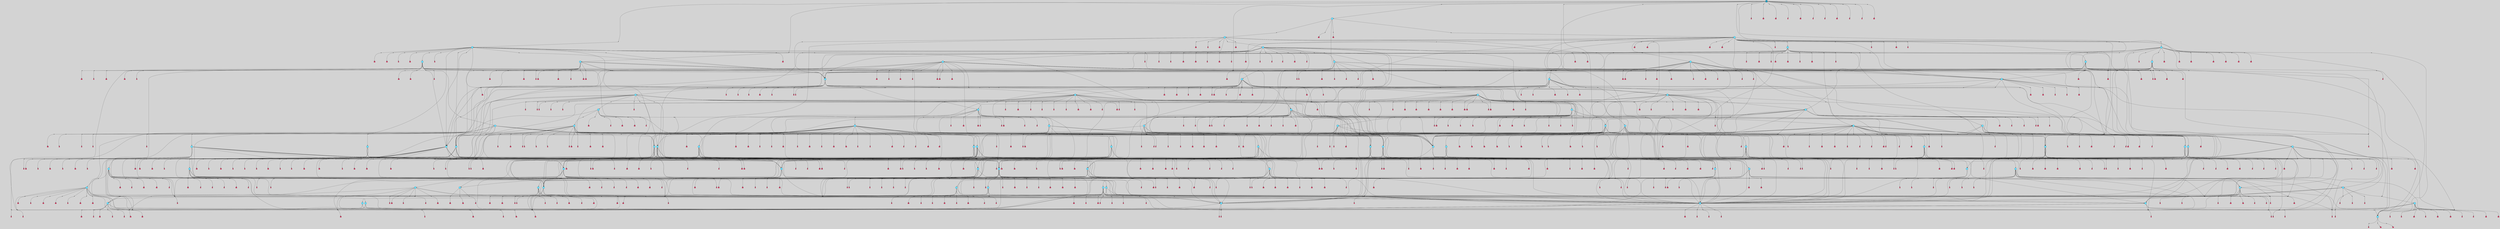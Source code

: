 digraph{
	graph[pad = "0.212, 0.055" bgcolor = lightgray]
	node[shape=circle style = filled label = ""]
		T0 [fillcolor="#66ddff"]
		T1 [fillcolor="#66ddff"]
		T2 [fillcolor="#66ddff"]
		T3 [fillcolor="#66ddff"]
		T4 [fillcolor="#66ddff"]
		T5 [fillcolor="#66ddff"]
		T6 [fillcolor="#66ddff"]
		T7 [fillcolor="#66ddff"]
		T8 [fillcolor="#66ddff"]
		T9 [fillcolor="#66ddff"]
		T10 [fillcolor="#66ddff"]
		T11 [fillcolor="#66ddff"]
		T12 [fillcolor="#66ddff"]
		T13 [fillcolor="#66ddff"]
		T14 [fillcolor="#66ddff"]
		T15 [fillcolor="#66ddff"]
		T16 [fillcolor="#66ddff"]
		T17 [fillcolor="#66ddff"]
		T18 [fillcolor="#66ddff"]
		T19 [fillcolor="#66ddff"]
		T20 [fillcolor="#66ddff"]
		T21 [fillcolor="#66ddff"]
		T22 [fillcolor="#66ddff"]
		T23 [fillcolor="#66ddff"]
		T24 [fillcolor="#66ddff"]
		T25 [fillcolor="#66ddff"]
		T26 [fillcolor="#66ddff"]
		T27 [fillcolor="#66ddff"]
		T28 [fillcolor="#66ddff"]
		T29 [fillcolor="#66ddff"]
		T30 [fillcolor="#66ddff"]
		T31 [fillcolor="#66ddff"]
		T32 [fillcolor="#66ddff"]
		T33 [fillcolor="#66ddff"]
		T34 [fillcolor="#66ddff"]
		T35 [fillcolor="#66ddff"]
		T36 [fillcolor="#66ddff"]
		T37 [fillcolor="#66ddff"]
		T38 [fillcolor="#66ddff"]
		T39 [fillcolor="#66ddff"]
		T40 [fillcolor="#66ddff"]
		T41 [fillcolor="#66ddff"]
		T42 [fillcolor="#66ddff"]
		T43 [fillcolor="#66ddff"]
		T44 [fillcolor="#66ddff"]
		T45 [fillcolor="#66ddff"]
		T46 [fillcolor="#66ddff"]
		T47 [fillcolor="#66ddff"]
		T48 [fillcolor="#66ddff"]
		T49 [fillcolor="#66ddff"]
		T50 [fillcolor="#66ddff"]
		T51 [fillcolor="#66ddff"]
		T52 [fillcolor="#66ddff"]
		T53 [fillcolor="#66ddff"]
		T54 [fillcolor="#66ddff"]
		T55 [fillcolor="#66ddff"]
		T56 [fillcolor="#66ddff"]
		T57 [fillcolor="#66ddff"]
		T58 [fillcolor="#66ddff"]
		T59 [fillcolor="#66ddff"]
		T60 [fillcolor="#66ddff"]
		T61 [fillcolor="#66ddff"]
		T62 [fillcolor="#66ddff"]
		T63 [fillcolor="#66ddff"]
		T64 [fillcolor="#66ddff"]
		T65 [fillcolor="#66ddff"]
		T66 [fillcolor="#66ddff"]
		T67 [fillcolor="#66ddff"]
		T68 [fillcolor="#66ddff"]
		T69 [fillcolor="#66ddff"]
		T70 [fillcolor="#66ddff"]
		T71 [fillcolor="#66ddff"]
		T72 [fillcolor="#66ddff"]
		T73 [fillcolor="#66ddff"]
		T74 [fillcolor="#66ddff"]
		T75 [fillcolor="#66ddff"]
		T76 [fillcolor="#66ddff"]
		T77 [fillcolor="#66ddff"]
		T78 [fillcolor="#66ddff"]
		T79 [fillcolor="#66ddff"]
		T80 [fillcolor="#66ddff"]
		T81 [fillcolor="#66ddff"]
		T82 [fillcolor="#66ddff"]
		T83 [fillcolor="#66ddff"]
		T84 [fillcolor="#66ddff"]
		T85 [fillcolor="#66ddff"]
		T86 [fillcolor="#66ddff"]
		T87 [fillcolor="#66ddff"]
		T88 [fillcolor="#66ddff"]
		T89 [fillcolor="#1199bb"]
		P0 [fillcolor="#cccccc" shape=point] //
		I0 [shape=box style=invis label="6|7&1|411#1|1116&#92;n4|3&0|161#0|391&#92;n0|0&0|155#1|227&#92;n"]
		P0 -> I0[style=invis]
		A0 [fillcolor="#ff3366" shape=box margin=0.03 width=0 height=0 label="0"]
		T0 -> P0 -> A0
		P1 [fillcolor="#cccccc" shape=point] //
		I1 [shape=box style=invis label="3|5&1|291#0|1209&#92;n6|5&0|757#0|532&#92;n4|7&1|430#0|1205&#92;n2|0&0|1095#1|300&#92;n"]
		P1 -> I1[style=invis]
		A1 [fillcolor="#ff3366" shape=box margin=0.03 width=0 height=0 label="1"]
		T0 -> P1 -> A1
		P2 [fillcolor="#cccccc" shape=point] //
		I2 [shape=box style=invis label="6|6&1|128#0|1281&#92;n6|0&0|238#1|367&#92;n1|0&1|197#0|464&#92;n"]
		P2 -> I2[style=invis]
		A2 [fillcolor="#ff3366" shape=box margin=0.03 width=0 height=0 label="5"]
		T1 -> P2 -> A2
		P3 [fillcolor="#cccccc" shape=point] //
		I3 [shape=box style=invis label="5|0&1|321#1|117&#92;n"]
		P3 -> I3[style=invis]
		A3 [fillcolor="#ff3366" shape=box margin=0.03 width=0 height=0 label="6"]
		T1 -> P3 -> A3
		P4 [fillcolor="#cccccc" shape=point] //
		I4 [shape=box style=invis label="5|0&1|1258#0|865&#92;n"]
		P4 -> I4[style=invis]
		A4 [fillcolor="#ff3366" shape=box margin=0.03 width=0 height=0 label="9"]
		T2 -> P4 -> A4
		P5 [fillcolor="#cccccc" shape=point] //
		I5 [shape=box style=invis label="2|3&0|817#0|471&#92;n2|3&0|139#1|379&#92;n2|5&1|303#0|379&#92;n2|0&1|1077#0|93&#92;n"]
		P5 -> I5[style=invis]
		A5 [fillcolor="#ff3366" shape=box margin=0.03 width=0 height=0 label="10"]
		T2 -> P5 -> A5
		P6 [fillcolor="#cccccc" shape=point] //
		I6 [shape=box style=invis label="4|1&1|130#1|74&#92;n4|5&1|494#1|6&#92;n1|7&0|1129#0|1285&#92;n7|1&1|114#1|948&#92;n0|6&0|479#0|1265&#92;n6|0&0|1006#1|440&#92;n"]
		P6 -> I6[style=invis]
		A6 [fillcolor="#ff3366" shape=box margin=0.03 width=0 height=0 label="3"]
		T0 -> P6 -> A6
		P7 [fillcolor="#cccccc" shape=point] //
		I7 [shape=box style=invis label=""]
		P7 -> I7[style=invis]
		A7 [fillcolor="#ff3366" shape=box margin=0.03 width=0 height=0 label="16"]
		T0 -> P7 -> A7
		T1 -> P1
		T1 -> P5
		T1 -> P0
		P8 [fillcolor="#cccccc" shape=point] //
		I8 [shape=box style=invis label=""]
		P8 -> I8[style=invis]
		A8 [fillcolor="#ff3366" shape=box margin=0.03 width=0 height=0 label="17"]
		T2 -> P8 -> A8
		P9 [fillcolor="#cccccc" shape=point] //
		I9 [shape=box style=invis label=""]
		P9 -> I9[style=invis]
		A9 [fillcolor="#ff3366" shape=box margin=0.03 width=0 height=0 label="14"]
		T2 -> P9 -> A9
		P10 [fillcolor="#cccccc" shape=point] //
		I10 [shape=box style=invis label="0|3&1|204#1|264&#92;n1|6&0|739#1|747&#92;n3|0&1|1266#0|230&#92;n"]
		P10 -> I10[style=invis]
		A10 [fillcolor="#ff3366" shape=box margin=0.03 width=0 height=0 label="11"]
		T3 -> P10 -> A10
		P11 [fillcolor="#cccccc" shape=point] //
		I11 [shape=box style=invis label="5|6&1|975#0|749&#92;n3|0&1|1189#1|894&#92;n1|0&0|1046#0|288&#92;n"]
		P11 -> I11[style=invis]
		A11 [fillcolor="#ff3366" shape=box margin=0.03 width=0 height=0 label="9"]
		T3 -> P11 -> A11
		P12 [fillcolor="#cccccc" shape=point] //
		I12 [shape=box style=invis label="4|0&1|1034#1|361&#92;n7|1&1|24#0|79&#92;n0|0&0|1336#0|337&#92;n"]
		P12 -> I12[style=invis]
		A12 [fillcolor="#ff3366" shape=box margin=0.03 width=0 height=0 label="15"]
		T3 -> P12 -> A12
		P13 [fillcolor="#cccccc" shape=point] //
		I13 [shape=box style=invis label="4|6&1|859#1|1013&#92;n0|0&0|894#1|846&#92;n"]
		P13 -> I13[style=invis]
		A13 [fillcolor="#ff3366" shape=box margin=0.03 width=0 height=0 label="14"]
		T3 -> P13 -> A13
		P14 [fillcolor="#cccccc" shape=point] //
		I14 [shape=box style=invis label="5|6&1|975#0|749&#92;n3|0&1|1189#1|894&#92;n1|0&0|1046#0|288&#92;n"]
		P14 -> I14[style=invis]
		A14 [fillcolor="#ff3366" shape=box margin=0.03 width=0 height=0 label="9"]
		T3 -> P14 -> A14
		P15 [fillcolor="#cccccc" shape=point] //
		I15 [shape=box style=invis label="1|0&1|618#1|187&#92;n"]
		P15 -> I15[style=invis]
		A15 [fillcolor="#ff3366" shape=box margin=0.03 width=0 height=0 label="1"]
		T4 -> P15 -> A15
		T4 -> P13
		P16 [fillcolor="#cccccc" shape=point] //
		I16 [shape=box style=invis label="6|5&1|252#1|1266&#92;n4|0&1|444#1|361&#92;n0|0&0|1336#0|61&#92;n"]
		P16 -> I16[style=invis]
		A16 [fillcolor="#ff3366" shape=box margin=0.03 width=0 height=0 label="15"]
		T4 -> P16 -> A16
		P17 [fillcolor="#cccccc" shape=point] //
		I17 [shape=box style=invis label="4|3&1|199#1|936&#92;n5|6&1|975#0|749&#92;n4|2&1|522#0|923&#92;n0|1&1|428#0|1250&#92;n0|0&1|1150#0|873&#92;n1|0&0|1046#0|288&#92;n"]
		P17 -> I17[style=invis]
		A17 [fillcolor="#ff3366" shape=box margin=0.03 width=0 height=0 label="9"]
		T4 -> P17 -> A17
		P18 [fillcolor="#cccccc" shape=point] //
		I18 [shape=box style=invis label="6|6&1|128#0|1281&#92;n6|0&0|238#1|367&#92;n1|0&1|197#0|464&#92;n"]
		P18 -> I18[style=invis]
		A18 [fillcolor="#ff3366" shape=box margin=0.03 width=0 height=0 label="5"]
		T4 -> P18 -> A18
		P19 [fillcolor="#cccccc" shape=point] //
		I19 [shape=box style=invis label="5|1&1|1060#0|1164&#92;n4|7&0|817#0|491&#92;n7|5&1|234#1|924&#92;n4|4&0|265#0|1053&#92;n3|4&0|287#0|348&#92;n1|7&1|481#1|186&#92;n4|5&0|471#1|1031&#92;n0|0&0|597#0|996&#92;n"]
		P19 -> I19[style=invis]
		A19 [fillcolor="#ff3366" shape=box margin=0.03 width=0 height=0 label="8"]
		T4 -> P19 -> A19
		P20 [fillcolor="#cccccc" shape=point] //
		I20 [shape=box style=invis label="3|3&1|960#1|1250&#92;n1|7&1|1194#0|427&#92;n3|0&1|882#0|687&#92;n5|1&0|840#1|1245&#92;n4|1&0|809#1|1111&#92;n3|5&0|81#1|1202&#92;n5|6&1|240#0|1050&#92;n1|4&1|912#0|501&#92;n3|6&0|398#0|724&#92;n3|0&0|222#1|316&#92;n"]
		P20 -> I20[style=invis]
		A20 [fillcolor="#ff3366" shape=box margin=0.03 width=0 height=0 label="11"]
		T4 -> P20 -> A20
		P21 [fillcolor="#cccccc" shape=point] //
		I21 [shape=box style=invis label="4|0&1|1194#1|361&#92;n"]
		P21 -> I21[style=invis]
		A21 [fillcolor="#ff3366" shape=box margin=0.03 width=0 height=0 label="9"]
		T4 -> P21 -> A21
		P22 [fillcolor="#cccccc" shape=point] //
		I22 [shape=box style=invis label="6|5&0|1172#0|532&#92;n4|7&1|430#0|1205&#92;n2|0&0|1095#1|300&#92;n"]
		P22 -> I22[style=invis]
		A22 [fillcolor="#ff3366" shape=box margin=0.03 width=0 height=0 label="1"]
		T5 -> P22 -> A22
		T5 -> P5
		P23 [fillcolor="#cccccc" shape=point] //
		I23 [shape=box style=invis label=""]
		P23 -> I23[style=invis]
		A23 [fillcolor="#ff3366" shape=box margin=0.03 width=0 height=0 label="16"]
		T5 -> P23 -> A23
		T5 -> P14
		T5 -> P10
		P24 [fillcolor="#cccccc" shape=point] //
		I24 [shape=box style=invis label="4|1&1|130#1|74&#92;n4|5&1|494#1|6&#92;n1|7&0|1129#0|1285&#92;n7|1&1|114#1|948&#92;n0|6&0|479#0|1265&#92;n6|0&0|1006#1|440&#92;n"]
		P24 -> I24[style=invis]
		A24 [fillcolor="#ff3366" shape=box margin=0.03 width=0 height=0 label="3"]
		T5 -> P24 -> A24
		P25 [fillcolor="#cccccc" shape=point] //
		I25 [shape=box style=invis label="5|6&1|975#0|403&#92;n3|0&1|1189#1|894&#92;n1|0&0|1046#0|288&#92;n"]
		P25 -> I25[style=invis]
		A25 [fillcolor="#ff3366" shape=box margin=0.03 width=0 height=0 label="9"]
		T5 -> P25 -> A25
		P26 [fillcolor="#cccccc" shape=point] //
		I26 [shape=box style=invis label="6|6&1|512#0|473&#92;n3|4&0|214#0|1254&#92;n5|0&0|948#0|298&#92;n"]
		P26 -> I26[style=invis]
		A26 [fillcolor="#ff3366" shape=box margin=0.03 width=0 height=0 label="10"]
		T5 -> P26 -> A26
		P27 [fillcolor="#cccccc" shape=point] //
		I27 [shape=box style=invis label="3|0&1|664#1|1164&#92;n"]
		P27 -> I27[style=invis]
		A27 [fillcolor="#ff3366" shape=box margin=0.03 width=0 height=0 label="8"]
		T6 -> P27 -> A27
		P28 [fillcolor="#cccccc" shape=point] //
		I28 [shape=box style=invis label="5|6&1|240#0|1050&#92;n3|0&0|46#1|316&#92;n"]
		P28 -> I28[style=invis]
		A28 [fillcolor="#ff3366" shape=box margin=0.03 width=0 height=0 label="11"]
		T6 -> P28 -> A28
		P29 [fillcolor="#cccccc" shape=point] //
		I29 [shape=box style=invis label="0|3&1|204#1|264&#92;n1|6&0|739#1|747&#92;n3|0&1|1266#0|230&#92;n"]
		P29 -> I29[style=invis]
		A29 [fillcolor="#ff3366" shape=box margin=0.03 width=0 height=0 label="11"]
		T6 -> P29 -> A29
		P30 [fillcolor="#cccccc" shape=point] //
		I30 [shape=box style=invis label="1|0&1|618#1|187&#92;n"]
		P30 -> I30[style=invis]
		A30 [fillcolor="#ff3366" shape=box margin=0.03 width=0 height=0 label="1"]
		T7 -> P30 -> A30
		P31 [fillcolor="#cccccc" shape=point] //
		I31 [shape=box style=invis label="4|1&1|130#1|74&#92;n4|5&1|494#1|6&#92;n1|7&0|1129#0|1285&#92;n5|1&1|537#1|1087&#92;n0|6&0|479#0|1265&#92;n6|0&0|1006#1|440&#92;n"]
		P31 -> I31[style=invis]
		A31 [fillcolor="#ff3366" shape=box margin=0.03 width=0 height=0 label="3"]
		T7 -> P31 -> A31
		P32 [fillcolor="#cccccc" shape=point] //
		I32 [shape=box style=invis label="0|0&1|888#0|447&#92;n"]
		P32 -> I32[style=invis]
		A32 [fillcolor="#ff3366" shape=box margin=0.03 width=0 height=0 label="4"]
		T7 -> P32 -> A32
		T7 -> P7
		P33 [fillcolor="#cccccc" shape=point] //
		I33 [shape=box style=invis label="5|6&1|240#0|1050&#92;n3|0&0|46#1|316&#92;n"]
		P33 -> I33[style=invis]
		A33 [fillcolor="#ff3366" shape=box margin=0.03 width=0 height=0 label="11"]
		T7 -> P33 -> A33
		P34 [fillcolor="#cccccc" shape=point] //
		I34 [shape=box style=invis label=""]
		P34 -> I34[style=invis]
		A34 [fillcolor="#ff3366" shape=box margin=0.03 width=0 height=0 label="16"]
		T7 -> P34 -> A34
		P35 [fillcolor="#cccccc" shape=point] //
		I35 [shape=box style=invis label="5|0&1|321#1|117&#92;n"]
		P35 -> I35[style=invis]
		A35 [fillcolor="#ff3366" shape=box margin=0.03 width=0 height=0 label="6"]
		T7 -> P35 -> A35
		P36 [fillcolor="#cccccc" shape=point] //
		I36 [shape=box style=invis label="7|5&1|450#0|440&#92;n7|7&1|1184#0|1305&#92;n1|4&0|45#0|655&#92;n6|1&0|252#0|1236&#92;n4|0&1|278#0|153&#92;n"]
		P36 -> I36[style=invis]
		A36 [fillcolor="#ff3366" shape=box margin=0.03 width=0 height=0 label="9"]
		T8 -> P36 -> A36
		T8 -> P9
		P37 [fillcolor="#cccccc" shape=point] //
		I37 [shape=box style=invis label="0|3&1|1240#1|478&#92;n3|4&1|929#0|435&#92;n3|0&1|801#0|1268&#92;n1|5&1|964#0|640&#92;n2|0&0|525#0|1132&#92;n"]
		P37 -> I37[style=invis]
		T8 -> P37 -> T0
		P38 [fillcolor="#cccccc" shape=point] //
		I38 [shape=box style=invis label="5|6&1|975#0|749&#92;n3|0&1|1189#1|894&#92;n1|0&0|1046#0|288&#92;n"]
		P38 -> I38[style=invis]
		A37 [fillcolor="#ff3366" shape=box margin=0.03 width=0 height=0 label="9"]
		T8 -> P38 -> A37
		P39 [fillcolor="#cccccc" shape=point] //
		I39 [shape=box style=invis label="3|1&1|355#1|375&#92;n3|7&0|89#0|1193&#92;n0|3&0|1097#1|1227&#92;n3|3&0|1207#0|1027&#92;n6|7&1|1153#1|19&#92;n4|1&0|1327#1|1310&#92;n3|0&0|153#0|91&#92;n2|1&0|1224#0|219&#92;n7|2&1|639#1|541&#92;n4|0&0|769#1|988&#92;n7|1&0|746#1|90&#92;n1|1&0|1336#0|1233&#92;n5|5&0|177#0|659&#92;n1|6&0|461#1|1028&#92;n0|0&0|894#1|846&#92;n"]
		P39 -> I39[style=invis]
		A38 [fillcolor="#ff3366" shape=box margin=0.03 width=0 height=0 label="14"]
		T8 -> P39 -> A38
		P40 [fillcolor="#cccccc" shape=point] //
		I40 [shape=box style=invis label="2|3&0|817#0|471&#92;n2|3&0|139#1|379&#92;n2|5&1|303#0|379&#92;n2|0&1|1077#0|93&#92;n"]
		P40 -> I40[style=invis]
		A39 [fillcolor="#ff3366" shape=box margin=0.03 width=0 height=0 label="10"]
		T8 -> P40 -> A39
		P41 [fillcolor="#cccccc" shape=point] //
		I41 [shape=box style=invis label="6|4&1|1240#0|1263&#92;n4|5&1|885#1|1098&#92;n1|7&1|537#1|1245&#92;n4|1&0|903#0|404&#92;n2|3&0|311#0|53&#92;n5|0&1|42#0|389&#92;n1|2&0|1216#1|863&#92;n2|2&0|835#0|850&#92;n3|2&0|81#0|530&#92;n1|0&1|698#0|466&#92;n"]
		P41 -> I41[style=invis]
		A40 [fillcolor="#ff3366" shape=box margin=0.03 width=0 height=0 label="12"]
		T9 -> P41 -> A40
		P42 [fillcolor="#cccccc" shape=point] //
		I42 [shape=box style=invis label="6|4&1|1072#0|1152&#92;n2|3&0|276#1|815&#92;n5|7&0|851#1|365&#92;n4|2&1|803#0|639&#92;n5|5&1|335#0|556&#92;n1|5&0|90#0|405&#92;n3|0&0|1261#1|80&#92;n"]
		P42 -> I42[style=invis]
		A41 [fillcolor="#ff3366" shape=box margin=0.03 width=0 height=0 label="8"]
		T9 -> P42 -> A41
		P43 [fillcolor="#cccccc" shape=point] //
		I43 [shape=box style=invis label="6|6&1|512#0|473&#92;n3|4&0|214#0|1254&#92;n5|0&0|692#0|298&#92;n"]
		P43 -> I43[style=invis]
		A42 [fillcolor="#ff3366" shape=box margin=0.03 width=0 height=0 label="10"]
		T9 -> P43 -> A42
		T10 -> P10
		P44 [fillcolor="#cccccc" shape=point] //
		I44 [shape=box style=invis label="5|0&1|685#0|810&#92;n7|4&0|736#0|1279&#92;n3|0&1|615#0|252&#92;n"]
		P44 -> I44[style=invis]
		A43 [fillcolor="#ff3366" shape=box margin=0.03 width=0 height=0 label="3"]
		T10 -> P44 -> A43
		P45 [fillcolor="#cccccc" shape=point] //
		I45 [shape=box style=invis label="6|4&1|438#1|577&#92;n5|3&1|694#0|796&#92;n4|0&0|372#0|771&#92;n"]
		P45 -> I45[style=invis]
		A44 [fillcolor="#ff3366" shape=box margin=0.03 width=0 height=0 label="0"]
		T10 -> P45 -> A44
		P46 [fillcolor="#cccccc" shape=point] //
		I46 [shape=box style=invis label="4|6&1|859#1|1013&#92;n0|0&0|894#1|846&#92;n"]
		P46 -> I46[style=invis]
		A45 [fillcolor="#ff3366" shape=box margin=0.03 width=0 height=0 label="14"]
		T11 -> P46 -> A45
		P47 [fillcolor="#cccccc" shape=point] //
		I47 [shape=box style=invis label="3|1&1|1170#1|968&#92;n0|2&0|567#1|114&#92;n1|4&0|298#1|455&#92;n4|6&0|1316#1|1155&#92;n0|0&1|962#0|438&#92;n1|5&0|1264#0|161&#92;n4|0&0|797#0|730&#92;n"]
		P47 -> I47[style=invis]
		A46 [fillcolor="#ff3366" shape=box margin=0.03 width=0 height=0 label="12"]
		T11 -> P47 -> A46
		P48 [fillcolor="#cccccc" shape=point] //
		I48 [shape=box style=invis label="7|0&1|456#0|258&#92;n"]
		P48 -> I48[style=invis]
		A47 [fillcolor="#ff3366" shape=box margin=0.03 width=0 height=0 label="2"]
		T11 -> P48 -> A47
		P49 [fillcolor="#cccccc" shape=point] //
		I49 [shape=box style=invis label="1|1&1|1#1|4&#92;n4|3&0|585#0|89&#92;n6|0&0|963#0|892&#92;n"]
		P49 -> I49[style=invis]
		A48 [fillcolor="#ff3366" shape=box margin=0.03 width=0 height=0 label="0"]
		T11 -> P49 -> A48
		P50 [fillcolor="#cccccc" shape=point] //
		I50 [shape=box style=invis label="4|0&1|1067#1|867&#92;n"]
		P50 -> I50[style=invis]
		A49 [fillcolor="#ff3366" shape=box margin=0.03 width=0 height=0 label="5"]
		T11 -> P50 -> A49
		P51 [fillcolor="#cccccc" shape=point] //
		I51 [shape=box style=invis label="7|0&1|362#1|141&#92;n"]
		P51 -> I51[style=invis]
		A50 [fillcolor="#ff3366" shape=box margin=0.03 width=0 height=0 label="4"]
		T11 -> P51 -> A50
		P52 [fillcolor="#cccccc" shape=point] //
		I52 [shape=box style=invis label="7|5&1|192#1|436&#92;n0|0&1|1038#0|1141&#92;n"]
		P52 -> I52[style=invis]
		A51 [fillcolor="#ff3366" shape=box margin=0.03 width=0 height=0 label="16"]
		T11 -> P52 -> A51
		T11 -> P3
		P53 [fillcolor="#cccccc" shape=point] //
		I53 [shape=box style=invis label="5|0&1|321#1|117&#92;n"]
		P53 -> I53[style=invis]
		A52 [fillcolor="#ff3366" shape=box margin=0.03 width=0 height=0 label="6"]
		T11 -> P53 -> A52
		P54 [fillcolor="#cccccc" shape=point] //
		I54 [shape=box style=invis label="1|4&0|393#1|455&#92;n4|6&0|1316#1|1155&#92;n0|0&1|962#0|438&#92;n"]
		P54 -> I54[style=invis]
		A53 [fillcolor="#ff3366" shape=box margin=0.03 width=0 height=0 label="12"]
		T11 -> P54 -> A53
		T11 -> P6
		P55 [fillcolor="#cccccc" shape=point] //
		I55 [shape=box style=invis label="5|7&0|851#1|365&#92;n4|2&1|803#0|639&#92;n5|5&1|335#0|556&#92;n1|5&0|90#0|405&#92;n3|0&0|1261#1|80&#92;n"]
		P55 -> I55[style=invis]
		T11 -> P55 -> T6
		P56 [fillcolor="#cccccc" shape=point] //
		I56 [shape=box style=invis label="6|3&1|59#0|279&#92;n4|7&0|115#1|210&#92;n1|2&1|157#0|1103&#92;n3|6&0|314#1|501&#92;n1|4&1|550#0|710&#92;n0|0&0|636#1|731&#92;n"]
		P56 -> I56[style=invis]
		A54 [fillcolor="#ff3366" shape=box margin=0.03 width=0 height=0 label="4"]
		T12 -> P56 -> A54
		T12 -> P10
		P57 [fillcolor="#cccccc" shape=point] //
		I57 [shape=box style=invis label="6|0&0|925#0|925&#92;n"]
		P57 -> I57[style=invis]
		A55 [fillcolor="#ff3366" shape=box margin=0.03 width=0 height=0 label="0"]
		T12 -> P57 -> A55
		P58 [fillcolor="#cccccc" shape=point] //
		I58 [shape=box style=invis label="3|0&0|1328#0|920&#92;n"]
		P58 -> I58[style=invis]
		A56 [fillcolor="#ff3366" shape=box margin=0.03 width=0 height=0 label="7"]
		T12 -> P58 -> A56
		P59 [fillcolor="#cccccc" shape=point] //
		I59 [shape=box style=invis label="5|0&1|482#0|698&#92;n"]
		P59 -> I59[style=invis]
		A57 [fillcolor="#ff3366" shape=box margin=0.03 width=0 height=0 label="16"]
		T12 -> P59 -> A57
		T12 -> P10
		P60 [fillcolor="#cccccc" shape=point] //
		I60 [shape=box style=invis label="4|2&0|1028#1|474&#92;n5|7&0|546#1|365&#92;n4|2&1|803#0|639&#92;n5|5&1|335#0|556&#92;n1|5&0|90#0|405&#92;n3|0&0|1261#1|80&#92;n"]
		P60 -> I60[style=invis]
		A58 [fillcolor="#ff3366" shape=box margin=0.03 width=0 height=0 label="8"]
		T13 -> P60 -> A58
		P61 [fillcolor="#cccccc" shape=point] //
		I61 [shape=box style=invis label="4|0&0|566#1|446&#92;n3|5&0|792#1|1261&#92;n4|7&1|430#0|1205&#92;n2|0&0|1095#1|300&#92;n"]
		P61 -> I61[style=invis]
		A59 [fillcolor="#ff3366" shape=box margin=0.03 width=0 height=0 label="1"]
		T13 -> P61 -> A59
		P62 [fillcolor="#cccccc" shape=point] //
		I62 [shape=box style=invis label="3|6&0|881#1|980&#92;n4|0&0|566#1|446&#92;n3|5&0|792#1|1261&#92;n6|5&0|757#0|532&#92;n4|7&1|260#0|1205&#92;n2|0&0|1095#1|300&#92;n"]
		P62 -> I62[style=invis]
		A60 [fillcolor="#ff3366" shape=box margin=0.03 width=0 height=0 label="1"]
		T13 -> P62 -> A60
		T13 -> P10
		P63 [fillcolor="#cccccc" shape=point] //
		I63 [shape=box style=invis label="3|0&0|1328#0|920&#92;n"]
		P63 -> I63[style=invis]
		T14 -> P63 -> T9
		P64 [fillcolor="#cccccc" shape=point] //
		I64 [shape=box style=invis label="1|1&1|498#1|146&#92;n7|5&1|978#1|596&#92;n1|0&0|325#0|1121&#92;n"]
		P64 -> I64[style=invis]
		T14 -> P64 -> T4
		P65 [fillcolor="#cccccc" shape=point] //
		I65 [shape=box style=invis label="4|6&1|61#1|1160&#92;n0|0&0|438#1|843&#92;n"]
		P65 -> I65[style=invis]
		A61 [fillcolor="#ff3366" shape=box margin=0.03 width=0 height=0 label="7"]
		T14 -> P65 -> A61
		P66 [fillcolor="#cccccc" shape=point] //
		I66 [shape=box style=invis label="3|0&0|1328#0|920&#92;n"]
		P66 -> I66[style=invis]
		A62 [fillcolor="#ff3366" shape=box margin=0.03 width=0 height=0 label="5"]
		T14 -> P66 -> A62
		P67 [fillcolor="#cccccc" shape=point] //
		I67 [shape=box style=invis label="6|6&1|321#0|1303&#92;n6|4&0|446#1|1276&#92;n0|3&0|756#1|468&#92;n6|5&0|235#0|1003&#92;n7|2&1|844#1|92&#92;n1|2&0|746#0|61&#92;n7|0&0|1098#0|934&#92;n"]
		P67 -> I67[style=invis]
		A63 [fillcolor="#ff3366" shape=box margin=0.03 width=0 height=0 label="15"]
		T14 -> P67 -> A63
		T14 -> P7
		P68 [fillcolor="#cccccc" shape=point] //
		I68 [shape=box style=invis label="5|6&1|975#0|749&#92;n3|0&1|1189#1|894&#92;n1|0&0|1046#0|288&#92;n"]
		P68 -> I68[style=invis]
		A64 [fillcolor="#ff3366" shape=box margin=0.03 width=0 height=0 label="9"]
		T14 -> P68 -> A64
		P69 [fillcolor="#cccccc" shape=point] //
		I69 [shape=box style=invis label="3|1&1|1061#1|261&#92;n5|4&0|169#0|1072&#92;n1|0&0|996#1|157&#92;n"]
		P69 -> I69[style=invis]
		A65 [fillcolor="#ff3366" shape=box margin=0.03 width=0 height=0 label="8"]
		T14 -> P69 -> A65
		P70 [fillcolor="#cccccc" shape=point] //
		I70 [shape=box style=invis label="1|0&1|204#1|313&#92;n"]
		P70 -> I70[style=invis]
		A66 [fillcolor="#ff3366" shape=box margin=0.03 width=0 height=0 label="4"]
		T14 -> P70 -> A66
		P71 [fillcolor="#cccccc" shape=point] //
		I71 [shape=box style=invis label="6|1&1|479#1|740&#92;n6|4&0|1105#1|762&#92;n5|0&0|500#1|1181&#92;n"]
		P71 -> I71[style=invis]
		A67 [fillcolor="#ff3366" shape=box margin=0.03 width=0 height=0 label="15"]
		T14 -> P71 -> A67
		P72 [fillcolor="#cccccc" shape=point] //
		I72 [shape=box style=invis label="0|2&1|1028#0|679&#92;n1|0&0|930#1|1229&#92;n"]
		P72 -> I72[style=invis]
		A68 [fillcolor="#ff3366" shape=box margin=0.03 width=0 height=0 label="4"]
		T14 -> P72 -> A68
		P73 [fillcolor="#cccccc" shape=point] //
		I73 [shape=box style=invis label="7|0&1|362#1|141&#92;n"]
		P73 -> I73[style=invis]
		A69 [fillcolor="#ff3366" shape=box margin=0.03 width=0 height=0 label="4"]
		T14 -> P73 -> A69
		P74 [fillcolor="#cccccc" shape=point] //
		I74 [shape=box style=invis label="1|3&1|798#1|727&#92;n1|6&0|739#1|747&#92;n3|0&1|1266#0|230&#92;n"]
		P74 -> I74[style=invis]
		A70 [fillcolor="#ff3366" shape=box margin=0.03 width=0 height=0 label="11"]
		T14 -> P74 -> A70
		P75 [fillcolor="#cccccc" shape=point] //
		I75 [shape=box style=invis label="6|0&1|1010#1|554&#92;n3|4&0|349#0|1120&#92;n5|0&0|948#0|298&#92;n"]
		P75 -> I75[style=invis]
		A71 [fillcolor="#ff3366" shape=box margin=0.03 width=0 height=0 label="10"]
		T14 -> P75 -> A71
		P76 [fillcolor="#cccccc" shape=point] //
		I76 [shape=box style=invis label="4|1&1|130#1|74&#92;n2|5&1|192#1|79&#92;n1|7&0|1129#0|1285&#92;n7|1&1|114#1|948&#92;n0|6&0|479#0|1265&#92;n6|0&0|1006#1|440&#92;n"]
		P76 -> I76[style=invis]
		A72 [fillcolor="#ff3366" shape=box margin=0.03 width=0 height=0 label="3"]
		T15 -> P76 -> A72
		P77 [fillcolor="#cccccc" shape=point] //
		I77 [shape=box style=invis label="2|6&0|644#1|753&#92;n6|3&0|262#1|1109&#92;n6|0&0|291#0|696&#92;n"]
		P77 -> I77[style=invis]
		A73 [fillcolor="#ff3366" shape=box margin=0.03 width=0 height=0 label="3"]
		T15 -> P77 -> A73
		P78 [fillcolor="#cccccc" shape=point] //
		I78 [shape=box style=invis label="5|1&1|1050#0|1164&#92;n2|0&0|161#1|997&#92;n1|4&1|574#0|120&#92;n7|5&1|20#1|924&#92;n0|0&0|877#1|1248&#92;n4|0&0|220#0|968&#92;n"]
		P78 -> I78[style=invis]
		A74 [fillcolor="#ff3366" shape=box margin=0.03 width=0 height=0 label="8"]
		T15 -> P78 -> A74
		T15 -> P58
		P79 [fillcolor="#cccccc" shape=point] //
		I79 [shape=box style=invis label="6|3&1|716#0|66&#92;n2|7&0|227#1|358&#92;n1|2&1|894#1|60&#92;n2|3&0|817#0|471&#92;n5|1&0|315#0|412&#92;n0|5&0|1057#0|1002&#92;n2|0&1|21#0|93&#92;n"]
		P79 -> I79[style=invis]
		T15 -> P79 -> T11
		T15 -> P7
		P80 [fillcolor="#cccccc" shape=point] //
		I80 [shape=box style=invis label="1|3&1|406#1|1172&#92;n1|0&1|753#0|323&#92;n"]
		P80 -> I80[style=invis]
		T15 -> P80 -> T10
		T16 -> P63
		P81 [fillcolor="#cccccc" shape=point] //
		I81 [shape=box style=invis label="1|1&1|498#1|146&#92;n7|5&1|978#1|596&#92;n1|0&0|325#0|1121&#92;n"]
		P81 -> I81[style=invis]
		T16 -> P81 -> T4
		T16 -> P66
		T16 -> P67
		P82 [fillcolor="#cccccc" shape=point] //
		I82 [shape=box style=invis label="3|1&1|1077#1|615&#92;n1|3&0|937#1|444&#92;n4|1&0|43#1|1239&#92;n0|0&1|1150#0|873&#92;n"]
		P82 -> I82[style=invis]
		A75 [fillcolor="#ff3366" shape=box margin=0.03 width=0 height=0 label="9"]
		T16 -> P82 -> A75
		P83 [fillcolor="#cccccc" shape=point] //
		I83 [shape=box style=invis label="5|1&1|811#0|1307&#92;n5|4&0|169#0|1072&#92;n1|0&0|996#1|157&#92;n"]
		P83 -> I83[style=invis]
		A76 [fillcolor="#ff3366" shape=box margin=0.03 width=0 height=0 label="8"]
		T16 -> P83 -> A76
		T16 -> P70
		P84 [fillcolor="#cccccc" shape=point] //
		I84 [shape=box style=invis label="6|1&1|479#1|740&#92;n6|4&0|1105#1|762&#92;n5|0&0|500#1|1181&#92;n"]
		P84 -> I84[style=invis]
		A77 [fillcolor="#ff3366" shape=box margin=0.03 width=0 height=0 label="15"]
		T16 -> P84 -> A77
		P85 [fillcolor="#cccccc" shape=point] //
		I85 [shape=box style=invis label="0|2&1|1028#0|679&#92;n1|0&0|930#1|1229&#92;n"]
		P85 -> I85[style=invis]
		A78 [fillcolor="#ff3366" shape=box margin=0.03 width=0 height=0 label="4"]
		T16 -> P85 -> A78
		P86 [fillcolor="#cccccc" shape=point] //
		I86 [shape=box style=invis label="7|3&1|890#0|1019&#92;n0|0&0|203#1|433&#92;n"]
		P86 -> I86[style=invis]
		A79 [fillcolor="#ff3366" shape=box margin=0.03 width=0 height=0 label="4"]
		T16 -> P86 -> A79
		T16 -> P74
		T16 -> P75
		P87 [fillcolor="#cccccc" shape=point] //
		I87 [shape=box style=invis label="4|0&1|1034#1|361&#92;n7|1&1|24#0|79&#92;n0|0&0|1336#0|337&#92;n"]
		P87 -> I87[style=invis]
		A80 [fillcolor="#ff3366" shape=box margin=0.03 width=0 height=0 label="15"]
		T16 -> P87 -> A80
		P88 [fillcolor="#cccccc" shape=point] //
		I88 [shape=box style=invis label="1|6&1|522#1|759&#92;n6|3&0|798#1|596&#92;n5|6&0|947#0|369&#92;n1|7&1|970#0|910&#92;n6|2&0|1159#0|1328&#92;n4|7&1|1224#1|523&#92;n2|5&0|1047#0|1202&#92;n2|0&0|597#1|1067&#92;n"]
		P88 -> I88[style=invis]
		A81 [fillcolor="#ff3366" shape=box margin=0.03 width=0 height=0 label="6"]
		T16 -> P88 -> A81
		P89 [fillcolor="#cccccc" shape=point] //
		I89 [shape=box style=invis label="1|0&1|618#1|187&#92;n"]
		P89 -> I89[style=invis]
		A82 [fillcolor="#ff3366" shape=box margin=0.03 width=0 height=0 label="1"]
		T17 -> P89 -> A82
		P90 [fillcolor="#cccccc" shape=point] //
		I90 [shape=box style=invis label="5|6&1|985#1|890&#92;n5|6&0|758#1|1014&#92;n5|0&0|798#1|822&#92;n3|0&1|79#0|1144&#92;n0|0&0|1088#1|929&#92;n"]
		P90 -> I90[style=invis]
		T17 -> P90 -> T5
		P91 [fillcolor="#cccccc" shape=point] //
		I91 [shape=box style=invis label="0|0&1|228#1|1279&#92;n3|5&0|792#1|1261&#92;n7|1&0|1240#0|364&#92;n1|3&0|745#1|239&#92;n1|5&0|843#0|1149&#92;n2|0&0|229#1|300&#92;n"]
		P91 -> I91[style=invis]
		A83 [fillcolor="#ff3366" shape=box margin=0.03 width=0 height=0 label="1"]
		T17 -> P91 -> A83
		P92 [fillcolor="#cccccc" shape=point] //
		I92 [shape=box style=invis label="6|4&1|630#1|292&#92;n0|3&0|756#1|468&#92;n6|5&0|235#0|1003&#92;n6|0&1|523#1|171&#92;n0|0&0|1336#0|61&#92;n"]
		P92 -> I92[style=invis]
		A84 [fillcolor="#ff3366" shape=box margin=0.03 width=0 height=0 label="15"]
		T17 -> P92 -> A84
		P93 [fillcolor="#cccccc" shape=point] //
		I93 [shape=box style=invis label="7|1&1|1029#1|161&#92;n2|0&0|593#1|997&#92;n"]
		P93 -> I93[style=invis]
		A85 [fillcolor="#ff3366" shape=box margin=0.03 width=0 height=0 label="8"]
		T17 -> P93 -> A85
		P94 [fillcolor="#cccccc" shape=point] //
		I94 [shape=box style=invis label="7|3&1|782#0|967&#92;n0|6&0|1235#1|1095&#92;n0|2&0|214#1|178&#92;n2|7&0|298#0|402&#92;n3|4&1|986#0|423&#92;n5|3&1|694#0|796&#92;n4|0&0|372#0|771&#92;n"]
		P94 -> I94[style=invis]
		A86 [fillcolor="#ff3366" shape=box margin=0.03 width=0 height=0 label="0"]
		T17 -> P94 -> A86
		P95 [fillcolor="#cccccc" shape=point] //
		I95 [shape=box style=invis label="2|1&1|1161#1|722&#92;n3|2&0|841#1|1056&#92;n1|3&0|98#1|1151&#92;n5|0&0|27#1|14&#92;n"]
		P95 -> I95[style=invis]
		A87 [fillcolor="#ff3366" shape=box margin=0.03 width=0 height=0 label="11"]
		T17 -> P95 -> A87
		T17 -> P10
		P96 [fillcolor="#cccccc" shape=point] //
		I96 [shape=box style=invis label=""]
		P96 -> I96[style=invis]
		A88 [fillcolor="#ff3366" shape=box margin=0.03 width=0 height=0 label="14"]
		T17 -> P96 -> A88
		P97 [fillcolor="#cccccc" shape=point] //
		I97 [shape=box style=invis label="5|7&1|420#0|155&#92;n7|0&0|847#1|401&#92;n"]
		P97 -> I97[style=invis]
		A89 [fillcolor="#ff3366" shape=box margin=0.03 width=0 height=0 label="9"]
		T17 -> P97 -> A89
		P98 [fillcolor="#cccccc" shape=point] //
		I98 [shape=box style=invis label="1|0&1|196#1|1083&#92;n"]
		P98 -> I98[style=invis]
		A90 [fillcolor="#ff3366" shape=box margin=0.03 width=0 height=0 label="14"]
		T18 -> P98 -> A90
		P99 [fillcolor="#cccccc" shape=point] //
		I99 [shape=box style=invis label="3|0&1|836#1|753&#92;n"]
		P99 -> I99[style=invis]
		A91 [fillcolor="#ff3366" shape=box margin=0.03 width=0 height=0 label="4"]
		T18 -> P99 -> A91
		P100 [fillcolor="#cccccc" shape=point] //
		I100 [shape=box style=invis label="5|6&1|240#0|1050&#92;n3|0&0|46#1|316&#92;n"]
		P100 -> I100[style=invis]
		T18 -> P100 -> T1
		P101 [fillcolor="#cccccc" shape=point] //
		I101 [shape=box style=invis label="0|7&1|159#1|1136&#92;n1|0&1|345#0|791&#92;n"]
		P101 -> I101[style=invis]
		A92 [fillcolor="#ff3366" shape=box margin=0.03 width=0 height=0 label="9"]
		T18 -> P101 -> A92
		T18 -> P1
		T18 -> P6
		P102 [fillcolor="#cccccc" shape=point] //
		I102 [shape=box style=invis label="4|4&1|1211#1|235&#92;n4|6&0|1316#1|1155&#92;n0|0&1|962#0|438&#92;n"]
		P102 -> I102[style=invis]
		T18 -> P102 -> T2
		P103 [fillcolor="#cccccc" shape=point] //
		I103 [shape=box style=invis label="5|6&1|975#0|403&#92;n3|0&1|1189#1|894&#92;n1|0&0|1046#0|288&#92;n"]
		P103 -> I103[style=invis]
		A93 [fillcolor="#ff3366" shape=box margin=0.03 width=0 height=0 label="9"]
		T18 -> P103 -> A93
		P104 [fillcolor="#cccccc" shape=point] //
		I104 [shape=box style=invis label="1|6&1|1241#1|1287&#92;n6|3&1|781#1|16&#92;n7|2&0|75#1|359&#92;n4|0&0|1106#0|302&#92;n"]
		P104 -> I104[style=invis]
		A94 [fillcolor="#ff3366" shape=box margin=0.03 width=0 height=0 label="17"]
		T18 -> P104 -> A94
		P105 [fillcolor="#cccccc" shape=point] //
		I105 [shape=box style=invis label="7|3&1|284#1|579&#92;n4|0&1|197#0|611&#92;n"]
		P105 -> I105[style=invis]
		A95 [fillcolor="#ff3366" shape=box margin=0.03 width=0 height=0 label="4"]
		T19 -> P105 -> A95
		P106 [fillcolor="#cccccc" shape=point] //
		I106 [shape=box style=invis label="5|0&1|321#1|117&#92;n0|3&0|1112#1|312&#92;n6|0&0|1107#1|481&#92;n"]
		P106 -> I106[style=invis]
		A96 [fillcolor="#ff3366" shape=box margin=0.03 width=0 height=0 label="6"]
		T19 -> P106 -> A96
		P107 [fillcolor="#cccccc" shape=point] //
		I107 [shape=box style=invis label="7|0&1|362#1|141&#92;n"]
		P107 -> I107[style=invis]
		A97 [fillcolor="#ff3366" shape=box margin=0.03 width=0 height=0 label="4"]
		T19 -> P107 -> A97
		P108 [fillcolor="#cccccc" shape=point] //
		I108 [shape=box style=invis label="6|3&1|827#1|442&#92;n7|0&0|131#0|800&#92;n"]
		P108 -> I108[style=invis]
		A98 [fillcolor="#ff3366" shape=box margin=0.03 width=0 height=0 label="16"]
		T19 -> P108 -> A98
		P109 [fillcolor="#cccccc" shape=point] //
		I109 [shape=box style=invis label="1|5&1|252#1|1266&#92;n7|1&1|24#0|79&#92;n6|4&1|411#1|292&#92;n2|7&0|977#1|716&#92;n0|1&0|421#0|12&#92;n0|0&0|911#0|337&#92;n"]
		P109 -> I109[style=invis]
		A99 [fillcolor="#ff3366" shape=box margin=0.03 width=0 height=0 label="16"]
		T19 -> P109 -> A99
		P110 [fillcolor="#cccccc" shape=point] //
		I110 [shape=box style=invis label="5|6&1|240#0|1050&#92;n3|0&0|46#1|316&#92;n"]
		P110 -> I110[style=invis]
		T19 -> P110 -> T1
		P111 [fillcolor="#cccccc" shape=point] //
		I111 [shape=box style=invis label="5|0&1|530#1|1323&#92;n"]
		P111 -> I111[style=invis]
		A100 [fillcolor="#ff3366" shape=box margin=0.03 width=0 height=0 label="17"]
		T19 -> P111 -> A100
		P112 [fillcolor="#cccccc" shape=point] //
		I112 [shape=box style=invis label=""]
		P112 -> I112[style=invis]
		A101 [fillcolor="#ff3366" shape=box margin=0.03 width=0 height=0 label="16"]
		T19 -> P112 -> A101
		P113 [fillcolor="#cccccc" shape=point] //
		I113 [shape=box style=invis label="7|4&1|489#0|1112&#92;n4|2&1|803#0|924&#92;n5|5&1|335#0|556&#92;n1|5&0|90#0|405&#92;n3|0&0|1261#1|80&#92;n"]
		P113 -> I113[style=invis]
		A102 [fillcolor="#ff3366" shape=box margin=0.03 width=0 height=0 label="8"]
		T19 -> P113 -> A102
		P114 [fillcolor="#cccccc" shape=point] //
		I114 [shape=box style=invis label="1|4&0|393#1|455&#92;n4|6&0|1316#1|1155&#92;n0|0&1|962#0|438&#92;n"]
		P114 -> I114[style=invis]
		A103 [fillcolor="#ff3366" shape=box margin=0.03 width=0 height=0 label="12"]
		T19 -> P114 -> A103
		P115 [fillcolor="#cccccc" shape=point] //
		I115 [shape=box style=invis label="6|6&1|321#0|1303&#92;n6|4&0|446#1|1276&#92;n0|3&0|756#1|468&#92;n6|5&0|235#0|1003&#92;n7|2&1|844#1|92&#92;n1|2&0|746#0|61&#92;n7|0&0|1098#0|934&#92;n"]
		P115 -> I115[style=invis]
		A104 [fillcolor="#ff3366" shape=box margin=0.03 width=0 height=0 label="15"]
		T19 -> P115 -> A104
		P116 [fillcolor="#cccccc" shape=point] //
		I116 [shape=box style=invis label="1|0&1|118#1|975&#92;n"]
		P116 -> I116[style=invis]
		T19 -> P116 -> T7
		P117 [fillcolor="#cccccc" shape=point] //
		I117 [shape=box style=invis label="1|1&1|498#1|146&#92;n7|5&1|978#1|596&#92;n1|0&0|325#0|1121&#92;n"]
		P117 -> I117[style=invis]
		T20 -> P117 -> T17
		P118 [fillcolor="#cccccc" shape=point] //
		I118 [shape=box style=invis label="3|0&0|1328#0|920&#92;n"]
		P118 -> I118[style=invis]
		A105 [fillcolor="#ff3366" shape=box margin=0.03 width=0 height=0 label="5"]
		T20 -> P118 -> A105
		P119 [fillcolor="#cccccc" shape=point] //
		I119 [shape=box style=invis label="6|6&1|321#0|1303&#92;n6|4&0|446#1|1276&#92;n0|3&0|756#1|468&#92;n6|5&0|235#0|1003&#92;n7|2&1|844#1|92&#92;n1|2&0|746#0|61&#92;n7|0&0|1098#0|934&#92;n"]
		P119 -> I119[style=invis]
		A106 [fillcolor="#ff3366" shape=box margin=0.03 width=0 height=0 label="15"]
		T20 -> P119 -> A106
		P120 [fillcolor="#cccccc" shape=point] //
		I120 [shape=box style=invis label="6|0&0|1072#0|964&#92;n"]
		P120 -> I120[style=invis]
		A107 [fillcolor="#ff3366" shape=box margin=0.03 width=0 height=0 label="14"]
		T20 -> P120 -> A107
		P121 [fillcolor="#cccccc" shape=point] //
		I121 [shape=box style=invis label="3|0&0|1328#0|920&#92;n"]
		P121 -> I121[style=invis]
		A108 [fillcolor="#ff3366" shape=box margin=0.03 width=0 height=0 label="7"]
		T20 -> P121 -> A108
		P122 [fillcolor="#cccccc" shape=point] //
		I122 [shape=box style=invis label="1|6&1|522#1|759&#92;n1|0&1|453#0|910&#92;n"]
		P122 -> I122[style=invis]
		A109 [fillcolor="#ff3366" shape=box margin=0.03 width=0 height=0 label="6"]
		T20 -> P122 -> A109
		P123 [fillcolor="#cccccc" shape=point] //
		I123 [shape=box style=invis label="6|0&0|1193#0|197&#92;n5|0&0|256#0|966&#92;n"]
		P123 -> I123[style=invis]
		A110 [fillcolor="#ff3366" shape=box margin=0.03 width=0 height=0 label="16"]
		T20 -> P123 -> A110
		P124 [fillcolor="#cccccc" shape=point] //
		I124 [shape=box style=invis label="1|3&1|798#1|727&#92;n1|6&0|739#1|747&#92;n3|0&1|1266#0|230&#92;n"]
		P124 -> I124[style=invis]
		T20 -> P124 -> T12
		P125 [fillcolor="#cccccc" shape=point] //
		I125 [shape=box style=invis label="4|1&1|130#1|74&#92;n4|5&1|494#1|6&#92;n1|7&0|1129#0|1285&#92;n7|1&1|114#1|948&#92;n0|6&0|479#0|1265&#92;n6|0&0|1006#1|440&#92;n"]
		P125 -> I125[style=invis]
		A111 [fillcolor="#ff3366" shape=box margin=0.03 width=0 height=0 label="3"]
		T20 -> P125 -> A111
		T20 -> P12
		T20 -> P112
		P126 [fillcolor="#cccccc" shape=point] //
		I126 [shape=box style=invis label="7|0&1|772#1|1053&#92;n"]
		P126 -> I126[style=invis]
		A112 [fillcolor="#ff3366" shape=box margin=0.03 width=0 height=0 label="11"]
		T20 -> P126 -> A112
		P127 [fillcolor="#cccccc" shape=point] //
		I127 [shape=box style=invis label="7|1&1|13#0|458&#92;n3|2&0|841#1|1056&#92;n2|6&1|1260#1|143&#92;n0|4&1|289#0|482&#92;n2|0&0|662#0|292&#92;n"]
		P127 -> I127[style=invis]
		A113 [fillcolor="#ff3366" shape=box margin=0.03 width=0 height=0 label="11"]
		T20 -> P127 -> A113
		P128 [fillcolor="#cccccc" shape=point] //
		I128 [shape=box style=invis label="4|1&1|130#1|74&#92;n4|5&1|494#1|6&#92;n1|7&0|1129#0|1285&#92;n7|1&1|114#1|948&#92;n0|6&0|479#0|1265&#92;n6|0&0|1006#1|440&#92;n"]
		P128 -> I128[style=invis]
		A114 [fillcolor="#ff3366" shape=box margin=0.03 width=0 height=0 label="3"]
		T20 -> P128 -> A114
		P129 [fillcolor="#cccccc" shape=point] //
		I129 [shape=box style=invis label="6|6&1|128#0|1281&#92;n6|0&0|238#1|367&#92;n1|0&1|197#0|464&#92;n"]
		P129 -> I129[style=invis]
		A115 [fillcolor="#ff3366" shape=box margin=0.03 width=0 height=0 label="5"]
		T20 -> P129 -> A115
		P130 [fillcolor="#cccccc" shape=point] //
		I130 [shape=box style=invis label="1|0&1|618#1|187&#92;n"]
		P130 -> I130[style=invis]
		A116 [fillcolor="#ff3366" shape=box margin=0.03 width=0 height=0 label="1"]
		T21 -> P130 -> A116
		P131 [fillcolor="#cccccc" shape=point] //
		I131 [shape=box style=invis label="7|4&1|489#0|1112&#92;n4|2&0|1028#1|474&#92;n5|5&1|335#0|556&#92;n1|5&0|90#0|405&#92;n3|0&0|1261#1|80&#92;n"]
		P131 -> I131[style=invis]
		A117 [fillcolor="#ff3366" shape=box margin=0.03 width=0 height=0 label="8"]
		T21 -> P131 -> A117
		T21 -> P45
		P132 [fillcolor="#cccccc" shape=point] //
		I132 [shape=box style=invis label="2|2&1|802#1|92&#92;n5|0&0|266#0|600&#92;n"]
		P132 -> I132[style=invis]
		A118 [fillcolor="#ff3366" shape=box margin=0.03 width=0 height=0 label="16"]
		T21 -> P132 -> A118
		T21 -> P56
		P133 [fillcolor="#cccccc" shape=point] //
		I133 [shape=box style=invis label="1|1&1|498#1|146&#92;n7|5&1|978#1|596&#92;n1|0&0|325#0|1121&#92;n"]
		P133 -> I133[style=invis]
		T21 -> P133 -> T4
		P134 [fillcolor="#cccccc" shape=point] //
		I134 [shape=box style=invis label="2|4&1|389#1|1052&#92;n2|6&0|644#1|753&#92;n6|3&0|262#1|1109&#92;n6|0&0|291#0|696&#92;n"]
		P134 -> I134[style=invis]
		A119 [fillcolor="#ff3366" shape=box margin=0.03 width=0 height=0 label="3"]
		T21 -> P134 -> A119
		P135 [fillcolor="#cccccc" shape=point] //
		I135 [shape=box style=invis label="1|1&1|498#1|146&#92;n7|5&1|978#1|596&#92;n1|0&0|325#0|1121&#92;n"]
		P135 -> I135[style=invis]
		T22 -> P135 -> T4
		P136 [fillcolor="#cccccc" shape=point] //
		I136 [shape=box style=invis label="6|6&1|321#0|1303&#92;n6|4&0|446#1|1276&#92;n0|3&0|756#1|468&#92;n6|5&0|235#0|1003&#92;n7|2&1|844#1|92&#92;n1|2&0|746#0|61&#92;n7|0&0|1098#0|934&#92;n"]
		P136 -> I136[style=invis]
		A120 [fillcolor="#ff3366" shape=box margin=0.03 width=0 height=0 label="15"]
		T22 -> P136 -> A120
		P137 [fillcolor="#cccccc" shape=point] //
		I137 [shape=box style=invis label="6|4&1|1072#0|1152&#92;n2|3&0|276#1|815&#92;n5|7&0|851#1|365&#92;n4|2&1|803#0|639&#92;n5|5&1|335#0|556&#92;n1|5&0|90#0|405&#92;n3|0&0|1261#1|80&#92;n"]
		P137 -> I137[style=invis]
		A121 [fillcolor="#ff3366" shape=box margin=0.03 width=0 height=0 label="8"]
		T22 -> P137 -> A121
		P138 [fillcolor="#cccccc" shape=point] //
		I138 [shape=box style=invis label="6|1&1|479#1|740&#92;n6|4&0|1105#1|762&#92;n5|0&0|500#1|1181&#92;n"]
		P138 -> I138[style=invis]
		A122 [fillcolor="#ff3366" shape=box margin=0.03 width=0 height=0 label="15"]
		T22 -> P138 -> A122
		T22 -> P55
		P139 [fillcolor="#cccccc" shape=point] //
		I139 [shape=box style=invis label="6|3&1|59#0|279&#92;n4|7&0|115#1|210&#92;n1|2&1|157#0|1103&#92;n3|6&0|314#1|501&#92;n1|4&1|550#0|710&#92;n0|0&0|636#1|731&#92;n"]
		P139 -> I139[style=invis]
		T22 -> P139 -> T18
		P140 [fillcolor="#cccccc" shape=point] //
		I140 [shape=box style=invis label="3|1&1|1170#1|968&#92;n2|0&1|1178#0|897&#92;n"]
		P140 -> I140[style=invis]
		A123 [fillcolor="#ff3366" shape=box margin=0.03 width=0 height=0 label="12"]
		T22 -> P140 -> A123
		T22 -> P85
		P141 [fillcolor="#cccccc" shape=point] //
		I141 [shape=box style=invis label="3|0&0|1328#0|920&#92;n"]
		P141 -> I141[style=invis]
		A124 [fillcolor="#ff3366" shape=box margin=0.03 width=0 height=0 label="7"]
		T23 -> P141 -> A124
		P142 [fillcolor="#cccccc" shape=point] //
		I142 [shape=box style=invis label="1|3&1|798#1|727&#92;n4|7&1|1090#0|1195&#92;n2|1&1|796#0|815&#92;n7|5&1|978#1|596&#92;n1|0&0|325#0|1121&#92;n"]
		P142 -> I142[style=invis]
		T23 -> P142 -> T4
		T23 -> P96
		T23 -> P7
		P143 [fillcolor="#cccccc" shape=point] //
		I143 [shape=box style=invis label="3|0&0|1328#0|920&#92;n"]
		P143 -> I143[style=invis]
		A125 [fillcolor="#ff3366" shape=box margin=0.03 width=0 height=0 label="7"]
		T23 -> P143 -> A125
		P144 [fillcolor="#cccccc" shape=point] //
		I144 [shape=box style=invis label="5|0&1|321#1|117&#92;n"]
		P144 -> I144[style=invis]
		A126 [fillcolor="#ff3366" shape=box margin=0.03 width=0 height=0 label="6"]
		T23 -> P144 -> A126
		T23 -> P10
		P145 [fillcolor="#cccccc" shape=point] //
		I145 [shape=box style=invis label="4|1&1|130#1|74&#92;n4|5&1|494#1|6&#92;n1|7&0|1129#0|1285&#92;n7|1&1|114#1|948&#92;n0|6&0|479#0|1265&#92;n6|0&0|1006#1|440&#92;n"]
		P145 -> I145[style=invis]
		A127 [fillcolor="#ff3366" shape=box margin=0.03 width=0 height=0 label="3"]
		T23 -> P145 -> A127
		P146 [fillcolor="#cccccc" shape=point] //
		I146 [shape=box style=invis label="4|1&1|130#1|74&#92;n4|5&1|494#1|6&#92;n1|7&0|1129#0|1285&#92;n7|1&1|114#1|948&#92;n0|6&0|479#0|1265&#92;n6|0&0|1006#1|440&#92;n"]
		P146 -> I146[style=invis]
		A128 [fillcolor="#ff3366" shape=box margin=0.03 width=0 height=0 label="3"]
		T23 -> P146 -> A128
		T23 -> P12
		T23 -> P3
		P147 [fillcolor="#cccccc" shape=point] //
		I147 [shape=box style=invis label="6|0&0|199#0|629&#92;n"]
		P147 -> I147[style=invis]
		A129 [fillcolor="#ff3366" shape=box margin=0.03 width=0 height=0 label="16"]
		T23 -> P147 -> A129
		T23 -> P45
		T23 -> P140
		P148 [fillcolor="#cccccc" shape=point] //
		I148 [shape=box style=invis label="4|4&1|602#1|81&#92;n5|3&0|124#1|795&#92;n1|5&0|859#1|1287&#92;n0|2&0|605#1|1004&#92;n4|7&0|482#1|362&#92;n2|7&0|607#1|40&#92;n1|2&0|727#0|487&#92;n0|0&0|514#1|843&#92;n"]
		P148 -> I148[style=invis]
		A130 [fillcolor="#ff3366" shape=box margin=0.03 width=0 height=0 label="7"]
		T23 -> P148 -> A130
		P149 [fillcolor="#cccccc" shape=point] //
		I149 [shape=box style=invis label="6|1&0|910#1|1071&#92;n1|0&0|913#1|1186&#92;n"]
		P149 -> I149[style=invis]
		A131 [fillcolor="#ff3366" shape=box margin=0.03 width=0 height=0 label="17"]
		T23 -> P149 -> A131
		P150 [fillcolor="#cccccc" shape=point] //
		I150 [shape=box style=invis label="3|7&0|1200#0|195&#92;n1|0&1|206#0|23&#92;n3|2&1|1301#1|1193&#92;n4|7&1|167#0|516&#92;n6|3&0|24#1|660&#92;n1|3&0|962#0|363&#92;n4|4&0|835#0|95&#92;n2|1&1|950#0|268&#92;n5|0&0|569#0|1168&#92;n"]
		P150 -> I150[style=invis]
		A132 [fillcolor="#ff3366" shape=box margin=0.03 width=0 height=0 label="1"]
		T24 -> P150 -> A132
		T24 -> P80
		T24 -> P10
		T24 -> P57
		P151 [fillcolor="#cccccc" shape=point] //
		I151 [shape=box style=invis label="3|0&1|664#1|1164&#92;n1|0&1|49#0|352&#92;n6|3&0|360#0|1287&#92;n2|0&0|1003#1|997&#92;n"]
		P151 -> I151[style=invis]
		T24 -> P151 -> T15
		T24 -> P54
		T24 -> P10
		P152 [fillcolor="#cccccc" shape=point] //
		I152 [shape=box style=invis label="6|4&1|295#1|1116&#92;n0|0&0|636#1|731&#92;n"]
		P152 -> I152[style=invis]
		A133 [fillcolor="#ff3366" shape=box margin=0.03 width=0 height=0 label="4"]
		T24 -> P152 -> A133
		T24 -> P30
		T24 -> P1
		P153 [fillcolor="#cccccc" shape=point] //
		I153 [shape=box style=invis label="6|4&1|295#1|1116&#92;n6|3&0|684#1|621&#92;n4|4&1|671#0|827&#92;n0|0&0|636#1|731&#92;n"]
		P153 -> I153[style=invis]
		A134 [fillcolor="#ff3366" shape=box margin=0.03 width=0 height=0 label="4"]
		T24 -> P153 -> A134
		T25 -> P141
		T25 -> P119
		P154 [fillcolor="#cccccc" shape=point] //
		I154 [shape=box style=invis label="7|7&1|565#1|1152&#92;n1|0&1|134#0|543&#92;n"]
		P154 -> I154[style=invis]
		A135 [fillcolor="#ff3366" shape=box margin=0.03 width=0 height=0 label="14"]
		T25 -> P154 -> A135
		P155 [fillcolor="#cccccc" shape=point] //
		I155 [shape=box style=invis label="7|3&1|782#0|163&#92;n0|6&0|1235#1|1095&#92;n0|2&0|214#1|178&#92;n2|7&0|298#0|402&#92;n3|4&1|986#0|423&#92;n5|3&1|694#0|796&#92;n4|0&0|372#0|771&#92;n"]
		P155 -> I155[style=invis]
		A136 [fillcolor="#ff3366" shape=box margin=0.03 width=0 height=0 label="0"]
		T25 -> P155 -> A136
		P156 [fillcolor="#cccccc" shape=point] //
		I156 [shape=box style=invis label="3|0&0|1328#0|920&#92;n"]
		P156 -> I156[style=invis]
		A137 [fillcolor="#ff3366" shape=box margin=0.03 width=0 height=0 label="7"]
		T25 -> P156 -> A137
		T25 -> P10
		T25 -> P14
		T25 -> P6
		P157 [fillcolor="#cccccc" shape=point] //
		I157 [shape=box style=invis label="3|0&0|1328#0|920&#92;n"]
		P157 -> I157[style=invis]
		T25 -> P157 -> T21
		P158 [fillcolor="#cccccc" shape=point] //
		I158 [shape=box style=invis label="1|2&0|369#1|1230&#92;n1|1&1|576#1|1160&#92;n0|7&1|607#0|1002&#92;n2|1&0|353#0|567&#92;n0|3&1|26#0|553&#92;n3|2&0|1011#1|648&#92;n6|5&0|1194#1|55&#92;n4|2&0|285#1|279&#92;n0|3&0|181#0|170&#92;n1|5&0|219#0|67&#92;n1|0&1|1251#1|280&#92;n2|3&0|216#0|637&#92;n0|7&0|947#1|96&#92;n2|0&0|39#1|968&#92;n"]
		P158 -> I158[style=invis]
		A138 [fillcolor="#ff3366" shape=box margin=0.03 width=0 height=0 label="1"]
		T26 -> P158 -> A138
		P159 [fillcolor="#cccccc" shape=point] //
		I159 [shape=box style=invis label="3|1&1|1077#1|615&#92;n3|3&1|1022#0|385&#92;n4|1&0|43#1|1239&#92;n2|0&1|922#0|1265&#92;n1|1&0|168#1|1212&#92;n5|6&1|975#0|749&#92;n0|0&1|1150#0|873&#92;n1|0&0|1046#0|288&#92;n"]
		P159 -> I159[style=invis]
		A139 [fillcolor="#ff3366" shape=box margin=0.03 width=0 height=0 label="9"]
		T26 -> P159 -> A139
		P160 [fillcolor="#cccccc" shape=point] //
		I160 [shape=box style=invis label="5|7&1|420#0|155&#92;n7|0&0|847#1|401&#92;n"]
		P160 -> I160[style=invis]
		A140 [fillcolor="#ff3366" shape=box margin=0.03 width=0 height=0 label="9"]
		T26 -> P160 -> A140
		P161 [fillcolor="#cccccc" shape=point] //
		I161 [shape=box style=invis label="4|0&1|1034#1|361&#92;n7|1&1|24#0|79&#92;n0|0&0|1336#0|337&#92;n"]
		P161 -> I161[style=invis]
		A141 [fillcolor="#ff3366" shape=box margin=0.03 width=0 height=0 label="15"]
		T26 -> P161 -> A141
		P162 [fillcolor="#cccccc" shape=point] //
		I162 [shape=box style=invis label="5|0&1|90#1|1259&#92;n"]
		P162 -> I162[style=invis]
		A142 [fillcolor="#ff3366" shape=box margin=0.03 width=0 height=0 label="16"]
		T26 -> P162 -> A142
		T26 -> P140
		P163 [fillcolor="#cccccc" shape=point] //
		I163 [shape=box style=invis label="4|0&1|1034#1|361&#92;n7|1&1|24#0|79&#92;n0|0&0|1336#0|337&#92;n"]
		P163 -> I163[style=invis]
		A143 [fillcolor="#ff3366" shape=box margin=0.03 width=0 height=0 label="15"]
		T26 -> P163 -> A143
		P164 [fillcolor="#cccccc" shape=point] //
		I164 [shape=box style=invis label="7|0&1|1247#1|846&#92;n"]
		P164 -> I164[style=invis]
		A144 [fillcolor="#ff3366" shape=box margin=0.03 width=0 height=0 label="5"]
		T26 -> P164 -> A144
		P165 [fillcolor="#cccccc" shape=point] //
		I165 [shape=box style=invis label="5|0&1|1210#0|974&#92;n0|4&1|501#0|8&#92;n2|1&0|1144#0|1332&#92;n2|7&1|730#1|1181&#92;n4|7&0|257#0|735&#92;n5|0&0|1095#1|709&#92;n"]
		P165 -> I165[style=invis]
		A145 [fillcolor="#ff3366" shape=box margin=0.03 width=0 height=0 label="2"]
		T26 -> P165 -> A145
		P166 [fillcolor="#cccccc" shape=point] //
		I166 [shape=box style=invis label="7|5&1|669#0|532&#92;n3|4&0|141#1|477&#92;n0|1&0|12#1|1068&#92;n7|5&1|978#1|596&#92;n1|0&0|325#0|1121&#92;n"]
		P166 -> I166[style=invis]
		T26 -> P166 -> T4
		P167 [fillcolor="#cccccc" shape=point] //
		I167 [shape=box style=invis label="6|7&1|1153#1|19&#92;n4|1&0|1327#1|1310&#92;n4|3&1|1336#0|1185&#92;n3|0&0|153#0|91&#92;n2|1&0|1224#0|219&#92;n7|2&1|639#1|541&#92;n4|0&0|769#1|988&#92;n7|1&0|746#1|90&#92;n1|1&0|1336#0|1233&#92;n5|5&0|177#0|659&#92;n4|0&0|861#0|829&#92;n"]
		P167 -> I167[style=invis]
		A146 [fillcolor="#ff3366" shape=box margin=0.03 width=0 height=0 label="14"]
		T26 -> P167 -> A146
		P168 [fillcolor="#cccccc" shape=point] //
		I168 [shape=box style=invis label="7|4&1|308#1|210&#92;n3|1&1|1001#1|1297&#92;n3|0&1|597#0|1052&#92;n4|7&0|48#0|1289&#92;n3|3&0|687#1|594&#92;n6|5&0|235#0|1003&#92;n7|0&1|73#1|742&#92;n0|0&0|1336#0|61&#92;n"]
		P168 -> I168[style=invis]
		A147 [fillcolor="#ff3366" shape=box margin=0.03 width=0 height=0 label="15"]
		T27 -> P168 -> A147
		T27 -> P18
		P169 [fillcolor="#cccccc" shape=point] //
		I169 [shape=box style=invis label="5|1&1|1294#0|1164&#92;n4|7&0|817#0|491&#92;n7|5&1|234#1|924&#92;n4|4&0|265#0|1053&#92;n3|4&0|287#0|348&#92;n1|7&1|481#1|186&#92;n4|5&0|471#1|1031&#92;n0|0&0|597#0|996&#92;n"]
		P169 -> I169[style=invis]
		A148 [fillcolor="#ff3366" shape=box margin=0.03 width=0 height=0 label="8"]
		T27 -> P169 -> A148
		P170 [fillcolor="#cccccc" shape=point] //
		I170 [shape=box style=invis label="3|3&1|960#1|1250&#92;n1|7&1|1194#0|427&#92;n3|0&1|882#0|687&#92;n5|1&0|840#1|1245&#92;n4|1&0|809#1|1111&#92;n3|5&0|81#1|1202&#92;n5|6&1|240#0|1050&#92;n1|4&1|912#0|501&#92;n3|6&0|398#0|724&#92;n3|0&0|222#1|316&#92;n"]
		P170 -> I170[style=invis]
		A149 [fillcolor="#ff3366" shape=box margin=0.03 width=0 height=0 label="11"]
		T27 -> P170 -> A149
		P171 [fillcolor="#cccccc" shape=point] //
		I171 [shape=box style=invis label="7|0&1|1013#1|652&#92;n"]
		P171 -> I171[style=invis]
		A150 [fillcolor="#ff3366" shape=box margin=0.03 width=0 height=0 label="16"]
		T27 -> P171 -> A150
		P172 [fillcolor="#cccccc" shape=point] //
		I172 [shape=box style=invis label="4|1&1|130#1|74&#92;n4|5&1|494#1|6&#92;n1|7&0|1129#0|1285&#92;n7|1&1|114#1|948&#92;n0|6&0|479#0|1265&#92;n6|0&0|1006#1|440&#92;n"]
		P172 -> I172[style=invis]
		T27 -> P172 -> T3
		T27 -> P15
		P173 [fillcolor="#cccccc" shape=point] //
		I173 [shape=box style=invis label="5|7&1|251#1|932&#92;n4|6&0|927#1|428&#92;n1|0&1|1124#0|1286&#92;n3|1&1|837#0|1136&#92;n0|2&0|953#1|1101&#92;n0|2&1|1025#0|1130&#92;n6|0&0|370#0|1328&#92;n2|0&0|1016#1|608&#92;n"]
		P173 -> I173[style=invis]
		A151 [fillcolor="#ff3366" shape=box margin=0.03 width=0 height=0 label="4"]
		T27 -> P173 -> A151
		T27 -> P5
		P174 [fillcolor="#cccccc" shape=point] //
		I174 [shape=box style=invis label="4|0&1|1034#1|361&#92;n"]
		P174 -> I174[style=invis]
		A152 [fillcolor="#ff3366" shape=box margin=0.03 width=0 height=0 label="15"]
		T27 -> P174 -> A152
		P175 [fillcolor="#cccccc" shape=point] //
		I175 [shape=box style=invis label="6|1&1|479#1|740&#92;n6|4&0|1105#1|762&#92;n5|0&0|500#1|1181&#92;n"]
		P175 -> I175[style=invis]
		A153 [fillcolor="#ff3366" shape=box margin=0.03 width=0 height=0 label="15"]
		T27 -> P175 -> A153
		P176 [fillcolor="#cccccc" shape=point] //
		I176 [shape=box style=invis label="1|1&1|498#1|146&#92;n7|5&1|978#1|596&#92;n1|0&0|325#0|1121&#92;n"]
		P176 -> I176[style=invis]
		T27 -> P176 -> T4
		T27 -> P8
		P177 [fillcolor="#cccccc" shape=point] //
		I177 [shape=box style=invis label="1|7&1|807#1|1270&#92;n5|0&0|279#1|1139&#92;n"]
		P177 -> I177[style=invis]
		A154 [fillcolor="#ff3366" shape=box margin=0.03 width=0 height=0 label="17"]
		T28 -> P177 -> A154
		P178 [fillcolor="#cccccc" shape=point] //
		I178 [shape=box style=invis label="6|1&1|479#1|740&#92;n6|4&0|1105#1|762&#92;n5|0&0|500#1|1181&#92;n"]
		P178 -> I178[style=invis]
		A155 [fillcolor="#ff3366" shape=box margin=0.03 width=0 height=0 label="15"]
		T28 -> P178 -> A155
		P179 [fillcolor="#cccccc" shape=point] //
		I179 [shape=box style=invis label="3|6&1|1194#1|1021&#92;n1|2&0|1198#1|791&#92;n5|5&1|335#0|556&#92;n1|5&0|90#0|405&#92;n3|0&0|1261#1|80&#92;n"]
		P179 -> I179[style=invis]
		A156 [fillcolor="#ff3366" shape=box margin=0.03 width=0 height=0 label="8"]
		T28 -> P179 -> A156
		P180 [fillcolor="#cccccc" shape=point] //
		I180 [shape=box style=invis label="1|1&1|498#1|146&#92;n7|5&1|978#1|596&#92;n1|0&0|325#0|1121&#92;n"]
		P180 -> I180[style=invis]
		T28 -> P180 -> T4
		P181 [fillcolor="#cccccc" shape=point] //
		I181 [shape=box style=invis label="6|3&1|59#0|279&#92;n4|0&0|243#1|524&#92;n"]
		P181 -> I181[style=invis]
		A157 [fillcolor="#ff3366" shape=box margin=0.03 width=0 height=0 label="4"]
		T28 -> P181 -> A157
		P182 [fillcolor="#cccccc" shape=point] //
		I182 [shape=box style=invis label="7|0&1|784#0|1086&#92;n"]
		P182 -> I182[style=invis]
		A158 [fillcolor="#ff3366" shape=box margin=0.03 width=0 height=0 label="5"]
		T28 -> P182 -> A158
		T28 -> P45
		T28 -> P137
		P183 [fillcolor="#cccccc" shape=point] //
		I183 [shape=box style=invis label="1|1&1|498#1|146&#92;n7|5&1|978#1|596&#92;n1|0&0|325#0|1121&#92;n"]
		P183 -> I183[style=invis]
		T28 -> P183 -> T4
		P184 [fillcolor="#cccccc" shape=point] //
		I184 [shape=box style=invis label="5|6&1|985#1|890&#92;n5|6&0|758#1|1014&#92;n5|0&0|798#1|822&#92;n3|0&1|79#0|1144&#92;n0|0&0|1088#1|929&#92;n"]
		P184 -> I184[style=invis]
		T29 -> P184 -> T5
		P185 [fillcolor="#cccccc" shape=point] //
		I185 [shape=box style=invis label="6|4&1|630#1|292&#92;n0|3&0|756#1|468&#92;n6|5&0|235#0|1003&#92;n6|0&1|523#1|171&#92;n0|0&0|1336#0|61&#92;n"]
		P185 -> I185[style=invis]
		A159 [fillcolor="#ff3366" shape=box margin=0.03 width=0 height=0 label="15"]
		T29 -> P185 -> A159
		P186 [fillcolor="#cccccc" shape=point] //
		I186 [shape=box style=invis label="1|4&1|232#1|1179&#92;n3|3&0|548#1|344&#92;n6|0&0|1035#1|1021&#92;n"]
		P186 -> I186[style=invis]
		T29 -> P186 -> T1
		P187 [fillcolor="#cccccc" shape=point] //
		I187 [shape=box style=invis label="1|0&1|753#0|594&#92;n"]
		P187 -> I187[style=invis]
		T29 -> P187 -> T10
		P188 [fillcolor="#cccccc" shape=point] //
		I188 [shape=box style=invis label="1|0&1|618#1|187&#92;n"]
		P188 -> I188[style=invis]
		A160 [fillcolor="#ff3366" shape=box margin=0.03 width=0 height=0 label="1"]
		T29 -> P188 -> A160
		P189 [fillcolor="#cccccc" shape=point] //
		I189 [shape=box style=invis label="7|0&1|918#1|227&#92;n"]
		P189 -> I189[style=invis]
		A161 [fillcolor="#ff3366" shape=box margin=0.03 width=0 height=0 label="15"]
		T29 -> P189 -> A161
		T29 -> P8
		P190 [fillcolor="#cccccc" shape=point] //
		I190 [shape=box style=invis label="7|3&1|782#0|163&#92;n0|6&0|1235#1|1095&#92;n0|2&0|214#1|178&#92;n2|7&0|298#0|402&#92;n3|4&1|986#0|423&#92;n5|3&1|694#0|796&#92;n4|0&0|372#0|771&#92;n"]
		P190 -> I190[style=invis]
		A162 [fillcolor="#ff3366" shape=box margin=0.03 width=0 height=0 label="0"]
		T29 -> P190 -> A162
		P191 [fillcolor="#cccccc" shape=point] //
		I191 [shape=box style=invis label="6|2&1|45#0|1107&#92;n5|5&1|931#0|556&#92;n1|5&0|90#0|405&#92;n3|0&0|1261#1|119&#92;n"]
		P191 -> I191[style=invis]
		A163 [fillcolor="#ff3366" shape=box margin=0.03 width=0 height=0 label="8"]
		T29 -> P191 -> A163
		T29 -> P135
		P192 [fillcolor="#cccccc" shape=point] //
		I192 [shape=box style=invis label="3|0&0|1328#0|920&#92;n"]
		P192 -> I192[style=invis]
		A164 [fillcolor="#ff3366" shape=box margin=0.03 width=0 height=0 label="5"]
		T30 -> P192 -> A164
		P193 [fillcolor="#cccccc" shape=point] //
		I193 [shape=box style=invis label="6|6&1|321#0|1303&#92;n0|5&1|868#1|586&#92;n3|2&1|850#0|357&#92;n0|3&0|1190#0|562&#92;n6|5&0|235#0|1003&#92;n7|2&1|844#1|92&#92;n1|2&0|746#0|61&#92;n7|0&0|1098#0|934&#92;n"]
		P193 -> I193[style=invis]
		A165 [fillcolor="#ff3366" shape=box margin=0.03 width=0 height=0 label="15"]
		T30 -> P193 -> A165
		P194 [fillcolor="#cccccc" shape=point] //
		I194 [shape=box style=invis label="7|6&1|377#0|179&#92;n2|4&1|1006#0|406&#92;n0|0&0|500#1|1118&#92;n"]
		P194 -> I194[style=invis]
		A166 [fillcolor="#ff3366" shape=box margin=0.03 width=0 height=0 label="3"]
		T30 -> P194 -> A166
		P195 [fillcolor="#cccccc" shape=point] //
		I195 [shape=box style=invis label="1|1&1|498#1|146&#92;n7|5&1|978#1|596&#92;n1|0&0|325#0|1121&#92;n"]
		P195 -> I195[style=invis]
		T30 -> P195 -> T4
		P196 [fillcolor="#cccccc" shape=point] //
		I196 [shape=box style=invis label="7|7&1|353#0|1173&#92;n2|0&0|1095#1|904&#92;n"]
		P196 -> I196[style=invis]
		A167 [fillcolor="#ff3366" shape=box margin=0.03 width=0 height=0 label="1"]
		T30 -> P196 -> A167
		T30 -> P13
		P197 [fillcolor="#cccccc" shape=point] //
		I197 [shape=box style=invis label="4|1&1|130#1|74&#92;n4|5&1|494#1|6&#92;n1|7&0|1129#0|1285&#92;n7|1&1|114#1|948&#92;n0|6&0|479#0|1265&#92;n6|0&0|1006#1|440&#92;n"]
		P197 -> I197[style=invis]
		A168 [fillcolor="#ff3366" shape=box margin=0.03 width=0 height=0 label="3"]
		T30 -> P197 -> A168
		P198 [fillcolor="#cccccc" shape=point] //
		I198 [shape=box style=invis label="5|4&1|826#0|22&#92;n6|0&0|572#0|1237&#92;n"]
		P198 -> I198[style=invis]
		A169 [fillcolor="#ff3366" shape=box margin=0.03 width=0 height=0 label="16"]
		T30 -> P198 -> A169
		P199 [fillcolor="#cccccc" shape=point] //
		I199 [shape=box style=invis label="6|6&1|321#0|1303&#92;n6|4&0|446#1|1276&#92;n0|3&0|756#1|468&#92;n6|5&0|235#0|1003&#92;n7|2&1|844#1|92&#92;n1|2&0|746#0|61&#92;n7|0&0|1098#0|934&#92;n"]
		P199 -> I199[style=invis]
		A170 [fillcolor="#ff3366" shape=box margin=0.03 width=0 height=0 label="15"]
		T30 -> P199 -> A170
		P200 [fillcolor="#cccccc" shape=point] //
		I200 [shape=box style=invis label="0|7&1|828#0|24&#92;n1|1&0|1175#1|116&#92;n7|4&1|5#1|1115&#92;n0|2&0|961#0|92&#92;n2|6&0|1170#0|1202&#92;n7|0&0|742#0|136&#92;n"]
		P200 -> I200[style=invis]
		T30 -> P200 -> T8
		P201 [fillcolor="#cccccc" shape=point] //
		I201 [shape=box style=invis label="5|4&1|600#1|643&#92;n7|0&1|232#1|1320&#92;n1|6&0|776#0|556&#92;n7|3&0|286#0|1224&#92;n1|7&1|53#0|427&#92;n3|0&1|882#0|687&#92;n"]
		P201 -> I201[style=invis]
		A171 [fillcolor="#ff3366" shape=box margin=0.03 width=0 height=0 label="11"]
		T30 -> P201 -> A171
		T30 -> P73
		P202 [fillcolor="#cccccc" shape=point] //
		I202 [shape=box style=invis label="0|0&0|1332#1|420&#92;n"]
		P202 -> I202[style=invis]
		A172 [fillcolor="#ff3366" shape=box margin=0.03 width=0 height=0 label="17"]
		T30 -> P202 -> A172
		P203 [fillcolor="#cccccc" shape=point] //
		I203 [shape=box style=invis label="5|0&1|1267#0|302&#92;n"]
		P203 -> I203[style=invis]
		A173 [fillcolor="#ff3366" shape=box margin=0.03 width=0 height=0 label="0"]
		T30 -> P203 -> A173
		P204 [fillcolor="#cccccc" shape=point] //
		I204 [shape=box style=invis label="5|6&1|975#0|403&#92;n6|0&1|1318#1|1274&#92;n1|0&0|1046#0|288&#92;n"]
		P204 -> I204[style=invis]
		A174 [fillcolor="#ff3366" shape=box margin=0.03 width=0 height=0 label="9"]
		T30 -> P204 -> A174
		P205 [fillcolor="#cccccc" shape=point] //
		I205 [shape=box style=invis label="3|0&1|882#0|687&#92;n7|0&0|496#1|150&#92;n"]
		P205 -> I205[style=invis]
		T30 -> P205 -> T14
		P206 [fillcolor="#cccccc" shape=point] //
		I206 [shape=box style=invis label="3|0&0|1328#0|548&#92;n"]
		P206 -> I206[style=invis]
		T31 -> P206 -> T9
		P207 [fillcolor="#cccccc" shape=point] //
		I207 [shape=box style=invis label="1|1&1|498#1|146&#92;n7|5&1|978#1|596&#92;n1|0&0|325#0|1121&#92;n"]
		P207 -> I207[style=invis]
		T31 -> P207 -> T4
		T31 -> P65
		T31 -> P7
		P208 [fillcolor="#cccccc" shape=point] //
		I208 [shape=box style=invis label="1|0&1|1204#1|147&#92;n"]
		P208 -> I208[style=invis]
		A175 [fillcolor="#ff3366" shape=box margin=0.03 width=0 height=0 label="8"]
		T31 -> P208 -> A175
		P209 [fillcolor="#cccccc" shape=point] //
		I209 [shape=box style=invis label="6|7&1|398#0|760&#92;n3|0&1|882#0|687&#92;n7|0&0|496#1|150&#92;n"]
		P209 -> I209[style=invis]
		T31 -> P209 -> T14
		P210 [fillcolor="#cccccc" shape=point] //
		I210 [shape=box style=invis label="7|2&1|844#1|92&#92;n1|5&1|252#1|1266&#92;n1|2&0|746#0|61&#92;n7|1&1|24#0|79&#92;n2|0&0|633#0|466&#92;n0|0&0|1336#0|337&#92;n"]
		P210 -> I210[style=invis]
		A176 [fillcolor="#ff3366" shape=box margin=0.03 width=0 height=0 label="5"]
		T31 -> P210 -> A176
		P211 [fillcolor="#cccccc" shape=point] //
		I211 [shape=box style=invis label="6|0&0|925#0|925&#92;n"]
		P211 -> I211[style=invis]
		A177 [fillcolor="#ff3366" shape=box margin=0.03 width=0 height=0 label="0"]
		T31 -> P211 -> A177
		P212 [fillcolor="#cccccc" shape=point] //
		I212 [shape=box style=invis label="6|1&1|479#1|740&#92;n6|4&0|1105#1|762&#92;n5|0&0|500#1|1181&#92;n"]
		P212 -> I212[style=invis]
		A178 [fillcolor="#ff3366" shape=box margin=0.03 width=0 height=0 label="15"]
		T31 -> P212 -> A178
		P213 [fillcolor="#cccccc" shape=point] //
		I213 [shape=box style=invis label="5|0&1|1105#0|195&#92;n"]
		P213 -> I213[style=invis]
		A179 [fillcolor="#ff3366" shape=box margin=0.03 width=0 height=0 label="14"]
		T31 -> P213 -> A179
		P214 [fillcolor="#cccccc" shape=point] //
		I214 [shape=box style=invis label="5|3&1|1163#0|423&#92;n1|0&1|1072#0|323&#92;n"]
		P214 -> I214[style=invis]
		A180 [fillcolor="#ff3366" shape=box margin=0.03 width=0 height=0 label="1"]
		T31 -> P214 -> A180
		P215 [fillcolor="#cccccc" shape=point] //
		I215 [shape=box style=invis label="0|3&1|204#1|264&#92;n4|7&1|1090#0|1195&#92;n0|3&1|1000#0|375&#92;n1|4&1|45#0|1323&#92;n3|3&0|260#1|1068&#92;n1|6&0|739#1|747&#92;n3|0&1|1266#0|230&#92;n"]
		P215 -> I215[style=invis]
		A181 [fillcolor="#ff3366" shape=box margin=0.03 width=0 height=0 label="11"]
		T31 -> P215 -> A181
		P216 [fillcolor="#cccccc" shape=point] //
		I216 [shape=box style=invis label="7|0&1|1134#0|512&#92;n"]
		P216 -> I216[style=invis]
		A182 [fillcolor="#ff3366" shape=box margin=0.03 width=0 height=0 label="16"]
		T31 -> P216 -> A182
		T31 -> P5
		P217 [fillcolor="#cccccc" shape=point] //
		I217 [shape=box style=invis label="3|0&1|187#0|919&#92;n"]
		P217 -> I217[style=invis]
		T32 -> P217 -> T28
		P218 [fillcolor="#cccccc" shape=point] //
		I218 [shape=box style=invis label="4|2&1|641#0|988&#92;n1|0&1|753#0|1194&#92;n"]
		P218 -> I218[style=invis]
		A183 [fillcolor="#ff3366" shape=box margin=0.03 width=0 height=0 label="3"]
		T32 -> P218 -> A183
		P219 [fillcolor="#cccccc" shape=point] //
		I219 [shape=box style=invis label="3|4&1|525#1|568&#92;n1|5&1|676#0|1276&#92;n6|6&0|797#0|1127&#92;n0|0&0|262#1|621&#92;n1|1&0|168#1|1212&#92;n5|6&1|975#0|749&#92;n0|0&1|1150#0|873&#92;n1|0&0|1046#0|288&#92;n"]
		P219 -> I219[style=invis]
		A184 [fillcolor="#ff3366" shape=box margin=0.03 width=0 height=0 label="9"]
		T32 -> P219 -> A184
		P220 [fillcolor="#cccccc" shape=point] //
		I220 [shape=box style=invis label="4|1&1|130#1|74&#92;n4|5&1|494#1|6&#92;n1|7&0|1129#0|1285&#92;n7|1&1|114#1|948&#92;n0|6&0|479#0|1265&#92;n6|0&0|1006#1|440&#92;n"]
		P220 -> I220[style=invis]
		A185 [fillcolor="#ff3366" shape=box margin=0.03 width=0 height=0 label="3"]
		T32 -> P220 -> A185
		P221 [fillcolor="#cccccc" shape=point] //
		I221 [shape=box style=invis label="5|4&1|138#0|614&#92;n5|0&0|540#1|92&#92;n"]
		P221 -> I221[style=invis]
		A186 [fillcolor="#ff3366" shape=box margin=0.03 width=0 height=0 label="10"]
		T32 -> P221 -> A186
		P222 [fillcolor="#cccccc" shape=point] //
		I222 [shape=box style=invis label="5|7&1|380#0|337&#92;n4|1&0|1247#0|887&#92;n3|6&1|1052#1|519&#92;n1|3&1|1225#0|14&#92;n4|0&0|145#0|803&#92;n"]
		P222 -> I222[style=invis]
		A187 [fillcolor="#ff3366" shape=box margin=0.03 width=0 height=0 label="14"]
		T32 -> P222 -> A187
		T32 -> P97
		P223 [fillcolor="#cccccc" shape=point] //
		I223 [shape=box style=invis label="6|1&1|479#1|740&#92;n6|4&0|1105#1|762&#92;n5|0&0|500#1|1181&#92;n"]
		P223 -> I223[style=invis]
		A188 [fillcolor="#ff3366" shape=box margin=0.03 width=0 height=0 label="15"]
		T32 -> P223 -> A188
		P224 [fillcolor="#cccccc" shape=point] //
		I224 [shape=box style=invis label="4|1&1|130#1|74&#92;n4|5&1|494#1|6&#92;n1|7&0|1129#0|1285&#92;n7|1&1|114#1|948&#92;n0|6&0|479#0|1265&#92;n6|0&0|1006#1|440&#92;n"]
		P224 -> I224[style=invis]
		A189 [fillcolor="#ff3366" shape=box margin=0.03 width=0 height=0 label="3"]
		T32 -> P224 -> A189
		T32 -> P119
		P225 [fillcolor="#cccccc" shape=point] //
		I225 [shape=box style=invis label="7|0&1|321#1|117&#92;n"]
		P225 -> I225[style=invis]
		A190 [fillcolor="#ff3366" shape=box margin=0.03 width=0 height=0 label="6"]
		T32 -> P225 -> A190
		T32 -> P125
		T32 -> P93
		P226 [fillcolor="#cccccc" shape=point] //
		I226 [shape=box style=invis label="1|1&1|498#1|146&#92;n7|5&1|978#1|596&#92;n1|0&0|325#0|1121&#92;n"]
		P226 -> I226[style=invis]
		T33 -> P226 -> T4
		P227 [fillcolor="#cccccc" shape=point] //
		I227 [shape=box style=invis label="6|2&0|442#1|689&#92;n1|0&0|482#1|959&#92;n"]
		P227 -> I227[style=invis]
		A191 [fillcolor="#ff3366" shape=box margin=0.03 width=0 height=0 label="17"]
		T33 -> P227 -> A191
		P228 [fillcolor="#cccccc" shape=point] //
		I228 [shape=box style=invis label="0|3&1|36#1|1102&#92;n3|0&1|747#0|1187&#92;n"]
		P228 -> I228[style=invis]
		T33 -> P228 -> T19
		P229 [fillcolor="#cccccc" shape=point] //
		I229 [shape=box style=invis label="7|3&1|1333#1|175&#92;n5|0&0|859#0|721&#92;n"]
		P229 -> I229[style=invis]
		A192 [fillcolor="#ff3366" shape=box margin=0.03 width=0 height=0 label="14"]
		T33 -> P229 -> A192
		P230 [fillcolor="#cccccc" shape=point] //
		I230 [shape=box style=invis label="5|4&1|1002#0|1235&#92;n6|0&0|572#0|1237&#92;n"]
		P230 -> I230[style=invis]
		A193 [fillcolor="#ff3366" shape=box margin=0.03 width=0 height=0 label="16"]
		T33 -> P230 -> A193
		P231 [fillcolor="#cccccc" shape=point] //
		I231 [shape=box style=invis label=""]
		P231 -> I231[style=invis]
		A194 [fillcolor="#ff3366" shape=box margin=0.03 width=0 height=0 label="12"]
		T33 -> P231 -> A194
		P232 [fillcolor="#cccccc" shape=point] //
		I232 [shape=box style=invis label="0|3&1|36#1|1102&#92;n3|0&1|747#0|1187&#92;n"]
		P232 -> I232[style=invis]
		T33 -> P232 -> T23
		T33 -> P137
		P233 [fillcolor="#cccccc" shape=point] //
		I233 [shape=box style=invis label="6|4&1|1240#0|1263&#92;n4|5&1|885#1|1098&#92;n1|7&1|537#1|1245&#92;n4|1&0|903#0|404&#92;n2|3&0|311#0|53&#92;n5|0&1|42#0|389&#92;n1|2&0|1216#1|863&#92;n2|2&0|835#0|850&#92;n3|2&0|81#0|530&#92;n1|0&1|698#0|466&#92;n"]
		P233 -> I233[style=invis]
		A195 [fillcolor="#ff3366" shape=box margin=0.03 width=0 height=0 label="12"]
		T33 -> P233 -> A195
		P234 [fillcolor="#cccccc" shape=point] //
		I234 [shape=box style=invis label="3|0&1|187#0|919&#92;n"]
		P234 -> I234[style=invis]
		T34 -> P234 -> T28
		T34 -> P80
		P235 [fillcolor="#cccccc" shape=point] //
		I235 [shape=box style=invis label="6|6&1|426#1|906&#92;n0|0&0|262#1|621&#92;n1|1&0|168#1|1212&#92;n5|6&1|975#0|749&#92;n0|1&1|428#0|97&#92;n0|0&1|1150#0|873&#92;n1|0&0|1046#0|288&#92;n"]
		P235 -> I235[style=invis]
		A196 [fillcolor="#ff3366" shape=box margin=0.03 width=0 height=0 label="9"]
		T34 -> P235 -> A196
		P236 [fillcolor="#cccccc" shape=point] //
		I236 [shape=box style=invis label="4|1&1|130#1|74&#92;n4|5&1|494#1|6&#92;n1|7&0|1129#0|1285&#92;n7|1&1|114#1|948&#92;n0|6&0|479#0|1265&#92;n6|0&0|1006#1|440&#92;n"]
		P236 -> I236[style=invis]
		T34 -> P236 -> T24
		P237 [fillcolor="#cccccc" shape=point] //
		I237 [shape=box style=invis label="3|0&0|1328#0|920&#92;n"]
		P237 -> I237[style=invis]
		A197 [fillcolor="#ff3366" shape=box margin=0.03 width=0 height=0 label="5"]
		T34 -> P237 -> A197
		P238 [fillcolor="#cccccc" shape=point] //
		I238 [shape=box style=invis label="3|0&0|1328#0|920&#92;n"]
		P238 -> I238[style=invis]
		A198 [fillcolor="#ff3366" shape=box margin=0.03 width=0 height=0 label="5"]
		T34 -> P238 -> A198
		P239 [fillcolor="#cccccc" shape=point] //
		I239 [shape=box style=invis label="6|1&1|479#1|740&#92;n6|4&0|1105#1|762&#92;n5|0&0|500#1|1181&#92;n"]
		P239 -> I239[style=invis]
		A199 [fillcolor="#ff3366" shape=box margin=0.03 width=0 height=0 label="15"]
		T34 -> P239 -> A199
		T34 -> P10
		P240 [fillcolor="#cccccc" shape=point] //
		I240 [shape=box style=invis label="3|6&1|1194#1|1021&#92;n1|2&0|1198#1|791&#92;n5|5&1|335#0|556&#92;n1|5&0|90#0|405&#92;n3|0&0|1261#1|80&#92;n"]
		P240 -> I240[style=invis]
		A200 [fillcolor="#ff3366" shape=box margin=0.03 width=0 height=0 label="8"]
		T34 -> P240 -> A200
		P241 [fillcolor="#cccccc" shape=point] //
		I241 [shape=box style=invis label="3|0&0|1328#0|920&#92;n"]
		P241 -> I241[style=invis]
		A201 [fillcolor="#ff3366" shape=box margin=0.03 width=0 height=0 label="5"]
		T34 -> P241 -> A201
		P242 [fillcolor="#cccccc" shape=point] //
		I242 [shape=box style=invis label="5|2&0|527#1|523&#92;n5|7&0|338#1|363&#92;n0|0&0|39#0|1137&#92;n"]
		P242 -> I242[style=invis]
		A202 [fillcolor="#ff3366" shape=box margin=0.03 width=0 height=0 label="4"]
		T34 -> P242 -> A202
		P243 [fillcolor="#cccccc" shape=point] //
		I243 [shape=box style=invis label="7|5&1|669#0|532&#92;n5|6&0|285#1|58&#92;n3|0&1|1266#0|230&#92;n"]
		P243 -> I243[style=invis]
		T34 -> P243 -> T4
		P244 [fillcolor="#cccccc" shape=point] //
		I244 [shape=box style=invis label="7|1&1|174#0|844&#92;n7|5&1|978#1|596&#92;n1|0&0|325#0|1121&#92;n"]
		P244 -> I244[style=invis]
		T35 -> P244 -> T4
		P245 [fillcolor="#cccccc" shape=point] //
		I245 [shape=box style=invis label="6|3&1|59#0|279&#92;n4|7&0|115#1|210&#92;n1|2&1|157#0|1103&#92;n3|6&0|314#1|501&#92;n1|4&1|550#0|710&#92;n0|0&0|636#1|731&#92;n"]
		P245 -> I245[style=invis]
		T35 -> P245 -> T18
		T35 -> P85
		P246 [fillcolor="#cccccc" shape=point] //
		I246 [shape=box style=invis label="6|1&1|479#1|740&#92;n6|4&0|1105#1|762&#92;n5|0&0|500#1|1181&#92;n"]
		P246 -> I246[style=invis]
		A203 [fillcolor="#ff3366" shape=box margin=0.03 width=0 height=0 label="15"]
		T35 -> P246 -> A203
		T35 -> P135
		P247 [fillcolor="#cccccc" shape=point] //
		I247 [shape=box style=invis label="6|1&1|479#1|740&#92;n6|4&0|1105#1|762&#92;n5|0&0|500#1|1181&#92;n"]
		P247 -> I247[style=invis]
		A204 [fillcolor="#ff3366" shape=box margin=0.03 width=0 height=0 label="15"]
		T35 -> P247 -> A204
		P248 [fillcolor="#cccccc" shape=point] //
		I248 [shape=box style=invis label="0|3&1|204#1|264&#92;n4|7&1|1090#0|1195&#92;n0|3&1|602#0|1063&#92;n1|4&1|45#0|1323&#92;n3|6&0|260#1|776&#92;n1|6&1|667#0|1134&#92;n3|0&1|1266#0|230&#92;n"]
		P248 -> I248[style=invis]
		A205 [fillcolor="#ff3366" shape=box margin=0.03 width=0 height=0 label="11"]
		T35 -> P248 -> A205
		T35 -> P79
		P249 [fillcolor="#cccccc" shape=point] //
		I249 [shape=box style=invis label="2|7&0|903#1|1148&#92;n5|7&0|671#1|566&#92;n5|0&0|103#1|55&#92;n2|7&0|168#1|747&#92;n2|0&0|95#0|935&#92;n"]
		P249 -> I249[style=invis]
		A206 [fillcolor="#ff3366" shape=box margin=0.03 width=0 height=0 label="8"]
		T35 -> P249 -> A206
		P250 [fillcolor="#cccccc" shape=point] //
		I250 [shape=box style=invis label="3|0&1|276#0|1103&#92;n"]
		P250 -> I250[style=invis]
		A207 [fillcolor="#ff3366" shape=box margin=0.03 width=0 height=0 label="16"]
		T36 -> P250 -> A207
		P251 [fillcolor="#cccccc" shape=point] //
		I251 [shape=box style=invis label="5|6&1|975#0|749&#92;n3|0&1|1189#1|894&#92;n1|0&0|1046#0|288&#92;n"]
		P251 -> I251[style=invis]
		A208 [fillcolor="#ff3366" shape=box margin=0.03 width=0 height=0 label="9"]
		T36 -> P251 -> A208
		P252 [fillcolor="#cccccc" shape=point] //
		I252 [shape=box style=invis label="3|0&1|623#0|622&#92;n"]
		P252 -> I252[style=invis]
		T36 -> P252 -> T33
		T36 -> P234
		P253 [fillcolor="#cccccc" shape=point] //
		I253 [shape=box style=invis label="7|0&1|595#0|318&#92;n"]
		P253 -> I253[style=invis]
		A209 [fillcolor="#ff3366" shape=box margin=0.03 width=0 height=0 label="16"]
		T36 -> P253 -> A209
		P254 [fillcolor="#cccccc" shape=point] //
		I254 [shape=box style=invis label="4|1&1|130#1|74&#92;n2|5&1|192#1|79&#92;n1|7&0|1129#0|1285&#92;n7|1&1|114#1|948&#92;n0|6&0|479#0|1265&#92;n6|0&0|1006#1|440&#92;n"]
		P254 -> I254[style=invis]
		T36 -> P254 -> T31
		P255 [fillcolor="#cccccc" shape=point] //
		I255 [shape=box style=invis label="2|7&1|1337#1|1156&#92;n3|0&1|882#0|687&#92;n"]
		P255 -> I255[style=invis]
		A210 [fillcolor="#ff3366" shape=box margin=0.03 width=0 height=0 label="11"]
		T36 -> P255 -> A210
		P256 [fillcolor="#cccccc" shape=point] //
		I256 [shape=box style=invis label="7|2&1|964#1|1097&#92;n0|0&1|1104#0|1090&#92;n"]
		P256 -> I256[style=invis]
		T36 -> P256 -> T13
		P257 [fillcolor="#cccccc" shape=point] //
		I257 [shape=box style=invis label="4|1&1|130#1|74&#92;n4|5&1|494#1|6&#92;n1|7&0|1129#0|1285&#92;n7|1&1|114#1|948&#92;n0|6&0|479#0|1265&#92;n6|0&0|1006#1|440&#92;n"]
		P257 -> I257[style=invis]
		A211 [fillcolor="#ff3366" shape=box margin=0.03 width=0 height=0 label="3"]
		T36 -> P257 -> A211
		T37 -> P234
		P258 [fillcolor="#cccccc" shape=point] //
		I258 [shape=box style=invis label="5|1&1|1050#0|1164&#92;n5|4&0|169#0|1072&#92;n0|3&1|222#0|964&#92;n1|1&1|414#0|355&#92;n1|0&1|49#0|881&#92;n"]
		P258 -> I258[style=invis]
		A212 [fillcolor="#ff3366" shape=box margin=0.03 width=0 height=0 label="8"]
		T37 -> P258 -> A212
		P259 [fillcolor="#cccccc" shape=point] //
		I259 [shape=box style=invis label="1|7&1|1037#0|583&#92;n3|1&1|525#0|351&#92;n5|4&0|745#0|601&#92;n6|6&1|1097#0|1338&#92;n4|2&0|1022#0|1140&#92;n4|0&0|797#0|730&#92;n"]
		P259 -> I259[style=invis]
		A213 [fillcolor="#ff3366" shape=box margin=0.03 width=0 height=0 label="12"]
		T37 -> P259 -> A213
		P260 [fillcolor="#cccccc" shape=point] //
		I260 [shape=box style=invis label="3|0&0|1328#0|920&#92;n"]
		P260 -> I260[style=invis]
		T37 -> P260 -> T13
		P261 [fillcolor="#cccccc" shape=point] //
		I261 [shape=box style=invis label="5|3&1|894#0|546&#92;n2|2&1|1107#0|755&#92;n7|5&1|978#1|596&#92;n1|0&0|325#0|722&#92;n"]
		P261 -> I261[style=invis]
		T37 -> P261 -> T4
		T37 -> P194
		T37 -> P162
		P262 [fillcolor="#cccccc" shape=point] //
		I262 [shape=box style=invis label="7|3&1|899#0|897&#92;n0|0&1|1333#0|1019&#92;n"]
		P262 -> I262[style=invis]
		A214 [fillcolor="#ff3366" shape=box margin=0.03 width=0 height=0 label="13"]
		T37 -> P262 -> A214
		T37 -> P14
		P263 [fillcolor="#cccccc" shape=point] //
		I263 [shape=box style=invis label="1|3&1|798#1|727&#92;n1|5&1|1257#1|1185&#92;n3|4&0|141#1|477&#92;n1|6&0|739#1|747&#92;n1|5&1|303#0|532&#92;n3|0&1|1266#0|230&#92;n2|1&0|357#0|788&#92;n4|5&1|1237#0|952&#92;n2|0&0|325#0|1121&#92;n"]
		P263 -> I263[style=invis]
		T37 -> P263 -> T4
		T37 -> P13
		P264 [fillcolor="#cccccc" shape=point] //
		I264 [shape=box style=invis label="3|0&1|187#0|919&#92;n"]
		P264 -> I264[style=invis]
		T38 -> P264 -> T28
		P265 [fillcolor="#cccccc" shape=point] //
		I265 [shape=box style=invis label="7|3&1|558#1|175&#92;n5|7&1|380#0|337&#92;n4|0&0|127#0|803&#92;n"]
		P265 -> I265[style=invis]
		A215 [fillcolor="#ff3366" shape=box margin=0.03 width=0 height=0 label="14"]
		T38 -> P265 -> A215
		T38 -> P97
		T38 -> P10
		T38 -> P93
		P266 [fillcolor="#cccccc" shape=point] //
		I266 [shape=box style=invis label="5|0&1|90#1|1259&#92;n"]
		P266 -> I266[style=invis]
		A216 [fillcolor="#ff3366" shape=box margin=0.03 width=0 height=0 label="16"]
		T38 -> P266 -> A216
		P267 [fillcolor="#cccccc" shape=point] //
		I267 [shape=box style=invis label="1|1&1|147#1|591&#92;n2|0&0|593#1|997&#92;n1|0&1|49#0|184&#92;n4|0&0|1016#0|968&#92;n"]
		P267 -> I267[style=invis]
		A217 [fillcolor="#ff3366" shape=box margin=0.03 width=0 height=0 label="8"]
		T38 -> P267 -> A217
		P268 [fillcolor="#cccccc" shape=point] //
		I268 [shape=box style=invis label="6|0&0|1122#1|969&#92;n"]
		P268 -> I268[style=invis]
		A218 [fillcolor="#ff3366" shape=box margin=0.03 width=0 height=0 label="16"]
		T38 -> P268 -> A218
		P269 [fillcolor="#cccccc" shape=point] //
		I269 [shape=box style=invis label="4|4&1|1207#1|1020&#92;n5|6&0|916#1|204&#92;n2|7&1|379#1|461&#92;n0|0&0|327#0|950&#92;n"]
		P269 -> I269[style=invis]
		A219 [fillcolor="#ff3366" shape=box margin=0.03 width=0 height=0 label="8"]
		T38 -> P269 -> A219
		P270 [fillcolor="#cccccc" shape=point] //
		I270 [shape=box style=invis label="0|4&0|1199#1|985&#92;n3|0&0|748#1|678&#92;n"]
		P270 -> I270[style=invis]
		A220 [fillcolor="#ff3366" shape=box margin=0.03 width=0 height=0 label="1"]
		T38 -> P270 -> A220
		P271 [fillcolor="#cccccc" shape=point] //
		I271 [shape=box style=invis label="2|4&1|389#1|1052&#92;n2|6&0|644#1|753&#92;n6|3&0|262#1|1109&#92;n4|3&0|235#1|387&#92;n6|0&0|291#0|696&#92;n"]
		P271 -> I271[style=invis]
		A221 [fillcolor="#ff3366" shape=box margin=0.03 width=0 height=0 label="3"]
		T38 -> P271 -> A221
		P272 [fillcolor="#cccccc" shape=point] //
		I272 [shape=box style=invis label="7|1&1|13#0|844&#92;n7|5&1|978#1|596&#92;n1|0&0|325#0|1121&#92;n"]
		P272 -> I272[style=invis]
		T38 -> P272 -> T4
		P273 [fillcolor="#cccccc" shape=point] //
		I273 [shape=box style=invis label="4|1&1|130#1|74&#92;n4|5&1|494#1|6&#92;n1|7&0|1129#0|1285&#92;n7|1&1|114#1|948&#92;n0|6&0|479#0|1265&#92;n6|0&0|1006#1|440&#92;n"]
		P273 -> I273[style=invis]
		A222 [fillcolor="#ff3366" shape=box margin=0.03 width=0 height=0 label="3"]
		T38 -> P273 -> A222
		T38 -> P66
		P274 [fillcolor="#cccccc" shape=point] //
		I274 [shape=box style=invis label="5|7&1|251#1|932&#92;n4|6&0|927#1|428&#92;n1|0&1|1124#0|1286&#92;n3|1&1|837#0|1136&#92;n0|2&0|953#1|1101&#92;n0|2&1|1025#0|1130&#92;n6|0&0|370#0|1328&#92;n2|0&0|1016#1|608&#92;n"]
		P274 -> I274[style=invis]
		A223 [fillcolor="#ff3366" shape=box margin=0.03 width=0 height=0 label="4"]
		T38 -> P274 -> A223
		T39 -> P264
		T39 -> P97
		T39 -> P10
		P275 [fillcolor="#cccccc" shape=point] //
		I275 [shape=box style=invis label="7|5&0|715#0|853&#92;n1|1&0|87#0|165&#92;n1|0&1|267#0|777&#92;n"]
		P275 -> I275[style=invis]
		A224 [fillcolor="#ff3366" shape=box margin=0.03 width=0 height=0 label="16"]
		T39 -> P275 -> A224
		T39 -> P269
		T39 -> P5
		P276 [fillcolor="#cccccc" shape=point] //
		I276 [shape=box style=invis label="7|4&1|946#0|228&#92;n0|0&0|916#1|558&#92;n"]
		P276 -> I276[style=invis]
		A225 [fillcolor="#ff3366" shape=box margin=0.03 width=0 height=0 label="8"]
		T39 -> P276 -> A225
		P277 [fillcolor="#cccccc" shape=point] //
		I277 [shape=box style=invis label="7|1&1|270#0|965&#92;n7|0&1|1226#0|812&#92;n1|5&0|576#0|161&#92;n3|6&1|482#1|689&#92;n0|0&1|962#0|1046&#92;n4|0&0|797#0|288&#92;n2|0&0|776#1|12&#92;n"]
		P277 -> I277[style=invis]
		A226 [fillcolor="#ff3366" shape=box margin=0.03 width=0 height=0 label="12"]
		T39 -> P277 -> A226
		P278 [fillcolor="#cccccc" shape=point] //
		I278 [shape=box style=invis label="0|1&1|830#0|498&#92;n6|7&0|441#1|528&#92;n1|6&0|23#1|747&#92;n0|6&0|1094#1|1117&#92;n3|0&1|1266#0|230&#92;n"]
		P278 -> I278[style=invis]
		A227 [fillcolor="#ff3366" shape=box margin=0.03 width=0 height=0 label="11"]
		T39 -> P278 -> A227
		P279 [fillcolor="#cccccc" shape=point] //
		I279 [shape=box style=invis label="6|6&1|321#0|1303&#92;n6|4&0|446#1|1276&#92;n0|3&0|756#1|468&#92;n6|5&0|235#0|1003&#92;n2|2&1|1203#1|452&#92;n1|2&0|746#0|61&#92;n7|0&0|1098#0|934&#92;n"]
		P279 -> I279[style=invis]
		T39 -> P279 -> T27
		P280 [fillcolor="#cccccc" shape=point] //
		I280 [shape=box style=invis label="3|4&1|1090#1|889&#92;n7|1&1|114#1|948&#92;n4|7&0|1156#1|1209&#92;n0|6&0|479#0|1265&#92;n6|0&0|1006#1|440&#92;n"]
		P280 -> I280[style=invis]
		A228 [fillcolor="#ff3366" shape=box margin=0.03 width=0 height=0 label="3"]
		T39 -> P280 -> A228
		T39 -> P217
		P281 [fillcolor="#cccccc" shape=point] //
		I281 [shape=box style=invis label="7|5&1|669#0|532&#92;n3|4&0|141#1|477&#92;n0|1&0|12#1|1068&#92;n7|5&1|978#1|596&#92;n1|0&0|325#0|1121&#92;n"]
		P281 -> I281[style=invis]
		T39 -> P281 -> T4
		P282 [fillcolor="#cccccc" shape=point] //
		I282 [shape=box style=invis label="3|0&1|187#0|919&#92;n"]
		P282 -> I282[style=invis]
		T40 -> P282 -> T28
		P283 [fillcolor="#cccccc" shape=point] //
		I283 [shape=box style=invis label="1|1&1|147#1|591&#92;n5|4&0|169#0|1072&#92;n0|3&1|222#0|964&#92;n1|1&1|414#0|355&#92;n1|0&1|49#0|881&#92;n"]
		P283 -> I283[style=invis]
		A229 [fillcolor="#ff3366" shape=box margin=0.03 width=0 height=0 label="8"]
		T40 -> P283 -> A229
		P284 [fillcolor="#cccccc" shape=point] //
		I284 [shape=box style=invis label="3|0&0|1328#0|920&#92;n"]
		P284 -> I284[style=invis]
		A230 [fillcolor="#ff3366" shape=box margin=0.03 width=0 height=0 label="5"]
		T40 -> P284 -> A230
		P285 [fillcolor="#cccccc" shape=point] //
		I285 [shape=box style=invis label="7|0&0|604#0|591&#92;n0|1&0|806#0|1088&#92;n0|0&0|721#1|1254&#92;n"]
		P285 -> I285[style=invis]
		T40 -> P285 -> T29
		P286 [fillcolor="#cccccc" shape=point] //
		I286 [shape=box style=invis label="7|0&1|72#0|253&#92;n"]
		P286 -> I286[style=invis]
		A231 [fillcolor="#ff3366" shape=box margin=0.03 width=0 height=0 label="1"]
		T40 -> P286 -> A231
		P287 [fillcolor="#cccccc" shape=point] //
		I287 [shape=box style=invis label="3|0&0|1328#0|920&#92;n"]
		P287 -> I287[style=invis]
		A232 [fillcolor="#ff3366" shape=box margin=0.03 width=0 height=0 label="5"]
		T40 -> P287 -> A232
		P288 [fillcolor="#cccccc" shape=point] //
		I288 [shape=box style=invis label="3|0&0|1328#0|920&#92;n"]
		P288 -> I288[style=invis]
		A233 [fillcolor="#ff3366" shape=box margin=0.03 width=0 height=0 label="7"]
		T40 -> P288 -> A233
		P289 [fillcolor="#cccccc" shape=point] //
		I289 [shape=box style=invis label="3|5&1|291#0|1209&#92;n6|5&0|757#0|532&#92;n4|7&1|430#0|1205&#92;n2|0&0|1095#1|300&#92;n"]
		P289 -> I289[style=invis]
		A234 [fillcolor="#ff3366" shape=box margin=0.03 width=0 height=0 label="1"]
		T40 -> P289 -> A234
		P290 [fillcolor="#cccccc" shape=point] //
		I290 [shape=box style=invis label="5|1&1|38#0|50&#92;n1|3&0|1265#1|822&#92;n0|0&0|211#1|829&#92;n3|0&1|79#0|1144&#92;n0|0&0|1088#1|929&#92;n"]
		P290 -> I290[style=invis]
		T40 -> P290 -> T5
		P291 [fillcolor="#cccccc" shape=point] //
		I291 [shape=box style=invis label="5|3&1|894#0|546&#92;n2|2&1|1107#0|755&#92;n7|5&1|978#1|596&#92;n1|0&0|325#0|722&#92;n"]
		P291 -> I291[style=invis]
		T40 -> P291 -> T4
		P292 [fillcolor="#cccccc" shape=point] //
		I292 [shape=box style=invis label="4|2&1|803#0|639&#92;n5|5&1|335#0|556&#92;n1|5&0|90#0|405&#92;n3|0&0|1261#1|80&#92;n"]
		P292 -> I292[style=invis]
		A235 [fillcolor="#ff3366" shape=box margin=0.03 width=0 height=0 label="8"]
		T41 -> P292 -> A235
		P293 [fillcolor="#cccccc" shape=point] //
		I293 [shape=box style=invis label="7|7&1|928#0|1165&#92;n6|5&0|415#0|575&#92;n5|2&0|919#1|511&#92;n1|7&0|381#1|70&#92;n5|0&0|767#1|632&#92;n0|4&0|1160#0|706&#92;n4|0&1|452#0|1308&#92;n"]
		P293 -> I293[style=invis]
		A236 [fillcolor="#ff3366" shape=box margin=0.03 width=0 height=0 label="3"]
		T41 -> P293 -> A236
		P294 [fillcolor="#cccccc" shape=point] //
		I294 [shape=box style=invis label="7|5&1|192#1|436&#92;n0|0&1|297#0|1141&#92;n"]
		P294 -> I294[style=invis]
		A237 [fillcolor="#ff3366" shape=box margin=0.03 width=0 height=0 label="16"]
		T41 -> P294 -> A237
		P295 [fillcolor="#cccccc" shape=point] //
		I295 [shape=box style=invis label="2|5&0|132#0|905&#92;n6|7&1|106#1|19&#92;n2|4&0|1175#0|671&#92;n0|7&1|828#0|24&#92;n6|3&0|1028#1|465&#92;n4|4&1|1018#0|912&#92;n3|2&0|419#1|654&#92;n1|6&0|964#0|482&#92;n5|1&0|685#0|855&#92;n2|5&0|657#0|1166&#92;n1|1&0|1175#1|116&#92;n7|3&0|1127#1|376&#92;n2|4&0|1147#0|693&#92;n0|2&0|961#0|92&#92;n3|7&1|834#0|394&#92;n4|6&1|1142#0|1007&#92;n7|0&0|742#0|136&#92;n"]
		P295 -> I295[style=invis]
		T41 -> P295 -> T8
		P296 [fillcolor="#cccccc" shape=point] //
		I296 [shape=box style=invis label="1|1&1|498#1|146&#92;n7|5&1|978#1|596&#92;n1|0&0|325#0|1121&#92;n"]
		P296 -> I296[style=invis]
		T41 -> P296 -> T4
		P297 [fillcolor="#cccccc" shape=point] //
		I297 [shape=box style=invis label="4|1&1|130#1|74&#92;n4|5&1|494#1|6&#92;n1|7&0|1129#0|1285&#92;n7|1&1|114#1|948&#92;n0|6&0|479#0|1265&#92;n6|0&0|1006#1|440&#92;n"]
		P297 -> I297[style=invis]
		A238 [fillcolor="#ff3366" shape=box margin=0.03 width=0 height=0 label="3"]
		T41 -> P297 -> A238
		T41 -> P271
		P298 [fillcolor="#cccccc" shape=point] //
		I298 [shape=box style=invis label="7|5&1|450#0|440&#92;n7|7&1|1184#0|1305&#92;n1|4&0|45#0|655&#92;n6|1&0|252#0|1236&#92;n4|0&1|278#0|153&#92;n"]
		P298 -> I298[style=invis]
		A239 [fillcolor="#ff3366" shape=box margin=0.03 width=0 height=0 label="9"]
		T41 -> P298 -> A239
		P299 [fillcolor="#cccccc" shape=point] //
		I299 [shape=box style=invis label="1|3&1|798#1|448&#92;n1|6&0|739#1|110&#92;n3|0&1|1266#0|230&#92;n"]
		P299 -> I299[style=invis]
		A240 [fillcolor="#ff3366" shape=box margin=0.03 width=0 height=0 label="11"]
		T41 -> P299 -> A240
		P300 [fillcolor="#cccccc" shape=point] //
		I300 [shape=box style=invis label="3|1&1|355#1|375&#92;n3|7&0|89#0|1193&#92;n1|3&0|1257#1|973&#92;n3|3&0|1207#0|1027&#92;n4|1&1|1253#0|955&#92;n4|3&1|1336#0|1185&#92;n3|0&0|153#0|91&#92;n2|1&0|1224#0|219&#92;n7|2&1|639#1|541&#92;n4|0&0|769#1|988&#92;n3|7&1|834#0|394&#92;n3|3&0|648#0|1071&#92;n5|5&0|91#0|659&#92;n4|0&0|861#0|829&#92;n"]
		P300 -> I300[style=invis]
		T41 -> P300 -> T25
		P301 [fillcolor="#cccccc" shape=point] //
		I301 [shape=box style=invis label="1|3&1|798#1|727&#92;n1|5&1|1257#1|1185&#92;n3|4&0|141#1|477&#92;n1|6&0|739#1|747&#92;n1|5&1|303#0|532&#92;n3|0&1|1266#0|230&#92;n2|1&0|357#0|788&#92;n4|5&1|1237#0|952&#92;n2|0&0|325#0|1121&#92;n"]
		P301 -> I301[style=invis]
		T41 -> P301 -> T4
		P302 [fillcolor="#cccccc" shape=point] //
		I302 [shape=box style=invis label="7|0&1|24#0|792&#92;n"]
		P302 -> I302[style=invis]
		T41 -> P302 -> T34
		T41 -> P182
		P303 [fillcolor="#cccccc" shape=point] //
		I303 [shape=box style=invis label="1|3&1|798#1|727&#92;n6|3&0|491#1|317&#92;n7|1&0|307#0|188&#92;n7|3&0|1073#1|958&#92;n5|0&0|27#1|14&#92;n"]
		P303 -> I303[style=invis]
		A241 [fillcolor="#ff3366" shape=box margin=0.03 width=0 height=0 label="11"]
		T41 -> P303 -> A241
		P304 [fillcolor="#cccccc" shape=point] //
		I304 [shape=box style=invis label="6|0&0|1259#1|681&#92;n"]
		P304 -> I304[style=invis]
		A242 [fillcolor="#ff3366" shape=box margin=0.03 width=0 height=0 label="17"]
		T41 -> P304 -> A242
		P305 [fillcolor="#cccccc" shape=point] //
		I305 [shape=box style=invis label="6|7&1|1153#1|19&#92;n4|1&0|1327#1|1310&#92;n4|3&1|1336#0|1185&#92;n3|0&0|153#0|91&#92;n2|1&0|1224#0|219&#92;n7|2&1|639#1|541&#92;n4|0&0|769#1|988&#92;n7|1&0|746#1|90&#92;n1|1&0|1336#0|1233&#92;n5|5&0|177#0|659&#92;n4|0&0|861#0|829&#92;n"]
		P305 -> I305[style=invis]
		A243 [fillcolor="#ff3366" shape=box margin=0.03 width=0 height=0 label="14"]
		T41 -> P305 -> A243
		P306 [fillcolor="#cccccc" shape=point] //
		I306 [shape=box style=invis label="3|0&0|1328#0|130&#92;n"]
		P306 -> I306[style=invis]
		A244 [fillcolor="#ff3366" shape=box margin=0.03 width=0 height=0 label="13"]
		T41 -> P306 -> A244
		P307 [fillcolor="#cccccc" shape=point] //
		I307 [shape=box style=invis label="3|0&0|1241#0|920&#92;n"]
		P307 -> I307[style=invis]
		A245 [fillcolor="#ff3366" shape=box margin=0.03 width=0 height=0 label="5"]
		T41 -> P307 -> A245
		P308 [fillcolor="#cccccc" shape=point] //
		I308 [shape=box style=invis label="3|0&1|452#1|644&#92;n1|4&1|137#0|272&#92;n6|5&0|732#0|541&#92;n6|0&0|869#0|505&#92;n"]
		P308 -> I308[style=invis]
		A246 [fillcolor="#ff3366" shape=box margin=0.03 width=0 height=0 label="14"]
		T41 -> P308 -> A246
		P309 [fillcolor="#cccccc" shape=point] //
		I309 [shape=box style=invis label=""]
		P309 -> I309[style=invis]
		A247 [fillcolor="#ff3366" shape=box margin=0.03 width=0 height=0 label="7"]
		T41 -> P309 -> A247
		T41 -> P159
		P310 [fillcolor="#cccccc" shape=point] //
		I310 [shape=box style=invis label="7|5&1|192#1|436&#92;n0|0&1|1038#0|1141&#92;n"]
		P310 -> I310[style=invis]
		A248 [fillcolor="#ff3366" shape=box margin=0.03 width=0 height=0 label="16"]
		T42 -> P310 -> A248
		P311 [fillcolor="#cccccc" shape=point] //
		I311 [shape=box style=invis label="3|7&1|113#1|711&#92;n2|0&1|829#0|903&#92;n7|0&0|728#1|829&#92;n5|1&1|683#1|1314&#92;n5|3&0|776#1|440&#92;n2|6&0|408#0|227&#92;n5|5&0|313#1|1272&#92;n2|1&0|638#0|13&#92;n3|0&0|545#1|20&#92;n"]
		P311 -> I311[style=invis]
		A249 [fillcolor="#ff3366" shape=box margin=0.03 width=0 height=0 label="8"]
		T42 -> P311 -> A249
		P312 [fillcolor="#cccccc" shape=point] //
		I312 [shape=box style=invis label="7|3&1|782#1|163&#92;n3|4&1|986#0|427&#92;n5|3&1|694#0|796&#92;n4|0&0|372#0|771&#92;n"]
		P312 -> I312[style=invis]
		T42 -> P312 -> T20
		P313 [fillcolor="#cccccc" shape=point] //
		I313 [shape=box style=invis label="7|3&1|890#0|1019&#92;n0|0&0|203#1|433&#92;n"]
		P313 -> I313[style=invis]
		A250 [fillcolor="#ff3366" shape=box margin=0.03 width=0 height=0 label="4"]
		T42 -> P313 -> A250
		P314 [fillcolor="#cccccc" shape=point] //
		I314 [shape=box style=invis label="0|0&1|39#0|154&#92;n"]
		P314 -> I314[style=invis]
		T42 -> P314 -> T10
		P315 [fillcolor="#cccccc" shape=point] //
		I315 [shape=box style=invis label="3|1&1|212#1|43&#92;n5|3&0|513#1|995&#92;n1|7&0|1187#0|361&#92;n7|1&1|114#1|948&#92;n0|6&0|479#0|1265&#92;n6|0&0|1006#1|440&#92;n"]
		P315 -> I315[style=invis]
		A251 [fillcolor="#ff3366" shape=box margin=0.03 width=0 height=0 label="3"]
		T42 -> P315 -> A251
		P316 [fillcolor="#cccccc" shape=point] //
		I316 [shape=box style=invis label="3|0&1|187#0|919&#92;n"]
		P316 -> I316[style=invis]
		T42 -> P316 -> T28
		T42 -> P200
		P317 [fillcolor="#cccccc" shape=point] //
		I317 [shape=box style=invis label="3|1&1|1170#1|968&#92;n7|0&0|865#0|145&#92;n2|0&0|776#1|12&#92;n"]
		P317 -> I317[style=invis]
		A252 [fillcolor="#ff3366" shape=box margin=0.03 width=0 height=0 label="12"]
		T42 -> P317 -> A252
		P318 [fillcolor="#cccccc" shape=point] //
		I318 [shape=box style=invis label="6|0&0|1259#1|681&#92;n"]
		P318 -> I318[style=invis]
		A253 [fillcolor="#ff3366" shape=box margin=0.03 width=0 height=0 label="17"]
		T42 -> P318 -> A253
		P319 [fillcolor="#cccccc" shape=point] //
		I319 [shape=box style=invis label="1|3&1|798#1|727&#92;n7|3&0|539#1|807&#92;n0|0&1|450#0|459&#92;n"]
		P319 -> I319[style=invis]
		T42 -> P319 -> T38
		P320 [fillcolor="#cccccc" shape=point] //
		I320 [shape=box style=invis label="6|0&0|1259#1|681&#92;n"]
		P320 -> I320[style=invis]
		A254 [fillcolor="#ff3366" shape=box margin=0.03 width=0 height=0 label="17"]
		T42 -> P320 -> A254
		P321 [fillcolor="#cccccc" shape=point] //
		I321 [shape=box style=invis label="4|2&0|1028#1|474&#92;n5|5&1|335#0|556&#92;n1|5&0|90#0|405&#92;n3|0&0|1261#1|80&#92;n"]
		P321 -> I321[style=invis]
		A255 [fillcolor="#ff3366" shape=box margin=0.03 width=0 height=0 label="8"]
		T42 -> P321 -> A255
		P322 [fillcolor="#cccccc" shape=point] //
		I322 [shape=box style=invis label="2|4&1|389#1|1052&#92;n5|6&0|644#1|753&#92;n6|3&0|262#1|1109&#92;n4|3&0|235#1|387&#92;n6|0&0|291#0|696&#92;n"]
		P322 -> I322[style=invis]
		A256 [fillcolor="#ff3366" shape=box margin=0.03 width=0 height=0 label="3"]
		T42 -> P322 -> A256
		T43 -> P310
		P323 [fillcolor="#cccccc" shape=point] //
		I323 [shape=box style=invis label="3|7&1|732#1|1161&#92;n5|1&0|1335#0|764&#92;n5|5&1|335#0|556&#92;n1|5&0|297#0|405&#92;n3|0&0|1261#1|80&#92;n"]
		P323 -> I323[style=invis]
		A257 [fillcolor="#ff3366" shape=box margin=0.03 width=0 height=0 label="8"]
		T43 -> P323 -> A257
		T43 -> P312
		P324 [fillcolor="#cccccc" shape=point] //
		I324 [shape=box style=invis label="7|3&1|890#0|1019&#92;n0|0&0|203#1|433&#92;n"]
		P324 -> I324[style=invis]
		A258 [fillcolor="#ff3366" shape=box margin=0.03 width=0 height=0 label="11"]
		T43 -> P324 -> A258
		P325 [fillcolor="#cccccc" shape=point] //
		I325 [shape=box style=invis label="1|3&0|1073#1|958&#92;n1|7&1|1007#0|907&#92;n7|0&0|655#0|174&#92;n"]
		P325 -> I325[style=invis]
		A259 [fillcolor="#ff3366" shape=box margin=0.03 width=0 height=0 label="11"]
		T43 -> P325 -> A259
		T43 -> P316
		P326 [fillcolor="#cccccc" shape=point] //
		I326 [shape=box style=invis label="1|0&0|1303#0|655&#92;n6|3&0|360#0|1287&#92;n2|0&1|351#0|907&#92;n2|4&0|1176#1|1245&#92;n1|0&0|996#1|157&#92;n"]
		P326 -> I326[style=invis]
		A260 [fillcolor="#ff3366" shape=box margin=0.03 width=0 height=0 label="8"]
		T43 -> P326 -> A260
		T43 -> P200
		P327 [fillcolor="#cccccc" shape=point] //
		I327 [shape=box style=invis label="3|1&1|1170#1|968&#92;n7|0&0|865#0|145&#92;n2|0&0|776#1|12&#92;n"]
		P327 -> I327[style=invis]
		A261 [fillcolor="#ff3366" shape=box margin=0.03 width=0 height=0 label="12"]
		T43 -> P327 -> A261
		T43 -> P135
		T43 -> P318
		P328 [fillcolor="#cccccc" shape=point] //
		I328 [shape=box style=invis label="3|0&0|1328#0|920&#92;n"]
		P328 -> I328[style=invis]
		A262 [fillcolor="#ff3366" shape=box margin=0.03 width=0 height=0 label="5"]
		T43 -> P328 -> A262
		T43 -> P191
		P329 [fillcolor="#cccccc" shape=point] //
		I329 [shape=box style=invis label="0|1&0|710#1|856&#92;n1|0&1|1339#0|593&#92;n"]
		P329 -> I329[style=invis]
		A263 [fillcolor="#ff3366" shape=box margin=0.03 width=0 height=0 label="16"]
		T43 -> P329 -> A263
		T43 -> P90
		P330 [fillcolor="#cccccc" shape=point] //
		I330 [shape=box style=invis label="3|5&1|1112#1|1164&#92;n5|2&0|1197#1|652&#92;n1|7&0|1306#1|462&#92;n7|0&0|847#1|401&#92;n"]
		P330 -> I330[style=invis]
		T43 -> P330 -> T16
		T43 -> P258
		P331 [fillcolor="#cccccc" shape=point] //
		I331 [shape=box style=invis label="2|5&0|132#0|272&#92;n0|7&1|828#0|24&#92;n3|6&1|468#0|279&#92;n5|1&0|685#0|855&#92;n2|5&0|657#0|1166&#92;n1|1&0|1175#1|116&#92;n7|3&0|1127#1|376&#92;n2|4&0|1147#0|693&#92;n0|2&0|961#0|92&#92;n2|6&0|1170#0|1202&#92;n7|0&0|742#0|136&#92;n"]
		P331 -> I331[style=invis]
		T44 -> P331 -> T8
		T44 -> P312
		P332 [fillcolor="#cccccc" shape=point] //
		I332 [shape=box style=invis label="7|0&1|659#1|112&#92;n"]
		P332 -> I332[style=invis]
		A264 [fillcolor="#ff3366" shape=box margin=0.03 width=0 height=0 label="4"]
		T44 -> P332 -> A264
		P333 [fillcolor="#cccccc" shape=point] //
		I333 [shape=box style=invis label="7|5&1|978#1|596&#92;n3|3&0|245#1|944&#92;n5|0&0|27#1|14&#92;n"]
		P333 -> I333[style=invis]
		A265 [fillcolor="#ff3366" shape=box margin=0.03 width=0 height=0 label="11"]
		T44 -> P333 -> A265
		P334 [fillcolor="#cccccc" shape=point] //
		I334 [shape=box style=invis label="3|0&1|187#0|919&#92;n"]
		P334 -> I334[style=invis]
		T44 -> P334 -> T28
		T44 -> P200
		P335 [fillcolor="#cccccc" shape=point] //
		I335 [shape=box style=invis label="2|3&1|310#1|813&#92;n5|5&1|1075#0|733&#92;n0|3&0|157#0|307&#92;n4|6&1|444#1|1043&#92;n6|3&0|907#1|1108&#92;n2|0&0|595#0|734&#92;n"]
		P335 -> I335[style=invis]
		A266 [fillcolor="#ff3366" shape=box margin=0.03 width=0 height=0 label="12"]
		T44 -> P335 -> A266
		P336 [fillcolor="#cccccc" shape=point] //
		I336 [shape=box style=invis label="4|4&1|602#1|81&#92;n5|3&0|124#1|795&#92;n1|5&0|859#1|1287&#92;n0|2&0|605#1|1004&#92;n4|7&0|482#1|362&#92;n2|7&0|607#1|40&#92;n1|2&0|727#0|487&#92;n0|0&0|514#1|843&#92;n"]
		P336 -> I336[style=invis]
		A267 [fillcolor="#ff3366" shape=box margin=0.03 width=0 height=0 label="7"]
		T44 -> P336 -> A267
		P337 [fillcolor="#cccccc" shape=point] //
		I337 [shape=box style=invis label="3|0&1|516#0|919&#92;n"]
		P337 -> I337[style=invis]
		T44 -> P337 -> T28
		T44 -> P325
		T44 -> P255
		P338 [fillcolor="#cccccc" shape=point] //
		I338 [shape=box style=invis label="6|0&0|1193#0|197&#92;n5|0&0|256#0|966&#92;n"]
		P338 -> I338[style=invis]
		A268 [fillcolor="#ff3366" shape=box margin=0.03 width=0 height=0 label="16"]
		T44 -> P338 -> A268
		T44 -> P135
		T44 -> P223
		P339 [fillcolor="#cccccc" shape=point] //
		I339 [shape=box style=invis label="2|7&1|1337#1|1156&#92;n7|0&0|175#0|396&#92;n7|0&0|496#1|807&#92;n"]
		P339 -> I339[style=invis]
		T44 -> P339 -> T22
		P340 [fillcolor="#cccccc" shape=point] //
		I340 [shape=box style=invis label="6|3&1|827#1|442&#92;n0|3&1|193#0|675&#92;n7|2&1|678#1|86&#92;n2|3&0|1203#0|1154&#92;n2|4&1|719#0|875&#92;n5|0&0|764#1|621&#92;n"]
		P340 -> I340[style=invis]
		A269 [fillcolor="#ff3366" shape=box margin=0.03 width=0 height=0 label="16"]
		T45 -> P340 -> A269
		P341 [fillcolor="#cccccc" shape=point] //
		I341 [shape=box style=invis label="3|7&1|113#1|711&#92;n2|0&1|829#0|903&#92;n7|0&0|728#1|829&#92;n5|1&1|683#1|1314&#92;n5|3&0|776#1|440&#92;n2|6&0|408#0|227&#92;n5|5&0|313#1|1272&#92;n2|1&0|638#0|13&#92;n3|0&0|545#1|20&#92;n"]
		P341 -> I341[style=invis]
		A270 [fillcolor="#ff3366" shape=box margin=0.03 width=0 height=0 label="8"]
		T45 -> P341 -> A270
		P342 [fillcolor="#cccccc" shape=point] //
		I342 [shape=box style=invis label="7|3&1|782#1|163&#92;n3|4&1|986#0|427&#92;n5|3&1|694#0|796&#92;n4|0&0|372#0|771&#92;n"]
		P342 -> I342[style=invis]
		T45 -> P342 -> T20
		P343 [fillcolor="#cccccc" shape=point] //
		I343 [shape=box style=invis label="7|0&1|659#1|112&#92;n"]
		P343 -> I343[style=invis]
		A271 [fillcolor="#ff3366" shape=box margin=0.03 width=0 height=0 label="4"]
		T45 -> P343 -> A271
		P344 [fillcolor="#cccccc" shape=point] //
		I344 [shape=box style=invis label="7|2&1|1018#1|457&#92;n1|0&1|1317#0|178&#92;n"]
		P344 -> I344[style=invis]
		A272 [fillcolor="#ff3366" shape=box margin=0.03 width=0 height=0 label="3"]
		T45 -> P344 -> A272
		T45 -> P316
		P345 [fillcolor="#cccccc" shape=point] //
		I345 [shape=box style=invis label="0|7&1|828#0|24&#92;n1|1&0|1175#1|116&#92;n7|4&1|5#1|1115&#92;n0|2&0|961#0|92&#92;n2|6&0|1170#0|1202&#92;n7|0&0|742#0|136&#92;n"]
		P345 -> I345[style=invis]
		T45 -> P345 -> T8
		T45 -> P317
		T45 -> P319
		T45 -> P321
		T45 -> P322
		P346 [fillcolor="#cccccc" shape=point] //
		I346 [shape=box style=invis label="7|0&1|772#1|1053&#92;n5|6&0|472#1|58&#92;n1|6&1|667#0|1134&#92;n7|5&1|669#0|532&#92;n3|4&0|141#1|477&#92;n3|0&1|1266#0|230&#92;n0|1&0|12#1|1068&#92;n4|5&1|1237#0|952&#92;n1|0&0|325#0|1121&#92;n"]
		P346 -> I346[style=invis]
		T45 -> P346 -> T4
		P347 [fillcolor="#cccccc" shape=point] //
		I347 [shape=box style=invis label="7|7&1|245#1|51&#92;n2|1&1|1302#1|458&#92;n5|1&0|729#1|579&#92;n2|0&0|799#0|657&#92;n"]
		P347 -> I347[style=invis]
		A273 [fillcolor="#ff3366" shape=box margin=0.03 width=0 height=0 label="13"]
		T45 -> P347 -> A273
		T45 -> P214
		P348 [fillcolor="#cccccc" shape=point] //
		I348 [shape=box style=invis label="6|7&1|106#1|19&#92;n2|4&0|1175#0|671&#92;n0|7&1|828#0|24&#92;n6|3&0|1028#1|465&#92;n4|4&1|1018#0|912&#92;n3|2&0|419#1|654&#92;n1|6&0|964#0|482&#92;n1|1&0|1175#1|116&#92;n2|5&0|657#0|1166&#92;n7|3&0|1127#1|846&#92;n2|4&0|1147#0|693&#92;n0|2&0|961#0|92&#92;n3|7&1|834#0|394&#92;n4|6&1|1142#0|1007&#92;n7|0&0|742#0|136&#92;n"]
		P348 -> I348[style=invis]
		A274 [fillcolor="#ff3366" shape=box margin=0.03 width=0 height=0 label="15"]
		T45 -> P348 -> A274
		T46 -> P323
		T46 -> P312
		P349 [fillcolor="#cccccc" shape=point] //
		I349 [shape=box style=invis label="7|3&1|890#0|1019&#92;n0|0&0|203#1|433&#92;n"]
		P349 -> I349[style=invis]
		A275 [fillcolor="#ff3366" shape=box margin=0.03 width=0 height=0 label="4"]
		T46 -> P349 -> A275
		P350 [fillcolor="#cccccc" shape=point] //
		I350 [shape=box style=invis label="5|0&1|42#0|389&#92;n"]
		P350 -> I350[style=invis]
		A276 [fillcolor="#ff3366" shape=box margin=0.03 width=0 height=0 label="12"]
		T46 -> P350 -> A276
		P351 [fillcolor="#cccccc" shape=point] //
		I351 [shape=box style=invis label="5|0&1|928#1|1293&#92;n"]
		P351 -> I351[style=invis]
		T46 -> P351 -> T10
		P352 [fillcolor="#cccccc" shape=point] //
		I352 [shape=box style=invis label="3|1&1|212#1|43&#92;n5|3&0|513#1|995&#92;n1|7&0|1187#0|361&#92;n7|1&1|114#1|948&#92;n0|6&0|479#0|1265&#92;n6|0&0|1006#1|440&#92;n"]
		P352 -> I352[style=invis]
		A277 [fillcolor="#ff3366" shape=box margin=0.03 width=0 height=0 label="3"]
		T46 -> P352 -> A277
		T46 -> P334
		P353 [fillcolor="#cccccc" shape=point] //
		I353 [shape=box style=invis label="5|2&1|811#0|1307&#92;n4|6&0|522#1|446&#92;n6|5&0|198#0|4&#92;n7|7&1|309#1|877&#92;n3|1&1|1061#1|261&#92;n2|5&0|349#0|689&#92;n1|0&0|1303#0|549&#92;n3|4&1|1186#0|96&#92;n1|0&0|996#1|157&#92;n"]
		P353 -> I353[style=invis]
		A278 [fillcolor="#ff3366" shape=box margin=0.03 width=0 height=0 label="8"]
		T46 -> P353 -> A278
		T46 -> P200
		P354 [fillcolor="#cccccc" shape=point] //
		I354 [shape=box style=invis label="3|1&1|1170#1|968&#92;n7|0&0|865#0|145&#92;n"]
		P354 -> I354[style=invis]
		A279 [fillcolor="#ff3366" shape=box margin=0.03 width=0 height=0 label="12"]
		T46 -> P354 -> A279
		P355 [fillcolor="#cccccc" shape=point] //
		I355 [shape=box style=invis label="1|5&1|564#1|386&#92;n7|0&0|1061#1|19&#92;n"]
		P355 -> I355[style=invis]
		A280 [fillcolor="#ff3366" shape=box margin=0.03 width=0 height=0 label="3"]
		T46 -> P355 -> A280
		T46 -> P315
		T46 -> P292
		P356 [fillcolor="#cccccc" shape=point] //
		I356 [shape=box style=invis label="2|5&0|132#0|272&#92;n6|7&1|106#1|19&#92;n3|6&1|468#0|279&#92;n5|1&0|685#0|855&#92;n2|5&0|657#0|1166&#92;n1|1&0|1175#1|116&#92;n7|3&0|1127#1|376&#92;n2|4&0|1147#0|693&#92;n0|2&0|961#0|92&#92;n2|6&0|1170#0|1202&#92;n7|0&0|742#0|136&#92;n"]
		P356 -> I356[style=invis]
		T47 -> P356 -> T8
		P357 [fillcolor="#cccccc" shape=point] //
		I357 [shape=box style=invis label="3|7&1|732#1|1161&#92;n5|1&0|1335#0|764&#92;n5|5&1|335#0|556&#92;n1|5&0|297#0|405&#92;n3|0&0|1261#1|80&#92;n"]
		P357 -> I357[style=invis]
		A281 [fillcolor="#ff3366" shape=box margin=0.03 width=0 height=0 label="8"]
		T47 -> P357 -> A281
		P358 [fillcolor="#cccccc" shape=point] //
		I358 [shape=box style=invis label="7|3&1|782#1|163&#92;n3|4&1|986#0|427&#92;n5|3&1|694#0|796&#92;n4|0&0|372#0|771&#92;n"]
		P358 -> I358[style=invis]
		T47 -> P358 -> T20
		T47 -> P313
		T47 -> P80
		P359 [fillcolor="#cccccc" shape=point] //
		I359 [shape=box style=invis label="3|1&1|401#1|43&#92;n5|3&0|513#1|995&#92;n1|7&0|1187#0|361&#92;n7|1&1|114#1|948&#92;n0|6&0|479#0|1265&#92;n6|0&0|1006#1|440&#92;n"]
		P359 -> I359[style=invis]
		A282 [fillcolor="#ff3366" shape=box margin=0.03 width=0 height=0 label="3"]
		T47 -> P359 -> A282
		T47 -> P316
		P360 [fillcolor="#cccccc" shape=point] //
		I360 [shape=box style=invis label="1|0&0|1303#0|655&#92;n6|3&0|360#0|1287&#92;n2|0&1|351#0|907&#92;n2|4&0|1176#1|1245&#92;n1|0&0|996#1|157&#92;n"]
		P360 -> I360[style=invis]
		A283 [fillcolor="#ff3366" shape=box margin=0.03 width=0 height=0 label="8"]
		T47 -> P360 -> A283
		T47 -> P200
		T47 -> P317
		T47 -> P135
		P361 [fillcolor="#cccccc" shape=point] //
		I361 [shape=box style=invis label="6|0&0|1259#1|681&#92;n"]
		P361 -> I361[style=invis]
		A284 [fillcolor="#ff3366" shape=box margin=0.03 width=0 height=0 label="17"]
		T47 -> P361 -> A284
		P362 [fillcolor="#cccccc" shape=point] //
		I362 [shape=box style=invis label="1|4&1|782#1|704&#92;n4|6&0|68#1|605&#92;n0|0&1|932#0|438&#92;n"]
		P362 -> I362[style=invis]
		A285 [fillcolor="#ff3366" shape=box margin=0.03 width=0 height=0 label="12"]
		T47 -> P362 -> A285
		P363 [fillcolor="#cccccc" shape=point] //
		I363 [shape=box style=invis label="7|3&1|938#0|1146&#92;n2|5&1|303#0|379&#92;n4|0&1|173#0|453&#92;n"]
		P363 -> I363[style=invis]
		A286 [fillcolor="#ff3366" shape=box margin=0.03 width=0 height=0 label="10"]
		T47 -> P363 -> A286
		T47 -> P317
		P364 [fillcolor="#cccccc" shape=point] //
		I364 [shape=box style=invis label="0|7&1|828#0|24&#92;n1|1&0|1175#1|116&#92;n7|4&1|5#1|1115&#92;n0|2&0|961#0|92&#92;n2|6&0|1170#0|1202&#92;n7|0&0|742#0|136&#92;n"]
		P364 -> I364[style=invis]
		T47 -> P364 -> T8
		P365 [fillcolor="#cccccc" shape=point] //
		I365 [shape=box style=invis label="7|0&1|232#1|1320&#92;n"]
		P365 -> I365[style=invis]
		A287 [fillcolor="#ff3366" shape=box margin=0.03 width=0 height=0 label="11"]
		T47 -> P365 -> A287
		T47 -> P85
		P366 [fillcolor="#cccccc" shape=point] //
		I366 [shape=box style=invis label="7|5&1|192#1|436&#92;n0|0&1|1038#0|1141&#92;n"]
		P366 -> I366[style=invis]
		A288 [fillcolor="#ff3366" shape=box margin=0.03 width=0 height=0 label="16"]
		T48 -> P366 -> A288
		T48 -> P313
		P367 [fillcolor="#cccccc" shape=point] //
		I367 [shape=box style=invis label="7|1&1|1174#0|1060&#92;n0|0&0|1105#1|1134&#92;n"]
		P367 -> I367[style=invis]
		T48 -> P367 -> T10
		P368 [fillcolor="#cccccc" shape=point] //
		I368 [shape=box style=invis label="3|1&1|212#1|43&#92;n5|3&0|513#1|995&#92;n1|7&0|1187#0|361&#92;n7|1&1|114#1|948&#92;n0|6&0|479#0|1265&#92;n6|0&0|1006#1|440&#92;n"]
		P368 -> I368[style=invis]
		A289 [fillcolor="#ff3366" shape=box margin=0.03 width=0 height=0 label="3"]
		T48 -> P368 -> A289
		P369 [fillcolor="#cccccc" shape=point] //
		I369 [shape=box style=invis label="1|3&0|1073#1|958&#92;n1|7&1|1007#0|907&#92;n7|0&0|655#0|174&#92;n"]
		P369 -> I369[style=invis]
		A290 [fillcolor="#ff3366" shape=box margin=0.03 width=0 height=0 label="11"]
		T48 -> P369 -> A290
		P370 [fillcolor="#cccccc" shape=point] //
		I370 [shape=box style=invis label="3|0&1|187#0|919&#92;n"]
		P370 -> I370[style=invis]
		A291 [fillcolor="#ff3366" shape=box margin=0.03 width=0 height=0 label="10"]
		T48 -> P370 -> A291
		T48 -> P326
		T48 -> P200
		T48 -> P318
		T48 -> P313
		P371 [fillcolor="#cccccc" shape=point] //
		I371 [shape=box style=invis label="3|1&1|212#1|43&#92;n5|3&0|513#1|995&#92;n1|7&0|1187#0|361&#92;n7|1&1|114#1|948&#92;n0|6&0|479#0|1265&#92;n6|0&0|1006#1|440&#92;n"]
		P371 -> I371[style=invis]
		A292 [fillcolor="#ff3366" shape=box margin=0.03 width=0 height=0 label="3"]
		T48 -> P371 -> A292
		T48 -> P14
		T48 -> P85
		T48 -> P317
		P372 [fillcolor="#cccccc" shape=point] //
		I372 [shape=box style=invis label="3|0&1|775#0|919&#92;n"]
		P372 -> I372[style=invis]
		T48 -> P372 -> T35
		T49 -> P310
		P373 [fillcolor="#cccccc" shape=point] //
		I373 [shape=box style=invis label="7|3&1|782#1|163&#92;n3|4&1|986#0|427&#92;n5|3&1|340#0|796&#92;n4|0&0|372#0|771&#92;n"]
		P373 -> I373[style=invis]
		T49 -> P373 -> T20
		T49 -> P80
		P374 [fillcolor="#cccccc" shape=point] //
		I374 [shape=box style=invis label="3|1&1|212#1|43&#92;n5|3&0|513#1|995&#92;n1|7&0|1187#0|361&#92;n7|1&1|114#1|948&#92;n0|6&0|479#0|1265&#92;n6|0&0|1006#1|440&#92;n"]
		P374 -> I374[style=invis]
		A293 [fillcolor="#ff3366" shape=box margin=0.03 width=0 height=0 label="3"]
		T49 -> P374 -> A293
		T49 -> P333
		P375 [fillcolor="#cccccc" shape=point] //
		I375 [shape=box style=invis label="3|0&1|187#0|919&#92;n"]
		P375 -> I375[style=invis]
		T49 -> P375 -> T28
		T49 -> P200
		P376 [fillcolor="#cccccc" shape=point] //
		I376 [shape=box style=invis label="6|6&1|938#0|680&#92;n5|4&0|745#0|601&#92;n4|2&0|1022#0|1140&#92;n3|5&1|670#1|1154&#92;n4|0&0|797#0|730&#92;n"]
		P376 -> I376[style=invis]
		A294 [fillcolor="#ff3366" shape=box margin=0.03 width=0 height=0 label="12"]
		T49 -> P376 -> A294
		P377 [fillcolor="#cccccc" shape=point] //
		I377 [shape=box style=invis label="4|1&1|130#1|74&#92;n5|7&0|1129#0|1285&#92;n7|1&1|114#1|948&#92;n0|6&0|479#0|1265&#92;n6|0&0|1006#1|440&#92;n"]
		P377 -> I377[style=invis]
		A295 [fillcolor="#ff3366" shape=box margin=0.03 width=0 height=0 label="3"]
		T49 -> P377 -> A295
		P378 [fillcolor="#cccccc" shape=point] //
		I378 [shape=box style=invis label="1|0&0|1303#0|655&#92;n6|3&0|360#0|1287&#92;n2|0&1|351#0|907&#92;n2|4&0|1176#1|1301&#92;n1|0&0|996#1|157&#92;n"]
		P378 -> I378[style=invis]
		A296 [fillcolor="#ff3366" shape=box margin=0.03 width=0 height=0 label="8"]
		T49 -> P378 -> A296
		T50 -> P310
		P379 [fillcolor="#cccccc" shape=point] //
		I379 [shape=box style=invis label="0|7&1|828#0|24&#92;n4|4&1|1018#0|912&#92;n1|4&1|1275#0|268&#92;n1|1&0|1175#1|116&#92;n7|3&0|1127#1|376&#92;n2|4&0|1147#0|172&#92;n0|2&0|961#0|92&#92;n2|6&0|1170#0|1202&#92;n7|0&0|742#0|136&#92;n"]
		P379 -> I379[style=invis]
		T50 -> P379 -> T8
		T50 -> P312
		T50 -> P350
		P380 [fillcolor="#cccccc" shape=point] //
		I380 [shape=box style=invis label="3|1&1|212#1|43&#92;n5|3&0|513#1|995&#92;n1|7&0|1187#0|361&#92;n7|1&1|114#1|948&#92;n0|6&0|479#0|1265&#92;n6|0&0|1006#1|440&#92;n"]
		P380 -> I380[style=invis]
		A297 [fillcolor="#ff3366" shape=box margin=0.03 width=0 height=0 label="3"]
		T50 -> P380 -> A297
		T50 -> P325
		T50 -> P334
		T50 -> P326
		T50 -> P200
		T50 -> P376
		T50 -> P233
		P381 [fillcolor="#cccccc" shape=point] //
		I381 [shape=box style=invis label="7|0&1|772#1|1053&#92;n"]
		P381 -> I381[style=invis]
		T50 -> P381 -> T4
		T50 -> P312
		P382 [fillcolor="#cccccc" shape=point] //
		I382 [shape=box style=invis label="7|5&1|192#1|826&#92;n0|0&1|1038#0|1141&#92;n"]
		P382 -> I382[style=invis]
		A298 [fillcolor="#ff3366" shape=box margin=0.03 width=0 height=0 label="17"]
		T51 -> P382 -> A298
		P383 [fillcolor="#cccccc" shape=point] //
		I383 [shape=box style=invis label="5|1&1|683#1|1314&#92;n4|0&0|545#1|20&#92;n"]
		P383 -> I383[style=invis]
		A299 [fillcolor="#ff3366" shape=box margin=0.03 width=0 height=0 label="8"]
		T51 -> P383 -> A299
		P384 [fillcolor="#cccccc" shape=point] //
		I384 [shape=box style=invis label="0|2&0|861#0|354&#92;n0|3&0|778#1|1008&#92;n0|0&0|203#1|433&#92;n"]
		P384 -> I384[style=invis]
		A300 [fillcolor="#ff3366" shape=box margin=0.03 width=0 height=0 label="4"]
		T51 -> P384 -> A300
		P385 [fillcolor="#cccccc" shape=point] //
		I385 [shape=box style=invis label="3|0&1|187#0|919&#92;n"]
		P385 -> I385[style=invis]
		T51 -> P385 -> T28
		P386 [fillcolor="#cccccc" shape=point] //
		I386 [shape=box style=invis label="3|6&1|1058#1|370&#92;n1|1&1|660#0|366&#92;n1|0&1|1204#1|147&#92;n1|0&0|49#0|184&#92;n3|0&1|181#0|1320&#92;n"]
		P386 -> I386[style=invis]
		A301 [fillcolor="#ff3366" shape=box margin=0.03 width=0 height=0 label="8"]
		T51 -> P386 -> A301
		T51 -> P200
		P387 [fillcolor="#cccccc" shape=point] //
		I387 [shape=box style=invis label="5|1&1|317#0|197&#92;n7|0&0|865#0|145&#92;n"]
		P387 -> I387[style=invis]
		A302 [fillcolor="#ff3366" shape=box margin=0.03 width=0 height=0 label="12"]
		T51 -> P387 -> A302
		P388 [fillcolor="#cccccc" shape=point] //
		I388 [shape=box style=invis label="6|4&0|417#0|7&#92;n0|0&0|1316#1|1155&#92;n"]
		P388 -> I388[style=invis]
		A303 [fillcolor="#ff3366" shape=box margin=0.03 width=0 height=0 label="12"]
		T51 -> P388 -> A303
		T51 -> P363
		T51 -> P93
		P389 [fillcolor="#cccccc" shape=point] //
		I389 [shape=box style=invis label="5|0&1|1285#0|698&#92;n6|0&0|920#1|598&#92;n"]
		P389 -> I389[style=invis]
		A304 [fillcolor="#ff3366" shape=box margin=0.03 width=0 height=0 label="16"]
		T51 -> P389 -> A304
		P390 [fillcolor="#cccccc" shape=point] //
		I390 [shape=box style=invis label="4|1&1|130#1|74&#92;n4|5&1|494#1|6&#92;n1|7&0|1129#0|1285&#92;n5|1&1|537#1|1087&#92;n0|6&0|479#0|1265&#92;n6|0&0|1006#1|440&#92;n"]
		P390 -> I390[style=invis]
		A305 [fillcolor="#ff3366" shape=box margin=0.03 width=0 height=0 label="3"]
		T51 -> P390 -> A305
		P391 [fillcolor="#cccccc" shape=point] //
		I391 [shape=box style=invis label="3|1&0|1238#1|657&#92;n6|4&0|1105#1|762&#92;n5|0&0|500#1|1181&#92;n"]
		P391 -> I391[style=invis]
		A306 [fillcolor="#ff3366" shape=box margin=0.03 width=0 height=0 label="15"]
		T51 -> P391 -> A306
		P392 [fillcolor="#cccccc" shape=point] //
		I392 [shape=box style=invis label="5|1&1|1050#0|1164&#92;n2|0&0|593#1|997&#92;n"]
		P392 -> I392[style=invis]
		A307 [fillcolor="#ff3366" shape=box margin=0.03 width=0 height=0 label="8"]
		T51 -> P392 -> A307
		T51 -> P376
		P393 [fillcolor="#cccccc" shape=point] //
		I393 [shape=box style=invis label="1|3&1|798#1|727&#92;n3|1&1|1312#0|763&#92;n7|5&1|978#1|596&#92;n1|0&0|325#0|1121&#92;n"]
		P393 -> I393[style=invis]
		T51 -> P393 -> T4
		P394 [fillcolor="#cccccc" shape=point] //
		I394 [shape=box style=invis label="7|2&1|844#1|92&#92;n1|5&1|252#1|1266&#92;n1|2&0|746#0|61&#92;n7|1&1|24#0|79&#92;n2|0&0|633#0|466&#92;n0|0&0|1336#0|337&#92;n"]
		P394 -> I394[style=invis]
		A308 [fillcolor="#ff3366" shape=box margin=0.03 width=0 height=0 label="5"]
		T52 -> P394 -> A308
		P395 [fillcolor="#cccccc" shape=point] //
		I395 [shape=box style=invis label="3|2&1|174#0|1337&#92;n7|2&0|490#0|101&#92;n6|0&1|764#0|342&#92;n4|5&1|1237#0|952&#92;n5|3&1|894#0|546&#92;n3|4&0|1066#0|957&#92;n2|2&1|1107#0|755&#92;n4|7&0|946#0|1260&#92;n2|6&0|143#1|1038&#92;n3|0&1|1163#0|230&#92;n"]
		P395 -> I395[style=invis]
		T52 -> P395 -> T32
		P396 [fillcolor="#cccccc" shape=point] //
		I396 [shape=box style=invis label="3|0&1|481#0|919&#92;n"]
		P396 -> I396[style=invis]
		T52 -> P396 -> T36
		P397 [fillcolor="#cccccc" shape=point] //
		I397 [shape=box style=invis label="5|0&1|148#0|999&#92;n7|0&0|536#1|414&#92;n"]
		P397 -> I397[style=invis]
		A309 [fillcolor="#ff3366" shape=box margin=0.03 width=0 height=0 label="16"]
		T52 -> P397 -> A309
		P398 [fillcolor="#cccccc" shape=point] //
		I398 [shape=box style=invis label="7|3&1|639#1|243&#92;n5|0&0|379#1|60&#92;n"]
		P398 -> I398[style=invis]
		A310 [fillcolor="#ff3366" shape=box margin=0.03 width=0 height=0 label="4"]
		T52 -> P398 -> A310
		P399 [fillcolor="#cccccc" shape=point] //
		I399 [shape=box style=invis label="5|0&1|131#0|422&#92;n"]
		P399 -> I399[style=invis]
		A311 [fillcolor="#ff3366" shape=box margin=0.03 width=0 height=0 label="1"]
		T52 -> P399 -> A311
		P400 [fillcolor="#cccccc" shape=point] //
		I400 [shape=box style=invis label="5|7&1|77#0|616&#92;n4|5&1|432#0|1199&#92;n1|6&0|701#1|1028&#92;n7|0&0|742#0|136&#92;n"]
		P400 -> I400[style=invis]
		T52 -> P400 -> T8
		P401 [fillcolor="#cccccc" shape=point] //
		I401 [shape=box style=invis label="0|7&1|828#0|24&#92;n1|1&0|1175#1|116&#92;n7|4&1|5#1|1115&#92;n0|2&0|961#0|92&#92;n2|6&0|1170#0|1202&#92;n7|0&0|742#0|136&#92;n"]
		P401 -> I401[style=invis]
		T52 -> P401 -> T47
		P402 [fillcolor="#cccccc" shape=point] //
		I402 [shape=box style=invis label="6|4&1|1072#0|1152&#92;n4|2&0|1028#1|474&#92;n5|5&1|335#0|556&#92;n1|5&0|90#0|405&#92;n3|0&0|1261#1|80&#92;n"]
		P402 -> I402[style=invis]
		A312 [fillcolor="#ff3366" shape=box margin=0.03 width=0 height=0 label="8"]
		T52 -> P402 -> A312
		P403 [fillcolor="#cccccc" shape=point] //
		I403 [shape=box style=invis label="7|0&1|362#1|141&#92;n"]
		P403 -> I403[style=invis]
		A313 [fillcolor="#ff3366" shape=box margin=0.03 width=0 height=0 label="4"]
		T52 -> P403 -> A313
		P404 [fillcolor="#cccccc" shape=point] //
		I404 [shape=box style=invis label="7|1&1|307#0|188&#92;n3|2&1|866#0|1337&#92;n2|0&1|1062#0|1274&#92;n"]
		P404 -> I404[style=invis]
		A314 [fillcolor="#ff3366" shape=box margin=0.03 width=0 height=0 label="11"]
		T52 -> P404 -> A314
		P405 [fillcolor="#cccccc" shape=point] //
		I405 [shape=box style=invis label="5|0&1|1285#0|698&#92;n6|0&0|920#1|598&#92;n"]
		P405 -> I405[style=invis]
		A315 [fillcolor="#ff3366" shape=box margin=0.03 width=0 height=0 label="16"]
		T52 -> P405 -> A315
		P406 [fillcolor="#cccccc" shape=point] //
		I406 [shape=box style=invis label="6|6&1|321#0|1303&#92;n6|4&0|446#1|1276&#92;n0|3&0|756#1|468&#92;n6|5&0|235#0|1003&#92;n7|2&1|844#1|92&#92;n1|2&0|746#0|61&#92;n7|0&0|1098#0|934&#92;n"]
		P406 -> I406[style=invis]
		T52 -> P406 -> T45
		T53 -> P340
		T53 -> P341
		P407 [fillcolor="#cccccc" shape=point] //
		I407 [shape=box style=invis label="0|3&0|778#1|1008&#92;n0|4&0|732#1|1125&#92;n7|1&0|908#1|1204&#92;n0|0&0|203#0|433&#92;n"]
		P407 -> I407[style=invis]
		A316 [fillcolor="#ff3366" shape=box margin=0.03 width=0 height=0 label="4"]
		T53 -> P407 -> A316
		P408 [fillcolor="#cccccc" shape=point] //
		I408 [shape=box style=invis label="4|3&1|494#1|6&#92;n1|7&1|390#0|315&#92;n5|1&1|537#1|1087&#92;n7|4&0|531#1|306&#92;n2|1&0|129#1|1061&#92;n5|5&0|724#1|552&#92;n0|6&0|479#0|1265&#92;n3|1&0|563#1|1342&#92;n4|0&0|958#0|486&#92;n4|1&1|958#0|841&#92;n0|7&0|880#0|1013&#92;n4|4&0|751#0|81&#92;n2|0&0|84#1|61&#92;n"]
		P408 -> I408[style=invis]
		A317 [fillcolor="#ff3366" shape=box margin=0.03 width=0 height=0 label="1"]
		T53 -> P408 -> A317
		T53 -> P316
		T53 -> P345
		P409 [fillcolor="#cccccc" shape=point] //
		I409 [shape=box style=invis label="1|3&1|798#1|727&#92;n7|3&0|539#1|807&#92;n0|0&1|450#0|459&#92;n"]
		P409 -> I409[style=invis]
		T53 -> P409 -> T38
		P410 [fillcolor="#cccccc" shape=point] //
		I410 [shape=box style=invis label="5|7&1|113#1|641&#92;n7|5&0|743#1|833&#92;n3|0&0|1261#1|80&#92;n"]
		P410 -> I410[style=invis]
		A318 [fillcolor="#ff3366" shape=box margin=0.03 width=0 height=0 label="8"]
		T53 -> P410 -> A318
		P411 [fillcolor="#cccccc" shape=point] //
		I411 [shape=box style=invis label="7|7&1|245#1|51&#92;n2|1&1|1302#1|458&#92;n5|1&0|729#1|579&#92;n2|0&0|799#0|657&#92;n"]
		P411 -> I411[style=invis]
		A319 [fillcolor="#ff3366" shape=box margin=0.03 width=0 height=0 label="13"]
		T53 -> P411 -> A319
		P412 [fillcolor="#cccccc" shape=point] //
		I412 [shape=box style=invis label="3|3&1|983#1|1220&#92;n1|0&1|1191#0|323&#92;n"]
		P412 -> I412[style=invis]
		A320 [fillcolor="#ff3366" shape=box margin=0.03 width=0 height=0 label="1"]
		T53 -> P412 -> A320
		T53 -> P312
		T53 -> P354
		P413 [fillcolor="#cccccc" shape=point] //
		I413 [shape=box style=invis label="6|0&0|1259#1|681&#92;n"]
		P413 -> I413[style=invis]
		A321 [fillcolor="#ff3366" shape=box margin=0.03 width=0 height=0 label="17"]
		T53 -> P413 -> A321
		T53 -> P194
		P414 [fillcolor="#cccccc" shape=point] //
		I414 [shape=box style=invis label="3|0&1|1121#1|792&#92;n"]
		P414 -> I414[style=invis]
		A322 [fillcolor="#ff3366" shape=box margin=0.03 width=0 height=0 label="16"]
		T54 -> P414 -> A322
		P415 [fillcolor="#cccccc" shape=point] //
		I415 [shape=box style=invis label="3|7&1|732#1|1161&#92;n1|3&1|1117#1|73&#92;n5|1&0|1335#0|764&#92;n5|5&1|335#0|556&#92;n2|7&0|139#1|1102&#92;n1|5&0|297#0|405&#92;n3|5&0|1325#0|695&#92;n3|0&0|1261#1|80&#92;n"]
		P415 -> I415[style=invis]
		A323 [fillcolor="#ff3366" shape=box margin=0.03 width=0 height=0 label="8"]
		T54 -> P415 -> A323
		T54 -> P351
		T54 -> P325
		T54 -> P334
		T54 -> P326
		P416 [fillcolor="#cccccc" shape=point] //
		I416 [shape=box style=invis label="0|7&1|828#0|24&#92;n1|1&0|1175#1|116&#92;n7|4&1|5#1|1115&#92;n0|2&0|961#0|92&#92;n2|6&0|1170#0|1202&#92;n7|0&0|742#0|136&#92;n"]
		P416 -> I416[style=invis]
		T54 -> P416 -> T8
		P417 [fillcolor="#cccccc" shape=point] //
		I417 [shape=box style=invis label="3|2&1|537#1|413&#92;n5|4&0|745#0|601&#92;n3|6&0|378#0|29&#92;n4|2&0|1022#0|1140&#92;n5|7&0|242#0|682&#92;n2|0&1|1178#0|847&#92;n"]
		P417 -> I417[style=invis]
		A324 [fillcolor="#ff3366" shape=box margin=0.03 width=0 height=0 label="13"]
		T54 -> P417 -> A324
		P418 [fillcolor="#cccccc" shape=point] //
		I418 [shape=box style=invis label="5|2&1|528#1|663&#92;n6|0&0|1026#1|1035&#92;n"]
		P418 -> I418[style=invis]
		T54 -> P418 -> T40
		T54 -> P66
		P419 [fillcolor="#cccccc" shape=point] //
		I419 [shape=box style=invis label="4|1&1|130#1|74&#92;n4|5&1|494#1|6&#92;n1|7&0|1129#0|1285&#92;n7|1&1|114#1|948&#92;n0|6&0|479#0|1265&#92;n6|0&0|1006#1|440&#92;n"]
		P419 -> I419[style=invis]
		A325 [fillcolor="#ff3366" shape=box margin=0.03 width=0 height=0 label="3"]
		T54 -> P419 -> A325
		P420 [fillcolor="#cccccc" shape=point] //
		I420 [shape=box style=invis label="1|3&0|1073#1|958&#92;n1|7&1|1007#0|907&#92;n7|0&0|655#0|174&#92;n"]
		P420 -> I420[style=invis]
		A326 [fillcolor="#ff3366" shape=box margin=0.03 width=0 height=0 label="11"]
		T54 -> P420 -> A326
		T54 -> P1
		T54 -> P312
		P421 [fillcolor="#cccccc" shape=point] //
		I421 [shape=box style=invis label="2|2&1|272#1|305&#92;n5|3&0|1138#1|869&#92;n0|6&1|989#0|499&#92;n3|2&0|754#0|603&#92;n4|0&0|354#0|334&#92;n"]
		P421 -> I421[style=invis]
		A327 [fillcolor="#ff3366" shape=box margin=0.03 width=0 height=0 label="9"]
		T54 -> P421 -> A327
		T54 -> P180
		P422 [fillcolor="#cccccc" shape=point] //
		I422 [shape=box style=invis label="5|1&1|286#0|1307&#92;n5|4&0|1305#0|1151&#92;n1|0&0|996#1|157&#92;n"]
		P422 -> I422[style=invis]
		A328 [fillcolor="#ff3366" shape=box margin=0.03 width=0 height=0 label="8"]
		T54 -> P422 -> A328
		P423 [fillcolor="#cccccc" shape=point] //
		I423 [shape=box style=invis label="0|0&0|635#1|793&#92;n"]
		P423 -> I423[style=invis]
		T54 -> P423 -> T39
		P424 [fillcolor="#cccccc" shape=point] //
		I424 [shape=box style=invis label="7|5&1|192#1|436&#92;n0|0&1|1038#0|1141&#92;n"]
		P424 -> I424[style=invis]
		A329 [fillcolor="#ff3366" shape=box margin=0.03 width=0 height=0 label="16"]
		T55 -> P424 -> A329
		P425 [fillcolor="#cccccc" shape=point] //
		I425 [shape=box style=invis label="7|7&1|46#0|550&#92;n7|5&1|159#1|1307&#92;n1|5&0|605#1|160&#92;n2|0&0|93#0|1175&#92;n6|4&1|438#1|577&#92;n0|2&0|908#0|912&#92;n5|0&1|1267#0|302&#92;n7|0&0|616#1|647&#92;n4|3&0|744#0|626&#92;n5|5&1|919#1|799&#92;n1|1&0|1149#1|457&#92;n4|0&0|305#0|771&#92;n"]
		P425 -> I425[style=invis]
		T55 -> P425 -> T20
		P426 [fillcolor="#cccccc" shape=point] //
		I426 [shape=box style=invis label="0|2&0|861#0|354&#92;n0|3&0|778#1|652&#92;n0|0&0|203#1|433&#92;n"]
		P426 -> I426[style=invis]
		A330 [fillcolor="#ff3366" shape=box margin=0.03 width=0 height=0 label="4"]
		T55 -> P426 -> A330
		P427 [fillcolor="#cccccc" shape=point] //
		I427 [shape=box style=invis label="7|3&1|1198#0|1055&#92;n5|0&0|27#1|14&#92;n"]
		P427 -> I427[style=invis]
		A331 [fillcolor="#ff3366" shape=box margin=0.03 width=0 height=0 label="11"]
		T55 -> P427 -> A331
		P428 [fillcolor="#cccccc" shape=point] //
		I428 [shape=box style=invis label="3|0&1|187#0|919&#92;n"]
		P428 -> I428[style=invis]
		T55 -> P428 -> T28
		T55 -> P326
		P429 [fillcolor="#cccccc" shape=point] //
		I429 [shape=box style=invis label="0|7&1|828#0|24&#92;n1|1&0|1175#1|116&#92;n7|4&1|5#1|1115&#92;n0|2&0|961#0|92&#92;n2|6&0|1170#0|1202&#92;n7|0&0|742#0|136&#92;n"]
		P429 -> I429[style=invis]
		T55 -> P429 -> T8
		P430 [fillcolor="#cccccc" shape=point] //
		I430 [shape=box style=invis label="1|4&1|430#1|575&#92;n4|6&0|1316#1|1155&#92;n3|7&0|1310#1|1120&#92;n4|1&1|8#0|1311&#92;n7|0&0|865#0|145&#92;n"]
		P430 -> I430[style=invis]
		A332 [fillcolor="#ff3366" shape=box margin=0.03 width=0 height=0 label="12"]
		T55 -> P430 -> A332
		P431 [fillcolor="#cccccc" shape=point] //
		I431 [shape=box style=invis label="4|1&0|566#1|446&#92;n3|5&1|291#0|1209&#92;n6|5&0|757#0|139&#92;n6|0&0|821#0|27&#92;n"]
		P431 -> I431[style=invis]
		A333 [fillcolor="#ff3366" shape=box margin=0.03 width=0 height=0 label="1"]
		T55 -> P431 -> A333
		T55 -> P423
		P432 [fillcolor="#cccccc" shape=point] //
		I432 [shape=box style=invis label="4|6&1|859#1|1013&#92;n7|0&0|742#0|136&#92;n0|0&0|248#1|846&#92;n"]
		P432 -> I432[style=invis]
		T55 -> P432 -> T1
		P433 [fillcolor="#cccccc" shape=point] //
		I433 [shape=box style=invis label="7|5&1|19#1|1016&#92;n0|6&1|1235#1|1095&#92;n3|7&0|437#0|206&#92;n2|2&1|645#1|795&#92;n0|6&0|162#0|767&#92;n0|2&0|214#1|178&#92;n6|7&0|730#0|546&#92;n3|3&1|1032#1|281&#92;n2|0&0|1107#0|431&#92;n"]
		P433 -> I433[style=invis]
		A334 [fillcolor="#ff3366" shape=box margin=0.03 width=0 height=0 label="0"]
		T55 -> P433 -> A334
		P434 [fillcolor="#cccccc" shape=point] //
		I434 [shape=box style=invis label="1|0&1|753#0|323&#92;n"]
		P434 -> I434[style=invis]
		T55 -> P434 -> T10
		P435 [fillcolor="#cccccc" shape=point] //
		I435 [shape=box style=invis label="4|0&1|553#1|1015&#92;n"]
		P435 -> I435[style=invis]
		A335 [fillcolor="#ff3366" shape=box margin=0.03 width=0 height=0 label="16"]
		T55 -> P435 -> A335
		T55 -> P211
		T55 -> P342
		P436 [fillcolor="#cccccc" shape=point] //
		I436 [shape=box style=invis label="6|0&1|1010#1|554&#92;n3|4&0|349#0|1120&#92;n5|0&0|948#0|298&#92;n"]
		P436 -> I436[style=invis]
		A336 [fillcolor="#ff3366" shape=box margin=0.03 width=0 height=0 label="10"]
		T55 -> P436 -> A336
		P437 [fillcolor="#cccccc" shape=point] //
		I437 [shape=box style=invis label="3|0&1|775#0|259&#92;n"]
		P437 -> I437[style=invis]
		T56 -> P437 -> T35
		P438 [fillcolor="#cccccc" shape=point] //
		I438 [shape=box style=invis label="1|5&0|405#0|14&#92;n2|1&1|510#0|509&#92;n7|1&0|1265#0|1011&#92;n0|0&0|1253#0|1105&#92;n"]
		P438 -> I438[style=invis]
		A337 [fillcolor="#ff3366" shape=box margin=0.03 width=0 height=0 label="4"]
		T56 -> P438 -> A337
		P439 [fillcolor="#cccccc" shape=point] //
		I439 [shape=box style=invis label="5|7&1|715#0|1089&#92;n5|0&0|1095#1|709&#92;n"]
		P439 -> I439[style=invis]
		A338 [fillcolor="#ff3366" shape=box margin=0.03 width=0 height=0 label="2"]
		T56 -> P439 -> A338
		P440 [fillcolor="#cccccc" shape=point] //
		I440 [shape=box style=invis label="7|4&1|1006#0|616&#92;n1|0&1|1290#0|76&#92;n"]
		P440 -> I440[style=invis]
		A339 [fillcolor="#ff3366" shape=box margin=0.03 width=0 height=0 label="3"]
		T56 -> P440 -> A339
		P441 [fillcolor="#cccccc" shape=point] //
		I441 [shape=box style=invis label="5|0&1|280#0|1129&#92;n"]
		P441 -> I441[style=invis]
		A340 [fillcolor="#ff3366" shape=box margin=0.03 width=0 height=0 label="16"]
		T56 -> P441 -> A340
		P442 [fillcolor="#cccccc" shape=point] //
		I442 [shape=box style=invis label="1|4&1|33#1|768&#92;n0|0&1|166#0|1340&#92;n"]
		P442 -> I442[style=invis]
		T56 -> P442 -> T44
		P443 [fillcolor="#cccccc" shape=point] //
		I443 [shape=box style=invis label="5|3&1|694#0|796&#92;n3|4&1|986#0|427&#92;n4|0&0|372#0|771&#92;n"]
		P443 -> I443[style=invis]
		T56 -> P443 -> T20
		T56 -> P376
		P444 [fillcolor="#cccccc" shape=point] //
		I444 [shape=box style=invis label="7|7&0|231#1|543&#92;n0|2&0|935#1|1152&#92;n6|0&0|1138#0|236&#92;n"]
		P444 -> I444[style=invis]
		T57 -> P444 -> T37
		P445 [fillcolor="#cccccc" shape=point] //
		I445 [shape=box style=invis label="3|0&1|807#0|919&#92;n"]
		P445 -> I445[style=invis]
		T57 -> P445 -> T35
		P446 [fillcolor="#cccccc" shape=point] //
		I446 [shape=box style=invis label="3|1&1|401#1|43&#92;n5|3&0|513#1|995&#92;n1|7&0|1187#0|361&#92;n7|1&1|114#1|948&#92;n0|6&0|479#0|1265&#92;n6|0&0|1006#1|440&#92;n"]
		P446 -> I446[style=invis]
		T57 -> P446 -> T49
		P447 [fillcolor="#cccccc" shape=point] //
		I447 [shape=box style=invis label="0|3&1|602#0|1063&#92;n1|6&0|739#1|747&#92;n3|0&1|1266#0|230&#92;n"]
		P447 -> I447[style=invis]
		A341 [fillcolor="#ff3366" shape=box margin=0.03 width=0 height=0 label="11"]
		T57 -> P447 -> A341
		P448 [fillcolor="#cccccc" shape=point] //
		I448 [shape=box style=invis label="7|3&1|71#0|207&#92;n1|0&0|1043#0|795&#92;n"]
		P448 -> I448[style=invis]
		A342 [fillcolor="#ff3366" shape=box margin=0.03 width=0 height=0 label="3"]
		T57 -> P448 -> A342
		P449 [fillcolor="#cccccc" shape=point] //
		I449 [shape=box style=invis label="7|3&1|782#1|163&#92;n3|4&1|986#0|427&#92;n5|3&1|694#0|796&#92;n4|0&0|372#0|771&#92;n"]
		P449 -> I449[style=invis]
		T57 -> P449 -> T20
		P450 [fillcolor="#cccccc" shape=point] //
		I450 [shape=box style=invis label="3|1&1|401#1|43&#92;n5|3&0|513#1|995&#92;n1|7&0|1187#0|361&#92;n7|1&1|114#1|948&#92;n0|6&0|479#0|1265&#92;n6|0&0|1006#1|440&#92;n"]
		P450 -> I450[style=invis]
		A343 [fillcolor="#ff3366" shape=box margin=0.03 width=0 height=0 label="3"]
		T57 -> P450 -> A343
		T57 -> P323
		P451 [fillcolor="#cccccc" shape=point] //
		I451 [shape=box style=invis label="7|7&1|245#1|61&#92;n2|1&1|1302#1|458&#92;n5|1&0|729#1|579&#92;n2|0&0|799#0|657&#92;n"]
		P451 -> I451[style=invis]
		A344 [fillcolor="#ff3366" shape=box margin=0.03 width=0 height=0 label="13"]
		T57 -> P451 -> A344
		P452 [fillcolor="#cccccc" shape=point] //
		I452 [shape=box style=invis label="1|3&0|1073#1|958&#92;n1|7&1|1007#0|907&#92;n7|0&0|655#0|174&#92;n"]
		P452 -> I452[style=invis]
		A345 [fillcolor="#ff3366" shape=box margin=0.03 width=0 height=0 label="11"]
		T57 -> P452 -> A345
		T58 -> P366
		P453 [fillcolor="#cccccc" shape=point] //
		I453 [shape=box style=invis label="7|3&1|890#0|1019&#92;n0|0&0|203#1|433&#92;n"]
		P453 -> I453[style=invis]
		A346 [fillcolor="#ff3366" shape=box margin=0.03 width=0 height=0 label="4"]
		T58 -> P453 -> A346
		P454 [fillcolor="#cccccc" shape=point] //
		I454 [shape=box style=invis label="6|7&0|152#1|18&#92;n0|0&0|431#1|1134&#92;n"]
		P454 -> I454[style=invis]
		T58 -> P454 -> T10
		P455 [fillcolor="#cccccc" shape=point] //
		I455 [shape=box style=invis label="2|7&1|63#0|1337&#92;n7|0&0|655#0|174&#92;n"]
		P455 -> I455[style=invis]
		A347 [fillcolor="#ff3366" shape=box margin=0.03 width=0 height=0 label="11"]
		T58 -> P455 -> A347
		T58 -> P370
		P456 [fillcolor="#cccccc" shape=point] //
		I456 [shape=box style=invis label="1|0&0|1303#0|655&#92;n5|2&1|811#0|1307&#92;n6|1&0|978#1|284&#92;n5|4&0|169#0|1072&#92;n6|3&0|360#0|1287&#92;n2|6&1|1058#1|370&#92;n4|6&0|316#0|1102&#92;n1|1&1|100#0|366&#92;n4|5&1|1145#0|985&#92;n2|0&1|351#0|907&#92;n2|5&0|349#0|689&#92;n4|4&0|736#0|1053&#92;n1|0&0|996#1|157&#92;n"]
		P456 -> I456[style=invis]
		A348 [fillcolor="#ff3366" shape=box margin=0.03 width=0 height=0 label="8"]
		T58 -> P456 -> A348
		P457 [fillcolor="#cccccc" shape=point] //
		I457 [shape=box style=invis label="6|0&0|1259#1|681&#92;n"]
		P457 -> I457[style=invis]
		A349 [fillcolor="#ff3366" shape=box margin=0.03 width=0 height=0 label="17"]
		T58 -> P457 -> A349
		P458 [fillcolor="#cccccc" shape=point] //
		I458 [shape=box style=invis label="7|3&1|890#0|1019&#92;n0|0&0|203#1|433&#92;n"]
		P458 -> I458[style=invis]
		A350 [fillcolor="#ff3366" shape=box margin=0.03 width=0 height=0 label="4"]
		T58 -> P458 -> A350
		T58 -> P371
		P459 [fillcolor="#cccccc" shape=point] //
		I459 [shape=box style=invis label="6|6&1|570#0|1241&#92;n7|1&1|660#0|1260&#92;n1|6&0|486#0|81&#92;n3|0&1|1111#0|1262&#92;n"]
		P459 -> I459[style=invis]
		A351 [fillcolor="#ff3366" shape=box margin=0.03 width=0 height=0 label="4"]
		T58 -> P459 -> A351
		T58 -> P317
		T58 -> P372
		P460 [fillcolor="#cccccc" shape=point] //
		I460 [shape=box style=invis label="7|2&1|844#1|92&#92;n1|5&1|252#1|1266&#92;n1|2&0|746#0|61&#92;n7|1&1|24#0|79&#92;n2|0&0|633#0|466&#92;n0|0&0|1336#0|337&#92;n"]
		P460 -> I460[style=invis]
		A352 [fillcolor="#ff3366" shape=box margin=0.03 width=0 height=0 label="5"]
		T58 -> P460 -> A352
		P461 [fillcolor="#cccccc" shape=point] //
		I461 [shape=box style=invis label="1|1&0|93#1|618&#92;n3|6&0|1097#0|234&#92;n2|2&1|998#0|705&#92;n3|7&0|150#0|810&#92;n3|0&1|584#1|949&#92;n3|1&0|431#1|1171&#92;n2|5&1|872#0|448&#92;n7|0&0|589#1|807&#92;n3|5&0|81#1|1202&#92;n4|6&1|1104#0|1141&#92;n3|1&0|158#1|1048&#92;n0|6&0|920#0|633&#92;n3|0&0|46#1|316&#92;n"]
		P461 -> I461[style=invis]
		T58 -> P461 -> T1
		T58 -> P239
		P462 [fillcolor="#cccccc" shape=point] //
		I462 [shape=box style=invis label="5|6&1|240#0|1050&#92;n3|0&0|46#1|316&#92;n"]
		P462 -> I462[style=invis]
		T58 -> P462 -> T41
		P463 [fillcolor="#cccccc" shape=point] //
		I463 [shape=box style=invis label="2|1&1|1161#1|722&#92;n7|3&0|1073#1|958&#92;n3|0&1|1266#0|147&#92;n7|1&1|13#0|844&#92;n4|5&1|1237#0|952&#92;n1|0&0|325#0|1121&#92;n"]
		P463 -> I463[style=invis]
		T59 -> P463 -> T4
		P464 [fillcolor="#cccccc" shape=point] //
		I464 [shape=box style=invis label="6|1&1|200#1|694&#92;n0|0&1|1150#0|873&#92;n"]
		P464 -> I464[style=invis]
		A353 [fillcolor="#ff3366" shape=box margin=0.03 width=0 height=0 label="4"]
		T59 -> P464 -> A353
		P465 [fillcolor="#cccccc" shape=point] //
		I465 [shape=box style=invis label="3|4&1|922#1|76&#92;n1|0&0|996#1|157&#92;n"]
		P465 -> I465[style=invis]
		A354 [fillcolor="#ff3366" shape=box margin=0.03 width=0 height=0 label="8"]
		T59 -> P465 -> A354
		P466 [fillcolor="#cccccc" shape=point] //
		I466 [shape=box style=invis label="1|3&1|798#1|727&#92;n1|6&0|739#1|747&#92;n3|0&1|1266#0|230&#92;n"]
		P466 -> I466[style=invis]
		T59 -> P466 -> T30
		P467 [fillcolor="#cccccc" shape=point] //
		I467 [shape=box style=invis label="7|4&1|895#0|253&#92;n5|0&0|948#0|298&#92;n"]
		P467 -> I467[style=invis]
		A355 [fillcolor="#ff3366" shape=box margin=0.03 width=0 height=0 label="10"]
		T59 -> P467 -> A355
		P468 [fillcolor="#cccccc" shape=point] //
		I468 [shape=box style=invis label="6|2&1|514#1|1030&#92;n3|3&0|1282#1|1170&#92;n1|0&1|1144#0|123&#92;n"]
		P468 -> I468[style=invis]
		A356 [fillcolor="#ff3366" shape=box margin=0.03 width=0 height=0 label="9"]
		T59 -> P468 -> A356
		P469 [fillcolor="#cccccc" shape=point] //
		I469 [shape=box style=invis label="7|2&1|844#1|92&#92;n1|5&1|252#1|1266&#92;n1|2&0|746#0|61&#92;n7|1&1|24#0|79&#92;n2|0&0|633#0|466&#92;n0|0&0|1336#0|337&#92;n"]
		P469 -> I469[style=invis]
		A357 [fillcolor="#ff3366" shape=box margin=0.03 width=0 height=0 label="9"]
		T59 -> P469 -> A357
		P470 [fillcolor="#cccccc" shape=point] //
		I470 [shape=box style=invis label="1|1&0|93#1|618&#92;n3|6&0|1097#0|234&#92;n7|1&1|1151#1|1212&#92;n0|4&0|817#0|870&#92;n2|0&1|275#1|529&#92;n0|6&0|920#0|708&#92;n3|1&0|158#1|1048&#92;n3|5&0|81#1|1202&#92;n7|0&0|589#1|807&#92;n"]
		P470 -> I470[style=invis]
		T59 -> P470 -> T42
		P471 [fillcolor="#cccccc" shape=point] //
		I471 [shape=box style=invis label="7|5&1|192#1|826&#92;n0|0&1|1038#0|1141&#92;n"]
		P471 -> I471[style=invis]
		T59 -> P471 -> T54
		T59 -> P315
		P472 [fillcolor="#cccccc" shape=point] //
		I472 [shape=box style=invis label="3|0&1|775#0|919&#92;n"]
		P472 -> I472[style=invis]
		T59 -> P472 -> T35
		P473 [fillcolor="#cccccc" shape=point] //
		I473 [shape=box style=invis label="1|0&1|1204#1|147&#92;n1|0&1|49#0|184&#92;n2|4&0|1176#1|1245&#92;n1|0&0|996#1|157&#92;n"]
		P473 -> I473[style=invis]
		A358 [fillcolor="#ff3366" shape=box margin=0.03 width=0 height=0 label="8"]
		T59 -> P473 -> A358
		P474 [fillcolor="#cccccc" shape=point] //
		I474 [shape=box style=invis label="5|0&1|1136#0|96&#92;n"]
		P474 -> I474[style=invis]
		T59 -> P474 -> T10
		P475 [fillcolor="#cccccc" shape=point] //
		I475 [shape=box style=invis label="0|0&0|972#1|1116&#92;n"]
		P475 -> I475[style=invis]
		T59 -> P475 -> T10
		T59 -> P5
		P476 [fillcolor="#cccccc" shape=point] //
		I476 [shape=box style=invis label="3|0&0|1328#0|920&#92;n"]
		P476 -> I476[style=invis]
		A359 [fillcolor="#ff3366" shape=box margin=0.03 width=0 height=0 label="5"]
		T59 -> P476 -> A359
		T59 -> P292
		P477 [fillcolor="#cccccc" shape=point] //
		I477 [shape=box style=invis label="6|4&1|897#1|246&#92;n1|2&1|192#1|287&#92;n0|7&0|628#0|834&#92;n1|6&1|1021#0|1111&#92;n0|5&1|795#0|214&#92;n0|0&1|1038#0|1141&#92;n"]
		P477 -> I477[style=invis]
		T60 -> P477 -> T37
		P478 [fillcolor="#cccccc" shape=point] //
		I478 [shape=box style=invis label="4|1&1|130#1|74&#92;n4|5&1|494#1|6&#92;n1|7&0|1129#0|1285&#92;n7|1&1|114#1|948&#92;n0|6&0|479#0|1265&#92;n6|0&0|1006#1|440&#92;n"]
		P478 -> I478[style=invis]
		A360 [fillcolor="#ff3366" shape=box margin=0.03 width=0 height=0 label="3"]
		T60 -> P478 -> A360
		T60 -> P372
		P479 [fillcolor="#cccccc" shape=point] //
		I479 [shape=box style=invis label="0|0&0|1253#0|184&#92;n2|1&1|1180#0|509&#92;n3|0&0|1001#0|472&#92;n"]
		P479 -> I479[style=invis]
		A361 [fillcolor="#ff3366" shape=box margin=0.03 width=0 height=0 label="4"]
		T60 -> P479 -> A361
		P480 [fillcolor="#cccccc" shape=point] //
		I480 [shape=box style=invis label="5|0&1|42#0|389&#92;n"]
		P480 -> I480[style=invis]
		A362 [fillcolor="#ff3366" shape=box margin=0.03 width=0 height=0 label="12"]
		T60 -> P480 -> A362
		T60 -> P326
		P481 [fillcolor="#cccccc" shape=point] //
		I481 [shape=box style=invis label="3|1&1|212#1|43&#92;n5|3&0|513#1|995&#92;n1|7&0|1187#0|361&#92;n7|1&1|114#1|948&#92;n0|6&0|479#0|1265&#92;n6|0&0|1006#1|440&#92;n"]
		P481 -> I481[style=invis]
		A363 [fillcolor="#ff3366" shape=box margin=0.03 width=0 height=0 label="13"]
		T60 -> P481 -> A363
		P482 [fillcolor="#cccccc" shape=point] //
		I482 [shape=box style=invis label="4|1&1|130#1|74&#92;n4|5&1|494#1|6&#92;n1|7&0|1129#0|1285&#92;n7|1&1|114#1|948&#92;n0|6&0|479#0|1265&#92;n6|0&0|1006#1|440&#92;n"]
		P482 -> I482[style=invis]
		A364 [fillcolor="#ff3366" shape=box margin=0.03 width=0 height=0 label="3"]
		T60 -> P482 -> A364
		P483 [fillcolor="#cccccc" shape=point] //
		I483 [shape=box style=invis label="5|5&1|678#1|548&#92;n2|0&1|184#0|1333&#92;n3|0&1|153#0|544&#92;n"]
		P483 -> I483[style=invis]
		A365 [fillcolor="#ff3366" shape=box margin=0.03 width=0 height=0 label="17"]
		T60 -> P483 -> A365
		P484 [fillcolor="#cccccc" shape=point] //
		I484 [shape=box style=invis label="0|7&1|1180#1|844&#92;n4|6&0|903#0|1189&#92;n3|4&1|807#0|784&#92;n7|7&0|1222#1|262&#92;n5|1&0|396#0|670&#92;n0|0&0|1287#0|1105&#92;n"]
		P484 -> I484[style=invis]
		A366 [fillcolor="#ff3366" shape=box margin=0.03 width=0 height=0 label="9"]
		T60 -> P484 -> A366
		P485 [fillcolor="#cccccc" shape=point] //
		I485 [shape=box style=invis label="3|0&0|1328#0|1051&#92;n"]
		P485 -> I485[style=invis]
		A367 [fillcolor="#ff3366" shape=box margin=0.03 width=0 height=0 label="5"]
		T60 -> P485 -> A367
		P486 [fillcolor="#cccccc" shape=point] //
		I486 [shape=box style=invis label="3|1&1|355#1|375&#92;n3|7&0|89#0|1193&#92;n1|3&0|1257#1|973&#92;n3|3&0|1207#0|1027&#92;n4|1&1|1253#0|955&#92;n4|3&1|1336#0|1185&#92;n3|0&0|153#0|91&#92;n2|1&0|1224#0|219&#92;n7|2&1|639#1|541&#92;n4|0&0|769#1|988&#92;n7|1&0|746#1|90&#92;n1|1&0|168#0|1233&#92;n5|5&0|177#0|659&#92;n4|0&0|861#0|829&#92;n"]
		P486 -> I486[style=invis]
		T60 -> P486 -> T25
		T61 -> P453
		P487 [fillcolor="#cccccc" shape=point] //
		I487 [shape=box style=invis label="5|7&1|784#1|880&#92;n2|3&1|835#0|537&#92;n0|0&0|411#0|1127&#92;n"]
		P487 -> I487[style=invis]
		T61 -> P487 -> T58
		T61 -> P368
		P488 [fillcolor="#cccccc" shape=point] //
		I488 [shape=box style=invis label="1|0&1|378#1|975&#92;n"]
		P488 -> I488[style=invis]
		A368 [fillcolor="#ff3366" shape=box margin=0.03 width=0 height=0 label="11"]
		T61 -> P488 -> A368
		T61 -> P370
		T61 -> P326
		T61 -> P313
		P489 [fillcolor="#cccccc" shape=point] //
		I489 [shape=box style=invis label="3|1&1|212#1|43&#92;n5|3&0|513#1|995&#92;n1|7&0|1187#0|361&#92;n7|1&1|114#1|948&#92;n0|6&0|479#0|1265&#92;n6|0&0|1006#1|440&#92;n"]
		P489 -> I489[style=invis]
		A369 [fillcolor="#ff3366" shape=box margin=0.03 width=0 height=0 label="3"]
		T61 -> P489 -> A369
		T61 -> P372
		P490 [fillcolor="#cccccc" shape=point] //
		I490 [shape=box style=invis label="1|2&0|360#0|839&#92;n2|2&0|834#1|27&#92;n6|3&0|338#1|1216&#92;n3|0&1|584#1|949&#92;n3|1&0|431#0|1171&#92;n2|5&1|872#0|448&#92;n7|0&0|589#1|807&#92;n3|5&0|81#1|1202&#92;n4|6&1|1104#0|1141&#92;n3|1&0|158#1|1048&#92;n0|6&0|920#0|633&#92;n3|0&0|46#1|316&#92;n"]
		P490 -> I490[style=invis]
		T61 -> P490 -> T1
		T61 -> P67
		P491 [fillcolor="#cccccc" shape=point] //
		I491 [shape=box style=invis label="6|4&0|729#1|117&#92;n1|0&0|988#0|1074&#92;n"]
		P491 -> I491[style=invis]
		T61 -> P491 -> T35
		P492 [fillcolor="#cccccc" shape=point] //
		I492 [shape=box style=invis label="3|0&0|854#0|725&#92;n1|3&0|200#1|1198&#92;n1|5&1|1061#0|1291&#92;n2|2&0|411#0|621&#92;n2|0&1|250#0|1114&#92;n3|2&1|774#0|448&#92;n5|0&0|298#0|1145&#92;n"]
		P492 -> I492[style=invis]
		A370 [fillcolor="#ff3366" shape=box margin=0.03 width=0 height=0 label="5"]
		T61 -> P492 -> A370
		T61 -> P372
		P493 [fillcolor="#cccccc" shape=point] //
		I493 [shape=box style=invis label="3|3&1|960#1|298&#92;n7|1&0|419#1|611&#92;n4|1&0|809#1|1111&#92;n2|7&0|1337#1|1156&#92;n3|0&1|882#0|687&#92;n"]
		P493 -> I493[style=invis]
		A371 [fillcolor="#ff3366" shape=box margin=0.03 width=0 height=0 label="11"]
		T61 -> P493 -> A371
		P494 [fillcolor="#cccccc" shape=point] //
		I494 [shape=box style=invis label="6|4&0|94#1|658&#92;n2|6&0|281#0|880&#92;n3|5&0|1252#1|530&#92;n2|0&0|22#0|117&#92;n"]
		P494 -> I494[style=invis]
		A372 [fillcolor="#ff3366" shape=box margin=0.03 width=0 height=0 label="17"]
		T61 -> P494 -> A372
		P495 [fillcolor="#cccccc" shape=point] //
		I495 [shape=box style=invis label="1|1&1|76#1|324&#92;n0|0&1|1150#0|873&#92;n"]
		P495 -> I495[style=invis]
		A373 [fillcolor="#ff3366" shape=box margin=0.03 width=0 height=0 label="9"]
		T62 -> P495 -> A373
		P496 [fillcolor="#cccccc" shape=point] //
		I496 [shape=box style=invis label="7|0&0|977#1|784&#92;n1|0&1|49#0|184&#92;n1|4&1|820#0|120&#92;n1|0&0|996#1|157&#92;n"]
		P496 -> I496[style=invis]
		A374 [fillcolor="#ff3366" shape=box margin=0.03 width=0 height=0 label="8"]
		T62 -> P496 -> A374
		P497 [fillcolor="#cccccc" shape=point] //
		I497 [shape=box style=invis label="6|1&1|1005#1|313&#92;n1|4&0|801#1|469&#92;n4|4&0|87#0|108&#92;n3|0&0|1245#0|196&#92;n"]
		P497 -> I497[style=invis]
		A375 [fillcolor="#ff3366" shape=box margin=0.03 width=0 height=0 label="4"]
		T62 -> P497 -> A375
		P498 [fillcolor="#cccccc" shape=point] //
		I498 [shape=box style=invis label="0|5&1|577#1|653&#92;n5|1&1|604#1|1105&#92;n5|0&1|1153#0|980&#92;n2|2&0|1265#0|112&#92;n1|4&1|618#0|1133&#92;n0|7&0|82#1|599&#92;n2|3&0|423#1|43&#92;n1|4&0|348#0|163&#92;n1|2&0|1012#1|841&#92;n7|6&0|778#1|1288&#92;n2|0&1|728#0|726&#92;n"]
		P498 -> I498[style=invis]
		A376 [fillcolor="#ff3366" shape=box margin=0.03 width=0 height=0 label="9"]
		T62 -> P498 -> A376
		P499 [fillcolor="#cccccc" shape=point] //
		I499 [shape=box style=invis label="1|1&0|93#1|618&#92;n3|6&0|1097#0|234&#92;n7|1&1|1151#1|1212&#92;n0|4&0|817#0|870&#92;n2|0&1|275#1|529&#92;n0|6&0|920#0|708&#92;n3|1&0|158#1|1048&#92;n3|5&0|81#1|1202&#92;n7|0&0|589#1|807&#92;n"]
		P499 -> I499[style=invis]
		T62 -> P499 -> T42
		P500 [fillcolor="#cccccc" shape=point] //
		I500 [shape=box style=invis label=""]
		P500 -> I500[style=invis]
		A377 [fillcolor="#ff3366" shape=box margin=0.03 width=0 height=0 label="16"]
		T62 -> P500 -> A377
		P501 [fillcolor="#cccccc" shape=point] //
		I501 [shape=box style=invis label="6|6&1|723#1|484&#92;n6|4&1|462#1|61&#92;n4|7&0|1156#1|1209&#92;n7|2&0|310#1|632&#92;n4|4&0|642#1|155&#92;n1|7&0|879#0|116&#92;n7|1&1|114#1|948&#92;n0|6&0|479#0|1265&#92;n6|0&0|1006#1|440&#92;n"]
		P501 -> I501[style=invis]
		A378 [fillcolor="#ff3366" shape=box margin=0.03 width=0 height=0 label="3"]
		T62 -> P501 -> A378
		P502 [fillcolor="#cccccc" shape=point] //
		I502 [shape=box style=invis label="7|0&1|1051#0|895&#92;n"]
		P502 -> I502[style=invis]
		A379 [fillcolor="#ff3366" shape=box margin=0.03 width=0 height=0 label="15"]
		T62 -> P502 -> A379
		P503 [fillcolor="#cccccc" shape=point] //
		I503 [shape=box style=invis label="7|0&1|1015#1|1185&#92;n"]
		P503 -> I503[style=invis]
		T62 -> P503 -> T35
		T62 -> P315
		P504 [fillcolor="#cccccc" shape=point] //
		I504 [shape=box style=invis label="3|5&1|685#1|1000&#92;n1|7&1|476#0|981&#92;n7|5&1|669#0|737&#92;n2|1&0|79#0|509&#92;n6|7&0|441#1|528&#92;n7|0&0|655#0|174&#92;n"]
		P504 -> I504[style=invis]
		A380 [fillcolor="#ff3366" shape=box margin=0.03 width=0 height=0 label="11"]
		T62 -> P504 -> A380
		P505 [fillcolor="#cccccc" shape=point] //
		I505 [shape=box style=invis label="3|0&0|337#0|852&#92;n"]
		P505 -> I505[style=invis]
		A381 [fillcolor="#ff3366" shape=box margin=0.03 width=0 height=0 label="9"]
		T62 -> P505 -> A381
		P506 [fillcolor="#cccccc" shape=point] //
		I506 [shape=box style=invis label="7|3&1|811#1|649&#92;n2|2&1|69#0|755&#92;n1|0&0|154#0|722&#92;n"]
		P506 -> I506[style=invis]
		T62 -> P506 -> T32
		T62 -> P376
		P507 [fillcolor="#cccccc" shape=point] //
		I507 [shape=box style=invis label="5|6&1|1185#1|124&#92;n5|0&0|1214#1|1068&#92;n"]
		P507 -> I507[style=invis]
		A382 [fillcolor="#ff3366" shape=box margin=0.03 width=0 height=0 label="14"]
		T62 -> P507 -> A382
		T62 -> P323
		P508 [fillcolor="#cccccc" shape=point] //
		I508 [shape=box style=invis label="3|1&1|212#1|43&#92;n5|3&0|513#1|995&#92;n0|2&1|929#1|944&#92;n4|4&1|1297#0|858&#92;n0|0&0|204#0|1235&#92;n"]
		P508 -> I508[style=invis]
		A383 [fillcolor="#ff3366" shape=box margin=0.03 width=0 height=0 label="3"]
		T62 -> P508 -> A383
		P509 [fillcolor="#cccccc" shape=point] //
		I509 [shape=box style=invis label="3|0&1|775#0|919&#92;n"]
		P509 -> I509[style=invis]
		T62 -> P509 -> T35
		T62 -> P135
		T62 -> P372
		P510 [fillcolor="#cccccc" shape=point] //
		I510 [shape=box style=invis label="1|3&1|798#1|727&#92;n2|3&0|483#1|529&#92;n5|0&0|27#1|14&#92;n"]
		P510 -> I510[style=invis]
		A384 [fillcolor="#ff3366" shape=box margin=0.03 width=0 height=0 label="12"]
		T63 -> P510 -> A384
		P511 [fillcolor="#cccccc" shape=point] //
		I511 [shape=box style=invis label="3|0&1|187#0|919&#92;n"]
		P511 -> I511[style=invis]
		T63 -> P511 -> T28
		P512 [fillcolor="#cccccc" shape=point] //
		I512 [shape=box style=invis label="2|5&0|132#0|272&#92;n1|3&0|1257#1|922&#92;n0|0&1|1248#0|334&#92;n4|4&1|1018#0|912&#92;n1|4&1|1275#0|268&#92;n1|7&0|411#1|79&#92;n6|3&0|1028#1|465&#92;n5|1&0|685#0|855&#92;n4|6&1|1224#0|1007&#92;n7|4&1|5#1|1115&#92;n0|2&0|961#0|92&#92;n0|0&0|894#1|846&#92;n2|6&0|1170#0|1202&#92;n1|3&0|1083#0|608&#92;n3|6&0|211#0|558&#92;n7|0&0|742#0|136&#92;n"]
		P512 -> I512[style=invis]
		A385 [fillcolor="#ff3366" shape=box margin=0.03 width=0 height=0 label="2"]
		T63 -> P512 -> A385
		P513 [fillcolor="#cccccc" shape=point] //
		I513 [shape=box style=invis label="1|3&1|391#1|1187&#92;n7|1&0|307#0|188&#92;n7|5&1|978#1|149&#92;n1|0&0|325#0|1121&#92;n"]
		P513 -> I513[style=invis]
		T63 -> P513 -> T4
		P514 [fillcolor="#cccccc" shape=point] //
		I514 [shape=box style=invis label="3|1&1|212#1|43&#92;n5|3&0|513#1|995&#92;n0|2&1|929#1|944&#92;n4|4&1|1297#0|858&#92;n0|0&0|204#0|1235&#92;n"]
		P514 -> I514[style=invis]
		A386 [fillcolor="#ff3366" shape=box margin=0.03 width=0 height=0 label="3"]
		T63 -> P514 -> A386
		P515 [fillcolor="#cccccc" shape=point] //
		I515 [shape=box style=invis label="4|7&1|256#1|1212&#92;n1|4&1|956#1|1076&#92;n2|1&1|407#1|611&#92;n2|2&0|644#0|529&#92;n3|6&0|162#1|1341&#92;n7|6&0|126#1|271&#92;n0|0&0|327#0|950&#92;n"]
		P515 -> I515[style=invis]
		T63 -> P515 -> T6
		P516 [fillcolor="#cccccc" shape=point] //
		I516 [shape=box style=invis label="2|1&1|1161#1|722&#92;n3|2&0|841#1|1056&#92;n1|3&0|98#1|1151&#92;n5|0&0|27#1|14&#92;n"]
		P516 -> I516[style=invis]
		A387 [fillcolor="#ff3366" shape=box margin=0.03 width=0 height=0 label="11"]
		T63 -> P516 -> A387
		P517 [fillcolor="#cccccc" shape=point] //
		I517 [shape=box style=invis label="1|1&1|681#1|591&#92;n1|0&1|49#0|513&#92;n"]
		P517 -> I517[style=invis]
		A388 [fillcolor="#ff3366" shape=box margin=0.03 width=0 height=0 label="8"]
		T63 -> P517 -> A388
		P518 [fillcolor="#cccccc" shape=point] //
		I518 [shape=box style=invis label="5|0&1|766#1|370&#92;n5|4&0|1064#0|717&#92;n7|0&0|956#1|492&#92;n"]
		P518 -> I518[style=invis]
		A389 [fillcolor="#ff3366" shape=box margin=0.03 width=0 height=0 label="9"]
		T63 -> P518 -> A389
		P519 [fillcolor="#cccccc" shape=point] //
		I519 [shape=box style=invis label="3|0&1|1017#0|1091&#92;n"]
		P519 -> I519[style=invis]
		A390 [fillcolor="#ff3366" shape=box margin=0.03 width=0 height=0 label="13"]
		T63 -> P519 -> A390
		P520 [fillcolor="#cccccc" shape=point] //
		I520 [shape=box style=invis label="5|0&1|42#0|389&#92;n"]
		P520 -> I520[style=invis]
		A391 [fillcolor="#ff3366" shape=box margin=0.03 width=0 height=0 label="12"]
		T63 -> P520 -> A391
		P521 [fillcolor="#cccccc" shape=point] //
		I521 [shape=box style=invis label="5|2&1|528#1|663&#92;n6|0&0|1026#1|1035&#92;n"]
		P521 -> I521[style=invis]
		T63 -> P521 -> T40
		P522 [fillcolor="#cccccc" shape=point] //
		I522 [shape=box style=invis label="2|5&0|132#0|272&#92;n3|7&0|89#0|1193&#92;n1|3&0|1257#1|973&#92;n4|6&1|1142#0|1007&#92;n3|3&0|1207#0|1027&#92;n4|7&0|62#0|741&#92;n2|4&0|1175#0|671&#92;n4|1&1|1253#0|955&#92;n4|3&1|1336#0|1185&#92;n2|6&1|498#0|660&#92;n3|0&0|153#0|91&#92;n2|1&0|1224#0|219&#92;n3|6&1|468#0|422&#92;n2|4&0|657#0|1166&#92;n7|2&1|639#1|541&#92;n1|6&0|964#0|482&#92;n0|0&0|894#1|846&#92;n3|7&1|834#0|394&#92;n3|3&0|648#0|1071&#92;n5|0&1|403#0|898&#92;n3|2&0|419#1|654&#92;n4|2&1|1019#0|66&#92;n2|0&0|698#0|1120&#92;n"]
		P522 -> I522[style=invis]
		T63 -> P522 -> T25
		P523 [fillcolor="#cccccc" shape=point] //
		I523 [shape=box style=invis label="0|3&1|1222#1|1253&#92;n6|6&1|821#0|453&#92;n3|5&0|1283#1|1123&#92;n0|0&1|1038#0|1141&#92;n0|4&0|214#0|1307&#92;n2|0&0|364#0|248&#92;n"]
		P523 -> I523[style=invis]
		A392 [fillcolor="#ff3366" shape=box margin=0.03 width=0 height=0 label="16"]
		T63 -> P523 -> A392
		P524 [fillcolor="#cccccc" shape=point] //
		I524 [shape=box style=invis label="1|3&0|1073#1|958&#92;n1|7&1|1007#0|907&#92;n7|0&0|655#0|174&#92;n"]
		P524 -> I524[style=invis]
		A393 [fillcolor="#ff3366" shape=box margin=0.03 width=0 height=0 label="11"]
		T63 -> P524 -> A393
		P525 [fillcolor="#cccccc" shape=point] //
		I525 [shape=box style=invis label="5|1&1|523#0|733&#92;n7|0&0|865#0|1338&#92;n2|0&0|776#1|12&#92;n"]
		P525 -> I525[style=invis]
		A394 [fillcolor="#ff3366" shape=box margin=0.03 width=0 height=0 label="12"]
		T63 -> P525 -> A394
		P526 [fillcolor="#cccccc" shape=point] //
		I526 [shape=box style=invis label="5|3&1|894#0|546&#92;n5|0&0|27#1|14&#92;n"]
		P526 -> I526[style=invis]
		T63 -> P526 -> T32
		P527 [fillcolor="#cccccc" shape=point] //
		I527 [shape=box style=invis label="5|0&1|278#0|153&#92;n0|0&1|628#0|480&#92;n"]
		P527 -> I527[style=invis]
		A395 [fillcolor="#ff3366" shape=box margin=0.03 width=0 height=0 label="9"]
		T63 -> P527 -> A395
		T63 -> P482
		P528 [fillcolor="#cccccc" shape=point] //
		I528 [shape=box style=invis label="1|3&1|1117#1|73&#92;n5|5&1|335#0|556&#92;n2|7&0|139#1|1102&#92;n0|6&1|195#1|148&#92;n1|5&0|1174#0|405&#92;n3|5&0|1325#0|695&#92;n3|0&0|1261#1|80&#92;n"]
		P528 -> I528[style=invis]
		A396 [fillcolor="#ff3366" shape=box margin=0.03 width=0 height=0 label="8"]
		T63 -> P528 -> A396
		P529 [fillcolor="#cccccc" shape=point] //
		I529 [shape=box style=invis label="6|6&1|420#1|815&#92;n6|6&0|566#1|342&#92;n4|0&0|126#0|123&#92;n0|0&0|624#1|263&#92;n"]
		P529 -> I529[style=invis]
		A397 [fillcolor="#ff3366" shape=box margin=0.03 width=0 height=0 label="10"]
		T63 -> P529 -> A397
		P530 [fillcolor="#cccccc" shape=point] //
		I530 [shape=box style=invis label="3|1&1|212#1|43&#92;n5|3&0|513#1|995&#92;n1|7&0|1187#0|361&#92;n7|1&1|114#1|948&#92;n0|6&0|479#0|1265&#92;n6|0&0|1006#1|440&#92;n"]
		P530 -> I530[style=invis]
		A398 [fillcolor="#ff3366" shape=box margin=0.03 width=0 height=0 label="3"]
		T63 -> P530 -> A398
		T63 -> P472
		P531 [fillcolor="#cccccc" shape=point] //
		I531 [shape=box style=invis label="1|3&1|798#1|727&#92;n7|3&0|539#1|807&#92;n0|0&1|450#0|459&#92;n"]
		P531 -> I531[style=invis]
		T63 -> P531 -> T38
		P532 [fillcolor="#cccccc" shape=point] //
		I532 [shape=box style=invis label="3|1&1|355#1|375&#92;n3|7&0|89#0|1193&#92;n1|3&0|1257#1|973&#92;n3|3&0|1207#0|1027&#92;n4|1&1|1253#0|955&#92;n4|3&1|1336#0|1185&#92;n3|0&0|153#0|91&#92;n2|1&0|1224#0|219&#92;n7|2&1|639#1|541&#92;n4|0&0|769#1|988&#92;n7|1&0|746#1|90&#92;n1|1&0|168#0|1233&#92;n5|5&0|177#0|659&#92;n4|0&0|861#0|829&#92;n"]
		P532 -> I532[style=invis]
		T63 -> P532 -> T25
		P533 [fillcolor="#cccccc" shape=point] //
		I533 [shape=box style=invis label="7|2&1|33#1|882&#92;n5|0&0|146#1|1109&#92;n"]
		P533 -> I533[style=invis]
		A399 [fillcolor="#ff3366" shape=box margin=0.03 width=0 height=0 label="10"]
		T63 -> P533 -> A399
		T63 -> P11
		P534 [fillcolor="#cccccc" shape=point] //
		I534 [shape=box style=invis label="7|1&1|1029#1|161&#92;n5|4&0|169#0|1072&#92;n0|5&1|910#0|1201&#92;n0|1&0|597#0|996&#92;n2|0&0|593#1|997&#92;n"]
		P534 -> I534[style=invis]
		T63 -> P534 -> T50
		P535 [fillcolor="#cccccc" shape=point] //
		I535 [shape=box style=invis label="3|1&1|212#1|43&#92;n5|3&0|513#1|995&#92;n1|7&0|1187#0|361&#92;n7|1&1|114#1|948&#92;n0|6&0|479#0|1265&#92;n6|0&0|1006#1|440&#92;n"]
		P535 -> I535[style=invis]
		A400 [fillcolor="#ff3366" shape=box margin=0.03 width=0 height=0 label="3"]
		T63 -> P535 -> A400
		P536 [fillcolor="#cccccc" shape=point] //
		I536 [shape=box style=invis label="6|6&1|529#0|514&#92;n6|4&0|446#1|1276&#92;n0|3&0|756#1|468&#92;n6|5&0|235#0|1003&#92;n7|2&1|844#1|92&#92;n1|2&0|746#0|61&#92;n7|0&0|1098#0|934&#92;n"]
		P536 -> I536[style=invis]
		A401 [fillcolor="#ff3366" shape=box margin=0.03 width=0 height=0 label="15"]
		T63 -> P536 -> A401
		P537 [fillcolor="#cccccc" shape=point] //
		I537 [shape=box style=invis label="1|0&0|180#0|769&#92;n6|0&0|48#1|6&#92;n"]
		P537 -> I537[style=invis]
		A402 [fillcolor="#ff3366" shape=box margin=0.03 width=0 height=0 label="7"]
		T64 -> P537 -> A402
		P538 [fillcolor="#cccccc" shape=point] //
		I538 [shape=box style=invis label="7|2&1|844#1|92&#92;n2|7&0|626#1|692&#92;n6|3&1|1195#0|176&#92;n4|7&0|767#0|907&#92;n7|1&0|599#1|29&#92;n4|0&1|1034#1|361&#92;n0|0&0|1336#0|337&#92;n"]
		P538 -> I538[style=invis]
		A403 [fillcolor="#ff3366" shape=box margin=0.03 width=0 height=0 label="15"]
		T64 -> P538 -> A403
		P539 [fillcolor="#cccccc" shape=point] //
		I539 [shape=box style=invis label="3|0&1|775#0|919&#92;n"]
		P539 -> I539[style=invis]
		T64 -> P539 -> T62
		T64 -> P214
		P540 [fillcolor="#cccccc" shape=point] //
		I540 [shape=box style=invis label="3|5&0|44#1|486&#92;n6|0&0|965#0|1041&#92;n"]
		P540 -> I540[style=invis]
		A404 [fillcolor="#ff3366" shape=box margin=0.03 width=0 height=0 label="5"]
		T64 -> P540 -> A404
		P541 [fillcolor="#cccccc" shape=point] //
		I541 [shape=box style=invis label="5|1&1|523#0|540&#92;n7|0&0|865#0|145&#92;n"]
		P541 -> I541[style=invis]
		A405 [fillcolor="#ff3366" shape=box margin=0.03 width=0 height=0 label="12"]
		T64 -> P541 -> A405
		T64 -> P16
		P542 [fillcolor="#cccccc" shape=point] //
		I542 [shape=box style=invis label="3|2&1|890#0|1341&#92;n7|4&0|642#1|20&#92;n6|6&0|1116#0|787&#92;n5|4&0|182#1|650&#92;n5|0&0|764#1|621&#92;n"]
		P542 -> I542[style=invis]
		A406 [fillcolor="#ff3366" shape=box margin=0.03 width=0 height=0 label="16"]
		T64 -> P542 -> A406
		P543 [fillcolor="#cccccc" shape=point] //
		I543 [shape=box style=invis label="3|0&0|1328#0|1051&#92;n"]
		P543 -> I543[style=invis]
		A407 [fillcolor="#ff3366" shape=box margin=0.03 width=0 height=0 label="5"]
		T65 -> P543 -> A407
		P544 [fillcolor="#cccccc" shape=point] //
		I544 [shape=box style=invis label="5|1&1|286#0|1307&#92;n5|4&0|1305#0|1151&#92;n1|0&0|996#1|157&#92;n4|0&0|220#0|0&#92;n"]
		P544 -> I544[style=invis]
		A408 [fillcolor="#ff3366" shape=box margin=0.03 width=0 height=0 label="8"]
		T65 -> P544 -> A408
		P545 [fillcolor="#cccccc" shape=point] //
		I545 [shape=box style=invis label="1|3&1|798#1|727&#92;n1|6&0|739#1|747&#92;n3|0&1|1266#0|230&#92;n"]
		P545 -> I545[style=invis]
		T65 -> P545 -> T30
		P546 [fillcolor="#cccccc" shape=point] //
		I546 [shape=box style=invis label="7|6&1|1139#0|533&#92;n0|5&0|494#1|1164&#92;n4|0&1|427#0|253&#92;n2|0&1|120#0|192&#92;n"]
		P546 -> I546[style=invis]
		A409 [fillcolor="#ff3366" shape=box margin=0.03 width=0 height=0 label="10"]
		T65 -> P546 -> A409
		P547 [fillcolor="#cccccc" shape=point] //
		I547 [shape=box style=invis label="5|3&1|894#0|546&#92;n5|0&0|27#1|14&#92;n"]
		P547 -> I547[style=invis]
		T65 -> P547 -> T32
		P548 [fillcolor="#cccccc" shape=point] //
		I548 [shape=box style=invis label="5|6&1|240#0|1050&#92;n3|1&0|158#1|1048&#92;n3|5&0|81#1|1202&#92;n7|0&0|589#1|807&#92;n"]
		P548 -> I548[style=invis]
		T65 -> P548 -> T42
		P549 [fillcolor="#cccccc" shape=point] //
		I549 [shape=box style=invis label="3|1&1|212#1|43&#92;n5|3&0|513#1|995&#92;n1|7&0|1187#0|361&#92;n7|1&1|114#1|948&#92;n0|6&0|479#0|1265&#92;n6|0&0|1006#1|440&#92;n"]
		P549 -> I549[style=invis]
		A410 [fillcolor="#ff3366" shape=box margin=0.03 width=0 height=0 label="3"]
		T65 -> P549 -> A410
		P550 [fillcolor="#cccccc" shape=point] //
		I550 [shape=box style=invis label="7|0&1|1171#1|359&#92;n5|7&0|8#0|511&#92;n2|0&0|1095#1|916&#92;n"]
		P550 -> I550[style=invis]
		A411 [fillcolor="#ff3366" shape=box margin=0.03 width=0 height=0 label="1"]
		T65 -> P550 -> A411
		P551 [fillcolor="#cccccc" shape=point] //
		I551 [shape=box style=invis label="7|7&1|245#1|51&#92;n5|1&1|187#1|662&#92;n2|0&0|799#0|657&#92;n"]
		P551 -> I551[style=invis]
		T65 -> P551 -> T51
		P552 [fillcolor="#cccccc" shape=point] //
		I552 [shape=box style=invis label="3|0&1|775#0|919&#92;n"]
		P552 -> I552[style=invis]
		T65 -> P552 -> T35
		P553 [fillcolor="#cccccc" shape=point] //
		I553 [shape=box style=invis label="7|2&1|639#1|541&#92;n2|6&0|1170#0|1202&#92;n7|0&0|742#0|136&#92;n0|4&1|938#1|92&#92;n6|2&0|404#0|1028&#92;n3|0&0|82#0|112&#92;n"]
		P553 -> I553[style=invis]
		A412 [fillcolor="#ff3366" shape=box margin=0.03 width=0 height=0 label="13"]
		T65 -> P553 -> A412
		P554 [fillcolor="#cccccc" shape=point] //
		I554 [shape=box style=invis label="3|1&1|355#1|375&#92;n3|7&0|89#0|1193&#92;n1|3&0|1257#1|973&#92;n3|3&0|1207#0|1027&#92;n4|1&1|1253#0|955&#92;n4|3&1|1336#0|1185&#92;n3|0&0|153#0|91&#92;n2|1&0|1224#0|219&#92;n7|2&1|639#1|541&#92;n4|0&0|769#1|988&#92;n7|1&0|746#1|90&#92;n1|1&0|168#0|1233&#92;n5|5&0|177#0|659&#92;n4|0&0|861#0|829&#92;n"]
		P554 -> I554[style=invis]
		T65 -> P554 -> T25
		P555 [fillcolor="#cccccc" shape=point] //
		I555 [shape=box style=invis label="7|1&1|114#1|948&#92;n4|5&1|494#1|6&#92;n1|7&0|1129#0|1285&#92;n4|1&1|130#1|74&#92;n0|6&0|479#0|1265&#92;n6|0&0|1006#1|440&#92;n"]
		P555 -> I555[style=invis]
		A413 [fillcolor="#ff3366" shape=box margin=0.03 width=0 height=0 label="3"]
		T65 -> P555 -> A413
		P556 [fillcolor="#cccccc" shape=point] //
		I556 [shape=box style=invis label="0|2&1|1028#0|679&#92;n1|0&0|930#1|1229&#92;n"]
		P556 -> I556[style=invis]
		A414 [fillcolor="#ff3366" shape=box margin=0.03 width=0 height=0 label="4"]
		T65 -> P556 -> A414
		P557 [fillcolor="#cccccc" shape=point] //
		I557 [shape=box style=invis label="3|1&1|212#1|43&#92;n5|3&0|513#1|995&#92;n0|2&1|929#1|944&#92;n4|4&1|1297#0|858&#92;n0|0&0|204#0|1235&#92;n"]
		P557 -> I557[style=invis]
		T65 -> P557 -> T60
		T65 -> P372
		P558 [fillcolor="#cccccc" shape=point] //
		I558 [shape=box style=invis label="3|1&1|893#1|419&#92;n2|5&1|532#0|849&#92;n0|7&1|596#0|1221&#92;n2|0&1|138#0|501&#92;n1|0&0|823#0|280&#92;n5|4&0|1256#1|12&#92;n5|0&0|764#1|621&#92;n"]
		P558 -> I558[style=invis]
		A415 [fillcolor="#ff3366" shape=box margin=0.03 width=0 height=0 label="16"]
		T65 -> P558 -> A415
		T65 -> P372
		P559 [fillcolor="#cccccc" shape=point] //
		I559 [shape=box style=invis label="1|1&1|498#1|146&#92;n7|5&1|978#1|596&#92;n1|0&0|325#0|1121&#92;n"]
		P559 -> I559[style=invis]
		T65 -> P559 -> T4
		P560 [fillcolor="#cccccc" shape=point] //
		I560 [shape=box style=invis label="1|1&0|93#0|618&#92;n2|3&0|129#1|68&#92;n5|4&1|174#1|1182&#92;n2|7&0|727#0|12&#92;n7|1&0|419#1|988&#92;n4|3&0|1079#1|1200&#92;n1|7&1|622#0|427&#92;n4|1&0|809#1|1111&#92;n5|5&0|1225#0|1001&#92;n7|3&0|311#1|1135&#92;n2|4&0|773#1|497&#92;n4|7&0|436#0|523&#92;n3|0&1|501#0|687&#92;n"]
		P560 -> I560[style=invis]
		T65 -> P560 -> T41
		P561 [fillcolor="#cccccc" shape=point] //
		I561 [shape=box style=invis label="5|7&1|328#1|501&#92;n5|0&0|1007#1|1053&#92;n"]
		P561 -> I561[style=invis]
		A416 [fillcolor="#ff3366" shape=box margin=0.03 width=0 height=0 label="5"]
		T65 -> P561 -> A416
		P562 [fillcolor="#cccccc" shape=point] //
		I562 [shape=box style=invis label="4|4&1|722#1|988&#92;n7|1&1|13#0|844&#92;n4|5&1|1237#0|700&#92;n1|0&0|325#0|1121&#92;n"]
		P562 -> I562[style=invis]
		T66 -> P562 -> T4
		P563 [fillcolor="#cccccc" shape=point] //
		I563 [shape=box style=invis label="4|6&1|1190#1|854&#92;n3|1&0|158#1|1048&#92;n3|5&0|81#1|1202&#92;n7|0&0|589#1|807&#92;n"]
		P563 -> I563[style=invis]
		T66 -> P563 -> T42
		P564 [fillcolor="#cccccc" shape=point] //
		I564 [shape=box style=invis label="1|5&1|628#1|575&#92;n1|6&0|461#1|1028&#92;n7|0&0|742#0|136&#92;n"]
		P564 -> I564[style=invis]
		A417 [fillcolor="#ff3366" shape=box margin=0.03 width=0 height=0 label="7"]
		T66 -> P564 -> A417
		P565 [fillcolor="#cccccc" shape=point] //
		I565 [shape=box style=invis label="7|4&1|742#0|857&#92;n6|2&0|780#1|236&#92;n1|1&0|554#0|138&#92;n5|3&0|513#1|995&#92;n1|7&0|1187#0|361&#92;n7|1&1|114#1|948&#92;n0|6&0|479#0|1265&#92;n6|0&0|1006#1|440&#92;n"]
		P565 -> I565[style=invis]
		A418 [fillcolor="#ff3366" shape=box margin=0.03 width=0 height=0 label="3"]
		T66 -> P565 -> A418
		P566 [fillcolor="#cccccc" shape=point] //
		I566 [shape=box style=invis label="5|1&1|1050#0|1164&#92;n5|4&0|169#0|1072&#92;n0|3&1|222#0|964&#92;n1|1&1|414#0|355&#92;n1|0&1|49#0|881&#92;n"]
		P566 -> I566[style=invis]
		A419 [fillcolor="#ff3366" shape=box margin=0.03 width=0 height=0 label="8"]
		T66 -> P566 -> A419
		P567 [fillcolor="#cccccc" shape=point] //
		I567 [shape=box style=invis label="3|0&1|1017#0|1091&#92;n"]
		P567 -> I567[style=invis]
		T66 -> P567 -> T56
		P568 [fillcolor="#cccccc" shape=point] //
		I568 [shape=box style=invis label="5|2&1|811#0|1307&#92;n4|3&0|1098#1|783&#92;n6|0&1|401#1|174&#92;n6|6&0|355#1|578&#92;n4|0&0|1318#0|0&#92;n1|0&1|49#0|184&#92;n2|4&0|1176#1|1245&#92;n1|0&0|996#1|157&#92;n"]
		P568 -> I568[style=invis]
		A420 [fillcolor="#ff3366" shape=box margin=0.03 width=0 height=0 label="8"]
		T66 -> P568 -> A420
		P569 [fillcolor="#cccccc" shape=point] //
		I569 [shape=box style=invis label="2|1&1|1161#1|722&#92;n3|2&1|174#0|1337&#92;n7|6&0|850#0|922&#92;n3|0&1|1137#0|230&#92;n"]
		P569 -> I569[style=invis]
		T66 -> P569 -> T4
		P570 [fillcolor="#cccccc" shape=point] //
		I570 [shape=box style=invis label="7|2&1|639#1|541&#92;n2|2&0|1082#0|1162&#92;n1|0&1|541#0|1194&#92;n"]
		P570 -> I570[style=invis]
		T66 -> P570 -> T25
		P571 [fillcolor="#cccccc" shape=point] //
		I571 [shape=box style=invis label="6|0&0|659#1|1324&#92;n"]
		P571 -> I571[style=invis]
		T66 -> P571 -> T10
		P572 [fillcolor="#cccccc" shape=point] //
		I572 [shape=box style=invis label="2|3&0|621#1|379&#92;n2|5&1|303#0|379&#92;n4|0&1|173#0|453&#92;n"]
		P572 -> I572[style=invis]
		A421 [fillcolor="#ff3366" shape=box margin=0.03 width=0 height=0 label="10"]
		T66 -> P572 -> A421
		P573 [fillcolor="#cccccc" shape=point] //
		I573 [shape=box style=invis label="0|3&0|778#1|1008&#92;n0|0&0|203#1|433&#92;n"]
		P573 -> I573[style=invis]
		A422 [fillcolor="#ff3366" shape=box margin=0.03 width=0 height=0 label="4"]
		T66 -> P573 -> A422
		T66 -> P214
		P574 [fillcolor="#cccccc" shape=point] //
		I574 [shape=box style=invis label="7|2&1|844#1|92&#92;n2|7&0|626#1|692&#92;n6|3&1|1195#0|176&#92;n4|7&0|767#0|907&#92;n7|1&0|599#1|29&#92;n4|0&1|1034#1|361&#92;n0|0&0|1336#0|337&#92;n"]
		P574 -> I574[style=invis]
		A423 [fillcolor="#ff3366" shape=box margin=0.03 width=0 height=0 label="15"]
		T66 -> P574 -> A423
		P575 [fillcolor="#cccccc" shape=point] //
		I575 [shape=box style=invis label="2|5&0|298#1|817&#92;n3|2&1|890#0|1341&#92;n6|5&0|618#0|347&#92;n7|2&1|678#1|86&#92;n7|2&0|970#0|1151&#92;n1|2&0|274#1|731&#92;n7|6&0|381#1|1190&#92;n5|4&0|182#1|650&#92;n0|3&1|152#0|122&#92;n2|0&0|571#0|1308&#92;n"]
		P575 -> I575[style=invis]
		A424 [fillcolor="#ff3366" shape=box margin=0.03 width=0 height=0 label="16"]
		T66 -> P575 -> A424
		P576 [fillcolor="#cccccc" shape=point] //
		I576 [shape=box style=invis label="3|7&1|732#1|1161&#92;n5|1&0|1335#0|764&#92;n5|5&1|335#0|556&#92;n1|5&0|297#0|405&#92;n3|0&0|1261#1|80&#92;n"]
		P576 -> I576[style=invis]
		A425 [fillcolor="#ff3366" shape=box margin=0.03 width=0 height=0 label="8"]
		T66 -> P576 -> A425
		P577 [fillcolor="#cccccc" shape=point] //
		I577 [shape=box style=invis label="6|6&1|723#1|484&#92;n6|4&1|462#1|61&#92;n4|7&0|1156#1|1209&#92;n7|2&0|310#1|632&#92;n4|4&0|642#1|155&#92;n1|7&0|879#0|116&#92;n7|1&1|114#1|948&#92;n0|6&0|479#0|1265&#92;n6|0&0|1006#1|440&#92;n"]
		P577 -> I577[style=invis]
		A426 [fillcolor="#ff3366" shape=box margin=0.03 width=0 height=0 label="3"]
		T66 -> P577 -> A426
		P578 [fillcolor="#cccccc" shape=point] //
		I578 [shape=box style=invis label="5|0&1|1068#1|298&#92;n"]
		P578 -> I578[style=invis]
		A427 [fillcolor="#ff3366" shape=box margin=0.03 width=0 height=0 label="4"]
		T66 -> P578 -> A427
		P579 [fillcolor="#cccccc" shape=point] //
		I579 [shape=box style=invis label="3|1&1|295#1|596&#92;n7|3&0|1073#1|958&#92;n7|1&0|307#0|188&#92;n0|0&1|289#0|649&#92;n"]
		P579 -> I579[style=invis]
		T67 -> P579 -> T30
		P580 [fillcolor="#cccccc" shape=point] //
		I580 [shape=box style=invis label="3|0&1|40#1|794&#92;n"]
		P580 -> I580[style=invis]
		A428 [fillcolor="#ff3366" shape=box margin=0.03 width=0 height=0 label="12"]
		T67 -> P580 -> A428
		P581 [fillcolor="#cccccc" shape=point] //
		I581 [shape=box style=invis label="4|5&1|50#1|718&#92;n1|4&1|1082#0|648&#92;n4|4&0|788#0|533&#92;n1|3&1|363#0|916&#92;n0|0&1|1333#0|1019&#92;n"]
		P581 -> I581[style=invis]
		A429 [fillcolor="#ff3366" shape=box margin=0.03 width=0 height=0 label="15"]
		T67 -> P581 -> A429
		P582 [fillcolor="#cccccc" shape=point] //
		I582 [shape=box style=invis label="7|2&1|639#1|541&#92;n2|6&0|1170#0|1202&#92;n7|0&0|742#0|136&#92;n0|4&1|938#1|92&#92;n6|2&0|404#0|1028&#92;n3|0&0|82#0|112&#92;n"]
		P582 -> I582[style=invis]
		A430 [fillcolor="#ff3366" shape=box margin=0.03 width=0 height=0 label="7"]
		T67 -> P582 -> A430
		P583 [fillcolor="#cccccc" shape=point] //
		I583 [shape=box style=invis label="7|4&1|742#0|857&#92;n6|2&0|780#1|236&#92;n1|1&0|554#0|138&#92;n5|3&0|513#1|995&#92;n1|7&0|1187#0|361&#92;n7|1&1|114#1|948&#92;n0|6&0|479#0|1265&#92;n6|0&0|1006#1|440&#92;n"]
		P583 -> I583[style=invis]
		A431 [fillcolor="#ff3366" shape=box margin=0.03 width=0 height=0 label="3"]
		T67 -> P583 -> A431
		P584 [fillcolor="#cccccc" shape=point] //
		I584 [shape=box style=invis label="1|1&1|147#1|591&#92;n5|4&0|169#0|1072&#92;n0|3&1|222#0|964&#92;n1|1&1|414#0|355&#92;n1|0&1|49#0|881&#92;n"]
		P584 -> I584[style=invis]
		A432 [fillcolor="#ff3366" shape=box margin=0.03 width=0 height=0 label="8"]
		T67 -> P584 -> A432
		P585 [fillcolor="#cccccc" shape=point] //
		I585 [shape=box style=invis label="3|0&1|1017#0|1091&#92;n"]
		P585 -> I585[style=invis]
		A433 [fillcolor="#ff3366" shape=box margin=0.03 width=0 height=0 label="17"]
		T67 -> P585 -> A433
		P586 [fillcolor="#cccccc" shape=point] //
		I586 [shape=box style=invis label="0|0&0|431#1|1134&#92;n"]
		P586 -> I586[style=invis]
		T67 -> P586 -> T10
		P587 [fillcolor="#cccccc" shape=point] //
		I587 [shape=box style=invis label="1|0&1|1204#1|147&#92;n1|0&1|49#0|184&#92;n2|4&0|1176#1|1245&#92;n1|0&0|996#1|157&#92;n"]
		P587 -> I587[style=invis]
		A434 [fillcolor="#ff3366" shape=box margin=0.03 width=0 height=0 label="15"]
		T67 -> P587 -> A434
		P588 [fillcolor="#cccccc" shape=point] //
		I588 [shape=box style=invis label="1|0&1|118#1|975&#92;n6|0&0|720#0|1161&#92;n"]
		P588 -> I588[style=invis]
		T67 -> P588 -> T4
		P589 [fillcolor="#cccccc" shape=point] //
		I589 [shape=box style=invis label="5|3&1|894#0|546&#92;n5|0&0|27#1|14&#92;n"]
		P589 -> I589[style=invis]
		T67 -> P589 -> T32
		P590 [fillcolor="#cccccc" shape=point] //
		I590 [shape=box style=invis label="3|0&1|775#0|919&#92;n"]
		P590 -> I590[style=invis]
		T67 -> P590 -> T35
		P591 [fillcolor="#cccccc" shape=point] //
		I591 [shape=box style=invis label="7|3&1|553#1|596&#92;n5|0&0|27#1|1106&#92;n"]
		P591 -> I591[style=invis]
		T67 -> P591 -> T4
		P592 [fillcolor="#cccccc" shape=point] //
		I592 [shape=box style=invis label="3|1&1|212#1|43&#92;n5|3&0|513#1|995&#92;n1|7&0|1187#0|361&#92;n1|0&1|1110#0|703&#92;n"]
		P592 -> I592[style=invis]
		A435 [fillcolor="#ff3366" shape=box margin=0.03 width=0 height=0 label="3"]
		T67 -> P592 -> A435
		P593 [fillcolor="#cccccc" shape=point] //
		I593 [shape=box style=invis label="4|5&1|1080#1|147&#92;n4|0&1|1278#0|573&#92;n7|0&0|456#0|240&#92;n"]
		P593 -> I593[style=invis]
		A436 [fillcolor="#ff3366" shape=box margin=0.03 width=0 height=0 label="4"]
		T67 -> P593 -> A436
		T67 -> P446
		P594 [fillcolor="#cccccc" shape=point] //
		I594 [shape=box style=invis label="7|7&1|1090#0|1195&#92;n2|3&0|871#1|324&#92;n5|0&0|27#1|14&#92;n"]
		P594 -> I594[style=invis]
		T67 -> P594 -> T32
		P595 [fillcolor="#cccccc" shape=point] //
		I595 [shape=box style=invis label="5|0&1|403#0|844&#92;n4|4&1|1018#0|912&#92;n1|4&1|1275#0|268&#92;n2|2&1|1002#0|4&#92;n7|1&0|746#1|90&#92;n7|4&1|5#1|1115&#92;n0|2&0|961#0|92&#92;n2|6&0|1170#0|1202&#92;n0|0&0|894#1|846&#92;n"]
		P595 -> I595[style=invis]
		T68 -> P595 -> T8
		P596 [fillcolor="#cccccc" shape=point] //
		I596 [shape=box style=invis label="6|6&1|512#0|473&#92;n3|4&0|214#0|1254&#92;n5|0&0|692#0|298&#92;n"]
		P596 -> I596[style=invis]
		A437 [fillcolor="#ff3366" shape=box margin=0.03 width=0 height=0 label="2"]
		T68 -> P596 -> A437
		P597 [fillcolor="#cccccc" shape=point] //
		I597 [shape=box style=invis label="0|0&1|228#1|1279&#92;n6|0&0|920#0|1107&#92;n"]
		P597 -> I597[style=invis]
		T68 -> P597 -> T53
		P598 [fillcolor="#cccccc" shape=point] //
		I598 [shape=box style=invis label="7|1&1|1029#1|161&#92;n4|5&1|1145#0|825&#92;n3|0&1|664#1|1164&#92;n1|4&1|820#0|120&#92;n0|1&0|597#0|996&#92;n2|0&0|593#1|997&#92;n"]
		P598 -> I598[style=invis]
		T68 -> P598 -> T50
		P599 [fillcolor="#cccccc" shape=point] //
		I599 [shape=box style=invis label="3|1&1|212#1|43&#92;n5|3&0|513#1|995&#92;n1|7&0|1187#0|361&#92;n5|1&1|537#1|1087&#92;n0|6&0|479#0|1265&#92;n6|0&0|1006#1|440&#92;n"]
		P599 -> I599[style=invis]
		A438 [fillcolor="#ff3366" shape=box margin=0.03 width=0 height=0 label="3"]
		T68 -> P599 -> A438
		P600 [fillcolor="#cccccc" shape=point] //
		I600 [shape=box style=invis label="0|3&0|526#1|1331&#92;n3|0&1|328#0|211&#92;n"]
		P600 -> I600[style=invis]
		A439 [fillcolor="#ff3366" shape=box margin=0.03 width=0 height=0 label="1"]
		T68 -> P600 -> A439
		P601 [fillcolor="#cccccc" shape=point] //
		I601 [shape=box style=invis label="3|0&1|775#0|919&#92;n"]
		P601 -> I601[style=invis]
		T68 -> P601 -> T35
		P602 [fillcolor="#cccccc" shape=point] //
		I602 [shape=box style=invis label="3|1&1|401#1|43&#92;n5|3&0|513#1|995&#92;n1|7&0|1187#0|361&#92;n7|1&1|114#1|948&#92;n0|6&0|479#0|1265&#92;n6|0&0|1006#1|440&#92;n"]
		P602 -> I602[style=invis]
		A440 [fillcolor="#ff3366" shape=box margin=0.03 width=0 height=0 label="3"]
		T68 -> P602 -> A440
		T68 -> P303
		P603 [fillcolor="#cccccc" shape=point] //
		I603 [shape=box style=invis label=""]
		P603 -> I603[style=invis]
		T68 -> P603 -> T35
		T68 -> P326
		P604 [fillcolor="#cccccc" shape=point] //
		I604 [shape=box style=invis label="7|6&1|377#0|179&#92;n2|4&1|1006#0|406&#92;n0|0&0|500#1|1118&#92;n"]
		P604 -> I604[style=invis]
		T68 -> P604 -> T52
		P605 [fillcolor="#cccccc" shape=point] //
		I605 [shape=box style=invis label="5|3&1|658#0|1002&#92;n2|0&0|315#1|469&#92;n"]
		P605 -> I605[style=invis]
		A441 [fillcolor="#ff3366" shape=box margin=0.03 width=0 height=0 label="4"]
		T68 -> P605 -> A441
		P606 [fillcolor="#cccccc" shape=point] //
		I606 [shape=box style=invis label="1|3&1|798#1|461&#92;n1|6&0|739#1|747&#92;n3|0&1|1266#0|230&#92;n"]
		P606 -> I606[style=invis]
		T68 -> P606 -> T4
		P607 [fillcolor="#cccccc" shape=point] //
		I607 [shape=box style=invis label="0|2&0|861#0|434&#92;n0|1&0|978#0|834&#92;n6|0&0|1137#1|433&#92;n"]
		P607 -> I607[style=invis]
		T68 -> P607 -> T64
		P608 [fillcolor="#cccccc" shape=point] //
		I608 [shape=box style=invis label="6|0&0|965#1|111&#92;n"]
		P608 -> I608[style=invis]
		T68 -> P608 -> T35
		P609 [fillcolor="#cccccc" shape=point] //
		I609 [shape=box style=invis label="1|6&1|1158#1|471&#92;n1|4&0|302#1|370&#92;n4|2&0|1260#1|831&#92;n1|7&1|1340#0|642&#92;n6|4&1|1240#0|1263&#92;n4|1&0|903#0|404&#92;n4|5&0|793#1|566&#92;n1|3&1|320#0|645&#92;n7|7&1|1105#0|413&#92;n3|0&0|563#0|31&#92;n"]
		P609 -> I609[style=invis]
		A442 [fillcolor="#ff3366" shape=box margin=0.03 width=0 height=0 label="2"]
		T68 -> P609 -> A442
		P610 [fillcolor="#cccccc" shape=point] //
		I610 [shape=box style=invis label="4|4&1|722#1|988&#92;n7|1&1|13#0|844&#92;n4|5&1|1237#0|700&#92;n1|0&0|325#0|1121&#92;n"]
		P610 -> I610[style=invis]
		T69 -> P610 -> T4
		P611 [fillcolor="#cccccc" shape=point] //
		I611 [shape=box style=invis label="4|0&1|530#1|647&#92;n"]
		P611 -> I611[style=invis]
		A443 [fillcolor="#ff3366" shape=box margin=0.03 width=0 height=0 label="4"]
		T69 -> P611 -> A443
		P612 [fillcolor="#cccccc" shape=point] //
		I612 [shape=box style=invis label="6|0&1|409#0|1166&#92;n1|0&1|49#0|184&#92;n"]
		P612 -> I612[style=invis]
		A444 [fillcolor="#ff3366" shape=box margin=0.03 width=0 height=0 label="8"]
		T69 -> P612 -> A444
		P613 [fillcolor="#cccccc" shape=point] //
		I613 [shape=box style=invis label="1|3&1|798#1|727&#92;n1|6&0|739#1|747&#92;n3|0&1|1266#0|230&#92;n"]
		P613 -> I613[style=invis]
		T69 -> P613 -> T30
		P614 [fillcolor="#cccccc" shape=point] //
		I614 [shape=box style=invis label="6|0&1|1010#1|554&#92;n3|4&0|349#0|1120&#92;n5|0&0|948#0|298&#92;n"]
		P614 -> I614[style=invis]
		A445 [fillcolor="#ff3366" shape=box margin=0.03 width=0 height=0 label="10"]
		T69 -> P614 -> A445
		P615 [fillcolor="#cccccc" shape=point] //
		I615 [shape=box style=invis label="3|4&1|495#1|689&#92;n6|3&0|1212#1|1050&#92;n0|5&0|1341#1|942&#92;n0|0&1|552#0|979&#92;n5|2&1|44#1|1105&#92;n1|1&0|480#1|1197&#92;n1|3&0|1265#0|298&#92;n1|3&0|69#0|1003&#92;n1|4&0|139#0|1203&#92;n7|6&0|284#0|819&#92;n5|2&0|573#1|847&#92;n3|6&0|162#0|46&#92;n1|7&1|509#1|972&#92;n0|0&0|790#0|1031&#92;n"]
		P615 -> I615[style=invis]
		A446 [fillcolor="#ff3366" shape=box margin=0.03 width=0 height=0 label="10"]
		T69 -> P615 -> A446
		P616 [fillcolor="#cccccc" shape=point] //
		I616 [shape=box style=invis label="5|3&1|894#0|546&#92;n5|0&0|27#1|14&#92;n"]
		P616 -> I616[style=invis]
		T69 -> P616 -> T32
		P617 [fillcolor="#cccccc" shape=point] //
		I617 [shape=box style=invis label="5|5&1|1153#0|980&#92;n1|4&1|618#0|1133&#92;n7|7&1|568#0|1305&#92;n2|3&0|423#1|43&#92;n1|4&0|348#0|163&#92;n1|2&0|1012#1|841&#92;n7|6&0|778#1|1288&#92;n2|0&1|728#0|726&#92;n"]
		P617 -> I617[style=invis]
		A447 [fillcolor="#ff3366" shape=box margin=0.03 width=0 height=0 label="9"]
		T69 -> P617 -> A447
		P618 [fillcolor="#cccccc" shape=point] //
		I618 [shape=box style=invis label="3|1&1|212#1|43&#92;n5|3&0|513#1|995&#92;n1|7&0|1187#0|361&#92;n7|1&1|114#1|948&#92;n0|6&0|479#0|1265&#92;n6|0&0|1006#1|440&#92;n"]
		P618 -> I618[style=invis]
		A448 [fillcolor="#ff3366" shape=box margin=0.03 width=0 height=0 label="3"]
		T69 -> P618 -> A448
		P619 [fillcolor="#cccccc" shape=point] //
		I619 [shape=box style=invis label="5|0&1|592#0|422&#92;n"]
		P619 -> I619[style=invis]
		A449 [fillcolor="#ff3366" shape=box margin=0.03 width=0 height=0 label="1"]
		T69 -> P619 -> A449
		P620 [fillcolor="#cccccc" shape=point] //
		I620 [shape=box style=invis label="5|7&0|410#1|96&#92;n5|1&1|187#1|662&#92;n2|0&0|799#0|657&#92;n"]
		P620 -> I620[style=invis]
		T69 -> P620 -> T51
		P621 [fillcolor="#cccccc" shape=point] //
		I621 [shape=box style=invis label="3|0&1|775#0|634&#92;n"]
		P621 -> I621[style=invis]
		T69 -> P621 -> T35
		T69 -> P473
		P622 [fillcolor="#cccccc" shape=point] //
		I622 [shape=box style=invis label="7|2&1|639#1|541&#92;n2|6&0|1170#0|1202&#92;n7|0&0|742#0|136&#92;n0|4&1|938#1|92&#92;n6|2&0|404#0|1028&#92;n3|0&0|82#0|112&#92;n"]
		P622 -> I622[style=invis]
		A450 [fillcolor="#ff3366" shape=box margin=0.03 width=0 height=0 label="14"]
		T69 -> P622 -> A450
		T69 -> P255
		P623 [fillcolor="#cccccc" shape=point] //
		I623 [shape=box style=invis label="0|3&1|883#1|204&#92;n3|5&0|1283#1|1123&#92;n2|0&0|1035#0|741&#92;n"]
		P623 -> I623[style=invis]
		A451 [fillcolor="#ff3366" shape=box margin=0.03 width=0 height=0 label="17"]
		T69 -> P623 -> A451
		T69 -> P521
		P624 [fillcolor="#cccccc" shape=point] //
		I624 [shape=box style=invis label="4|4&1|201#1|676&#92;n2|3&0|1268#0|1244&#92;n1|5&0|947#1|874&#92;n6|0&0|325#1|651&#92;n"]
		P624 -> I624[style=invis]
		A452 [fillcolor="#ff3366" shape=box margin=0.03 width=0 height=0 label="4"]
		T69 -> P624 -> A452
		P625 [fillcolor="#cccccc" shape=point] //
		I625 [shape=box style=invis label="5|4&0|1289#0|583&#92;n5|0&0|796#1|653&#92;n"]
		P625 -> I625[style=invis]
		T69 -> P625 -> T15
		P626 [fillcolor="#cccccc" shape=point] //
		I626 [shape=box style=invis label="1|0&0|1303#0|655&#92;n6|3&0|360#0|1287&#92;n2|0&1|351#0|907&#92;n2|4&0|1176#1|1245&#92;n1|0&0|996#1|157&#92;n"]
		P626 -> I626[style=invis]
		A453 [fillcolor="#ff3366" shape=box margin=0.03 width=0 height=0 label="8"]
		T69 -> P626 -> A453
		P627 [fillcolor="#cccccc" shape=point] //
		I627 [shape=box style=invis label="7|1&1|472#1|1248&#92;n5|5&1|335#0|556&#92;n1|5&0|297#0|405&#92;n3|0&0|1261#1|80&#92;n"]
		P627 -> I627[style=invis]
		A454 [fillcolor="#ff3366" shape=box margin=0.03 width=0 height=0 label="8"]
		T69 -> P627 -> A454
		T69 -> P238
		T69 -> P191
		P628 [fillcolor="#cccccc" shape=point] //
		I628 [shape=box style=invis label="1|1&1|1166#1|404&#92;n7|0&0|865#0|145&#92;n"]
		P628 -> I628[style=invis]
		A455 [fillcolor="#ff3366" shape=box margin=0.03 width=0 height=0 label="12"]
		T69 -> P628 -> A455
		P629 [fillcolor="#cccccc" shape=point] //
		I629 [shape=box style=invis label="4|4&1|722#1|988&#92;n7|1&1|13#0|844&#92;n4|5&1|1237#0|700&#92;n1|0&0|325#0|1121&#92;n"]
		P629 -> I629[style=invis]
		T70 -> P629 -> T4
		P630 [fillcolor="#cccccc" shape=point] //
		I630 [shape=box style=invis label="7|5&1|513#1|703&#92;n3|0&0|1333#0|1051&#92;n"]
		P630 -> I630[style=invis]
		A456 [fillcolor="#ff3366" shape=box margin=0.03 width=0 height=0 label="5"]
		T70 -> P630 -> A456
		P631 [fillcolor="#cccccc" shape=point] //
		I631 [shape=box style=invis label="7|5&1|192#1|826&#92;n0|0&1|300#0|1141&#92;n"]
		P631 -> I631[style=invis]
		A457 [fillcolor="#ff3366" shape=box margin=0.03 width=0 height=0 label="17"]
		T70 -> P631 -> A457
		P632 [fillcolor="#cccccc" shape=point] //
		I632 [shape=box style=invis label="7|0&1|368#1|1166&#92;n2|1&1|91#0|1144&#92;n0|0&1|450#0|513&#92;n"]
		P632 -> I632[style=invis]
		T70 -> P632 -> T38
		P633 [fillcolor="#cccccc" shape=point] //
		I633 [shape=box style=invis label="1|6&1|1158#1|471&#92;n1|4&0|302#1|370&#92;n4|2&0|1260#1|831&#92;n6|3&1|493#0|845&#92;n1|7&1|1340#0|642&#92;n0|4&0|491#1|157&#92;n4|1&0|903#0|404&#92;n4|5&0|793#1|566&#92;n1|3&1|320#0|645&#92;n7|7&1|1105#0|413&#92;n3|0&0|563#0|31&#92;n"]
		P633 -> I633[style=invis]
		A458 [fillcolor="#ff3366" shape=box margin=0.03 width=0 height=0 label="12"]
		T70 -> P633 -> A458
		P634 [fillcolor="#cccccc" shape=point] //
		I634 [shape=box style=invis label="0|6&0|1094#1|399&#92;n6|0&0|790#1|657&#92;n"]
		P634 -> I634[style=invis]
		T70 -> P634 -> T38
		P635 [fillcolor="#cccccc" shape=point] //
		I635 [shape=box style=invis label="5|5&1|335#0|556&#92;n3|0&0|1261#1|80&#92;n"]
		P635 -> I635[style=invis]
		A459 [fillcolor="#ff3366" shape=box margin=0.03 width=0 height=0 label="8"]
		T70 -> P635 -> A459
		P636 [fillcolor="#cccccc" shape=point] //
		I636 [shape=box style=invis label="1|2&1|192#1|287&#92;n5|4&0|250#1|650&#92;n5|3&0|764#1|621&#92;n3|5&0|1283#1|1123&#92;n0|0&1|1038#0|1141&#92;n"]
		P636 -> I636[style=invis]
		A460 [fillcolor="#ff3366" shape=box margin=0.03 width=0 height=0 label="17"]
		T70 -> P636 -> A460
		P637 [fillcolor="#cccccc" shape=point] //
		I637 [shape=box style=invis label="7|5&1|792#0|747&#92;n3|0&0|1245#0|1&#92;n"]
		P637 -> I637[style=invis]
		A461 [fillcolor="#ff3366" shape=box margin=0.03 width=0 height=0 label="4"]
		T70 -> P637 -> A461
		P638 [fillcolor="#cccccc" shape=point] //
		I638 [shape=box style=invis label="6|4&1|1072#0|1152&#92;n5|6&0|916#1|204&#92;n7|6&0|126#1|271&#92;n4|5&1|516#0|1342&#92;n2|1&0|1254#0|13&#92;n4|4&1|1207#1|1020&#92;n5|5&1|335#0|556&#92;n4|0&0|545#0|20&#92;n3|5&0|1325#0|352&#92;n3|0&0|1261#1|80&#92;n"]
		P638 -> I638[style=invis]
		T70 -> P638 -> T63
		P639 [fillcolor="#cccccc" shape=point] //
		I639 [shape=box style=invis label="6|3&0|262#1|1109&#92;n4|3&0|235#1|387&#92;n6|0&0|291#0|696&#92;n"]
		P639 -> I639[style=invis]
		A462 [fillcolor="#ff3366" shape=box margin=0.03 width=0 height=0 label="3"]
		T70 -> P639 -> A462
		P640 [fillcolor="#cccccc" shape=point] //
		I640 [shape=box style=invis label="3|0&1|807#0|919&#92;n"]
		P640 -> I640[style=invis]
		T70 -> P640 -> T35
		P641 [fillcolor="#cccccc" shape=point] //
		I641 [shape=box style=invis label="6|0&0|1242#1|1185&#92;n"]
		P641 -> I641[style=invis]
		A463 [fillcolor="#ff3366" shape=box margin=0.03 width=0 height=0 label="7"]
		T70 -> P641 -> A463
		P642 [fillcolor="#cccccc" shape=point] //
		I642 [shape=box style=invis label="6|1&1|479#1|740&#92;n6|4&0|1105#1|762&#92;n5|0&0|500#1|1181&#92;n"]
		P642 -> I642[style=invis]
		T70 -> P642 -> T65
		P643 [fillcolor="#cccccc" shape=point] //
		I643 [shape=box style=invis label="6|6&0|1016#0|1068&#92;n6|4&0|94#1|658&#92;n3|1&0|1252#1|530&#92;n4|0&0|241#0|471&#92;n"]
		P643 -> I643[style=invis]
		A464 [fillcolor="#ff3366" shape=box margin=0.03 width=0 height=0 label="17"]
		T70 -> P643 -> A464
		T70 -> P214
		P644 [fillcolor="#cccccc" shape=point] //
		I644 [shape=box style=invis label="3|0&1|775#0|844&#92;n"]
		P644 -> I644[style=invis]
		T70 -> P644 -> T35
		P645 [fillcolor="#cccccc" shape=point] //
		I645 [shape=box style=invis label="3|0&0|1328#0|1051&#92;n"]
		P645 -> I645[style=invis]
		A465 [fillcolor="#ff3366" shape=box margin=0.03 width=0 height=0 label="5"]
		T70 -> P645 -> A465
		P646 [fillcolor="#cccccc" shape=point] //
		I646 [shape=box style=invis label="3|6&1|70#1|1029&#92;n1|0&0|438#1|303&#92;n"]
		P646 -> I646[style=invis]
		A466 [fillcolor="#ff3366" shape=box margin=0.03 width=0 height=0 label="4"]
		T70 -> P646 -> A466
		P647 [fillcolor="#cccccc" shape=point] //
		I647 [shape=box style=invis label="0|0&1|72#0|638&#92;n3|5&0|792#1|1261&#92;n6|5&0|757#0|532&#92;n4|7&1|704#0|1205&#92;n2|0&0|1095#1|300&#92;n"]
		P647 -> I647[style=invis]
		A467 [fillcolor="#ff3366" shape=box margin=0.03 width=0 height=0 label="1"]
		T70 -> P647 -> A467
		P648 [fillcolor="#cccccc" shape=point] //
		I648 [shape=box style=invis label="1|3&0|1073#1|958&#92;n1|7&1|1007#0|907&#92;n7|0&0|655#0|174&#92;n"]
		P648 -> I648[style=invis]
		A468 [fillcolor="#ff3366" shape=box margin=0.03 width=0 height=0 label="11"]
		T70 -> P648 -> A468
		T71 -> P610
		P649 [fillcolor="#cccccc" shape=point] //
		I649 [shape=box style=invis label="6|0&1|1010#1|554&#92;n3|4&0|349#0|1120&#92;n5|0&0|948#0|298&#92;n"]
		P649 -> I649[style=invis]
		A469 [fillcolor="#ff3366" shape=box margin=0.03 width=0 height=0 label="10"]
		T71 -> P649 -> A469
		P650 [fillcolor="#cccccc" shape=point] //
		I650 [shape=box style=invis label="5|3&1|894#0|546&#92;n3|0&1|535#0|499&#92;n"]
		P650 -> I650[style=invis]
		T71 -> P650 -> T32
		P651 [fillcolor="#cccccc" shape=point] //
		I651 [shape=box style=invis label="1|0&1|1204#1|147&#92;n1|0&1|49#0|184&#92;n2|4&0|1176#1|1245&#92;n1|0&0|996#1|157&#92;n"]
		P651 -> I651[style=invis]
		A470 [fillcolor="#ff3366" shape=box margin=0.03 width=0 height=0 label="8"]
		T71 -> P651 -> A470
		P652 [fillcolor="#cccccc" shape=point] //
		I652 [shape=box style=invis label="5|2&1|229#0|1224&#92;n4|1&0|1122#1|716&#92;n1|0&0|785#1|417&#92;n"]
		P652 -> I652[style=invis]
		T71 -> P652 -> T46
		T71 -> P648
		P653 [fillcolor="#cccccc" shape=point] //
		I653 [shape=box style=invis label="3|5&1|246#1|1132&#92;n0|3&1|1039#0|421&#92;n3|4&1|986#0|427&#92;n5|3&1|694#0|796&#92;n4|0&0|372#0|771&#92;n"]
		P653 -> I653[style=invis]
		T71 -> P653 -> T20
		T71 -> P552
		P654 [fillcolor="#cccccc" shape=point] //
		I654 [shape=box style=invis label="3|6&1|482#1|689&#92;n0|0&1|962#0|1046&#92;n"]
		P654 -> I654[style=invis]
		A471 [fillcolor="#ff3366" shape=box margin=0.03 width=0 height=0 label="12"]
		T71 -> P654 -> A471
		P655 [fillcolor="#cccccc" shape=point] //
		I655 [shape=box style=invis label="5|0&1|42#0|389&#92;n"]
		P655 -> I655[style=invis]
		A472 [fillcolor="#ff3366" shape=box margin=0.03 width=0 height=0 label="12"]
		T71 -> P655 -> A472
		P656 [fillcolor="#cccccc" shape=point] //
		I656 [shape=box style=invis label="7|7&1|245#1|51&#92;n5|1&1|187#1|662&#92;n2|0&0|799#0|657&#92;n"]
		P656 -> I656[style=invis]
		T71 -> P656 -> T51
		P657 [fillcolor="#cccccc" shape=point] //
		I657 [shape=box style=invis label="1|2&0|1330#0|517&#92;n3|6&0|330#1|33&#92;n0|0&1|72#0|638&#92;n"]
		P657 -> I657[style=invis]
		A473 [fillcolor="#ff3366" shape=box margin=0.03 width=0 height=0 label="1"]
		T71 -> P657 -> A473
		P658 [fillcolor="#cccccc" shape=point] //
		I658 [shape=box style=invis label="2|1&0|1181#0|1084&#92;n2|4&0|689#0|424&#92;n7|3&0|1293#1|455&#92;n4|5&0|691#0|444&#92;n3|1&0|1325#0|695&#92;n5|5&1|335#0|556&#92;n1|5&0|297#0|405&#92;n3|0&0|1261#1|80&#92;n"]
		P658 -> I658[style=invis]
		T71 -> P658 -> T61
		P659 [fillcolor="#cccccc" shape=point] //
		I659 [shape=box style=invis label="6|6&1|321#0|1303&#92;n6|4&0|446#1|1276&#92;n0|3&0|756#1|468&#92;n0|5&1|868#1|586&#92;n3|2&1|850#0|357&#92;n6|1&1|27#1|1143&#92;n2|0&0|633#0|466&#92;n6|5&0|235#0|1003&#92;n3|2&1|1104#0|144&#92;n1|2&0|746#0|61&#92;n7|0&0|1098#0|934&#92;n"]
		P659 -> I659[style=invis]
		T71 -> P659 -> T55
		P660 [fillcolor="#cccccc" shape=point] //
		I660 [shape=box style=invis label="3|7&1|851#1|1149&#92;n7|2&0|647#1|1032&#92;n4|4&0|642#1|155&#92;n6|2&0|780#1|236&#92;n1|1&1|737#0|738&#92;n5|3&0|513#1|995&#92;n1|7&0|1187#0|361&#92;n7|1&1|114#1|948&#92;n0|6&0|479#0|1265&#92;n6|0&0|1006#1|440&#92;n"]
		P660 -> I660[style=invis]
		A474 [fillcolor="#ff3366" shape=box margin=0.03 width=0 height=0 label="3"]
		T71 -> P660 -> A474
		P661 [fillcolor="#cccccc" shape=point] //
		I661 [shape=box style=invis label="0|2&0|861#0|354&#92;n0|1&0|978#0|118&#92;n0|0&0|569#1|433&#92;n"]
		P661 -> I661[style=invis]
		T71 -> P661 -> T21
		P662 [fillcolor="#cccccc" shape=point] //
		I662 [shape=box style=invis label="3|0&1|1301#0|1172&#92;n"]
		P662 -> I662[style=invis]
		A475 [fillcolor="#ff3366" shape=box margin=0.03 width=0 height=0 label="10"]
		T72 -> P662 -> A475
		P663 [fillcolor="#cccccc" shape=point] //
		I663 [shape=box style=invis label="2|3&0|1028#1|709&#92;n3|2&1|643#0|160&#92;n2|6&0|310#0|899&#92;n1|6&0|162#0|46&#92;n1|1&0|358#1|974&#92;n4|0&1|158#0|153&#92;n7|1&0|328#1|831&#92;n0|5&0|577#1|653&#92;n5|0&0|989#0|324&#92;n"]
		P663 -> I663[style=invis]
		A476 [fillcolor="#ff3366" shape=box margin=0.03 width=0 height=0 label="10"]
		T72 -> P663 -> A476
		P664 [fillcolor="#cccccc" shape=point] //
		I664 [shape=box style=invis label="0|0&1|1206#1|1139&#92;n2|4&0|1176#1|1245&#92;n1|0&0|996#1|157&#92;n1|0&1|49#0|184&#92;n"]
		P664 -> I664[style=invis]
		A477 [fillcolor="#ff3366" shape=box margin=0.03 width=0 height=0 label="8"]
		T72 -> P664 -> A477
		P665 [fillcolor="#cccccc" shape=point] //
		I665 [shape=box style=invis label="6|1&1|479#1|740&#92;n6|4&0|1105#1|762&#92;n5|0&0|500#1|1181&#92;n"]
		P665 -> I665[style=invis]
		T72 -> P665 -> T26
		P666 [fillcolor="#cccccc" shape=point] //
		I666 [shape=box style=invis label="0|0&0|309#1|433&#92;n"]
		P666 -> I666[style=invis]
		A478 [fillcolor="#ff3366" shape=box margin=0.03 width=0 height=0 label="4"]
		T72 -> P666 -> A478
		P667 [fillcolor="#cccccc" shape=point] //
		I667 [shape=box style=invis label="0|2&1|1028#0|388&#92;n4|7&0|450#0|686&#92;n2|0&0|903#1|439&#92;n"]
		P667 -> I667[style=invis]
		A479 [fillcolor="#ff3366" shape=box margin=0.03 width=0 height=0 label="4"]
		T72 -> P667 -> A479
		P668 [fillcolor="#cccccc" shape=point] //
		I668 [shape=box style=invis label="1|1&1|147#1|591&#92;n5|4&0|169#0|1072&#92;n0|3&1|222#0|964&#92;n1|1&1|414#0|355&#92;n1|0&1|498#0|881&#92;n"]
		P668 -> I668[style=invis]
		T72 -> P668 -> T69
		P669 [fillcolor="#cccccc" shape=point] //
		I669 [shape=box style=invis label="2|5&1|202#1|1268&#92;n1|3&1|320#0|645&#92;n7|7&1|1105#0|413&#92;n3|0&0|563#0|31&#92;n"]
		P669 -> I669[style=invis]
		A480 [fillcolor="#ff3366" shape=box margin=0.03 width=0 height=0 label="12"]
		T72 -> P669 -> A480
		T72 -> P366
		P670 [fillcolor="#cccccc" shape=point] //
		I670 [shape=box style=invis label="1|0&1|92#0|481&#92;n"]
		P670 -> I670[style=invis]
		A481 [fillcolor="#ff3366" shape=box margin=0.03 width=0 height=0 label="17"]
		T72 -> P670 -> A481
		P671 [fillcolor="#cccccc" shape=point] //
		I671 [shape=box style=invis label="3|1&1|212#1|43&#92;n5|3&0|513#1|995&#92;n1|7&0|1187#0|361&#92;n7|1&1|114#1|948&#92;n0|6&0|479#0|1265&#92;n6|0&0|1006#1|440&#92;n"]
		P671 -> I671[style=invis]
		A482 [fillcolor="#ff3366" shape=box margin=0.03 width=0 height=0 label="15"]
		T72 -> P671 -> A482
		P672 [fillcolor="#cccccc" shape=point] //
		I672 [shape=box style=invis label="3|0&1|775#0|919&#92;n"]
		P672 -> I672[style=invis]
		T72 -> P672 -> T35
		P673 [fillcolor="#cccccc" shape=point] //
		I673 [shape=box style=invis label="7|0&1|75#0|1090&#92;n4|4&1|1297#0|568&#92;n0|0&0|500#1|1118&#92;n"]
		P673 -> I673[style=invis]
		T72 -> P673 -> T52
		P674 [fillcolor="#cccccc" shape=point] //
		I674 [shape=box style=invis label="4|7&1|72#1|1130&#92;n5|1&1|187#1|662&#92;n2|0&0|799#0|657&#92;n"]
		P674 -> I674[style=invis]
		A483 [fillcolor="#ff3366" shape=box margin=0.03 width=0 height=0 label="13"]
		T72 -> P674 -> A483
		P675 [fillcolor="#cccccc" shape=point] //
		I675 [shape=box style=invis label="2|1&1|587#1|524&#92;n2|3&1|219#0|369&#92;n1|6&0|739#1|747&#92;n5|5&0|894#1|546&#92;n7|0&0|109#1|43&#92;n"]
		P675 -> I675[style=invis]
		A484 [fillcolor="#ff3366" shape=box margin=0.03 width=0 height=0 label="11"]
		T72 -> P675 -> A484
		P676 [fillcolor="#cccccc" shape=point] //
		I676 [shape=box style=invis label="6|4&0|26#0|73&#92;n6|1&0|876#1|59&#92;n4|2&1|1290#0|684&#92;n1|0&0|1#0|914&#92;n"]
		P676 -> I676[style=invis]
		A485 [fillcolor="#ff3366" shape=box margin=0.03 width=0 height=0 label="16"]
		T72 -> P676 -> A485
		P677 [fillcolor="#cccccc" shape=point] //
		I677 [shape=box style=invis label="1|3&1|798#1|727&#92;n1|6&0|739#1|747&#92;n3|0&1|1266#0|230&#92;n"]
		P677 -> I677[style=invis]
		T72 -> P677 -> T30
		P678 [fillcolor="#cccccc" shape=point] //
		I678 [shape=box style=invis label="6|0&1|183#0|923&#92;n"]
		P678 -> I678[style=invis]
		A486 [fillcolor="#ff3366" shape=box margin=0.03 width=0 height=0 label="15"]
		T72 -> P678 -> A486
		P679 [fillcolor="#cccccc" shape=point] //
		I679 [shape=box style=invis label="3|0&0|1328#0|920&#92;n"]
		P679 -> I679[style=invis]
		A487 [fillcolor="#ff3366" shape=box margin=0.03 width=0 height=0 label="5"]
		T72 -> P679 -> A487
		P680 [fillcolor="#cccccc" shape=point] //
		I680 [shape=box style=invis label="1|1&1|498#1|146&#92;n7|5&1|978#1|596&#92;n1|0&0|325#0|1121&#92;n"]
		P680 -> I680[style=invis]
		T72 -> P680 -> T4
		P681 [fillcolor="#cccccc" shape=point] //
		I681 [shape=box style=invis label="3|0&1|807#0|919&#92;n"]
		P681 -> I681[style=invis]
		T72 -> P681 -> T35
		P682 [fillcolor="#cccccc" shape=point] //
		I682 [shape=box style=invis label="5|0&1|1132#0|1166&#92;n0|1&1|428#0|1250&#92;n6|5&0|947#1|874&#92;n4|2&1|548#0|1073&#92;n3|4&0|1218#1|965&#92;n6|7&0|792#1|1330&#92;n3|2&0|837#0|1292&#92;n0|1&0|407#0|994&#92;n2|0&1|922#0|1265&#92;n5|6&1|975#0|749&#92;n2|5&0|704#0|6&#92;n2|0&0|13#1|1230&#92;n"]
		P682 -> I682[style=invis]
		T73 -> P682 -> T18
		P683 [fillcolor="#cccccc" shape=point] //
		I683 [shape=box style=invis label="3|0&1|280#0|919&#92;n"]
		P683 -> I683[style=invis]
		A488 [fillcolor="#ff3366" shape=box margin=0.03 width=0 height=0 label="5"]
		T73 -> P683 -> A488
		P684 [fillcolor="#cccccc" shape=point] //
		I684 [shape=box style=invis label="7|2&1|1163#1|1061&#92;n1|0&1|444#1|1053&#92;n1|5&1|252#1|1266&#92;n1|2&0|746#0|61&#92;n0|0&0|288#0|978&#92;n"]
		P684 -> I684[style=invis]
		A489 [fillcolor="#ff3366" shape=box margin=0.03 width=0 height=0 label="15"]
		T73 -> P684 -> A489
		P685 [fillcolor="#cccccc" shape=point] //
		I685 [shape=box style=invis label="3|0&1|549#0|919&#92;n"]
		P685 -> I685[style=invis]
		T73 -> P685 -> T35
		P686 [fillcolor="#cccccc" shape=point] //
		I686 [shape=box style=invis label="7|6&1|1081#0|1060&#92;n5|1&0|182#1|824&#92;n2|0&1|922#0|1265&#92;n5|6&1|975#0|749&#92;n2|5&0|704#0|6&#92;n2|0&0|13#1|1230&#92;n"]
		P686 -> I686[style=invis]
		A490 [fillcolor="#ff3366" shape=box margin=0.03 width=0 height=0 label="9"]
		T73 -> P686 -> A490
		P687 [fillcolor="#cccccc" shape=point] //
		I687 [shape=box style=invis label="3|1&1|401#1|43&#92;n5|3&0|513#1|995&#92;n1|7&0|1187#0|361&#92;n7|1&1|114#1|948&#92;n0|6&0|479#0|1265&#92;n6|0&0|1006#1|440&#92;n"]
		P687 -> I687[style=invis]
		A491 [fillcolor="#ff3366" shape=box margin=0.03 width=0 height=0 label="3"]
		T73 -> P687 -> A491
		P688 [fillcolor="#cccccc" shape=point] //
		I688 [shape=box style=invis label="1|1&1|498#1|146&#92;n7|5&1|978#1|596&#92;n1|0&0|325#0|1121&#92;n"]
		P688 -> I688[style=invis]
		T73 -> P688 -> T71
		P689 [fillcolor="#cccccc" shape=point] //
		I689 [shape=box style=invis label="6|1&1|412#0|674&#92;n2|0&1|922#0|1265&#92;n3|6&1|598#1|470&#92;n1|0&0|1046#0|288&#92;n"]
		P689 -> I689[style=invis]
		A492 [fillcolor="#ff3366" shape=box margin=0.03 width=0 height=0 label="9"]
		T73 -> P689 -> A492
		P690 [fillcolor="#cccccc" shape=point] //
		I690 [shape=box style=invis label=""]
		P690 -> I690[style=invis]
		T73 -> P690 -> T10
		P691 [fillcolor="#cccccc" shape=point] //
		I691 [shape=box style=invis label="7|5&1|20#1|562&#92;n5|3&0|413#1|830&#92;n6|0&0|1259#0|1090&#92;n"]
		P691 -> I691[style=invis]
		A493 [fillcolor="#ff3366" shape=box margin=0.03 width=0 height=0 label="5"]
		T73 -> P691 -> A493
		P692 [fillcolor="#cccccc" shape=point] //
		I692 [shape=box style=invis label="6|0&1|1010#1|554&#92;n3|4&0|349#0|1120&#92;n5|0&0|948#0|298&#92;n"]
		P692 -> I692[style=invis]
		A494 [fillcolor="#ff3366" shape=box margin=0.03 width=0 height=0 label="10"]
		T74 -> P692 -> A494
		P693 [fillcolor="#cccccc" shape=point] //
		I693 [shape=box style=invis label=""]
		P693 -> I693[style=invis]
		A495 [fillcolor="#ff3366" shape=box margin=0.03 width=0 height=0 label="10"]
		T74 -> P693 -> A495
		P694 [fillcolor="#cccccc" shape=point] //
		I694 [shape=box style=invis label="1|0&1|1204#1|147&#92;n1|0&1|49#0|184&#92;n2|4&0|1176#1|1245&#92;n1|0&0|996#1|157&#92;n"]
		P694 -> I694[style=invis]
		A496 [fillcolor="#ff3366" shape=box margin=0.03 width=0 height=0 label="8"]
		T74 -> P694 -> A496
		P695 [fillcolor="#cccccc" shape=point] //
		I695 [shape=box style=invis label="6|4&0|545#1|592&#92;n4|0&0|260#1|512&#92;n"]
		P695 -> I695[style=invis]
		A497 [fillcolor="#ff3366" shape=box margin=0.03 width=0 height=0 label="4"]
		T74 -> P695 -> A497
		P696 [fillcolor="#cccccc" shape=point] //
		I696 [shape=box style=invis label="6|4&1|503#1|1241&#92;n6|5&0|924#0|532&#92;n2|1&0|605#1|97&#92;n1|0&0|785#1|417&#92;n"]
		P696 -> I696[style=invis]
		A498 [fillcolor="#ff3366" shape=box margin=0.03 width=0 height=0 label="1"]
		T74 -> P696 -> A498
		P697 [fillcolor="#cccccc" shape=point] //
		I697 [shape=box style=invis label="6|2&0|1104#0|911&#92;n1|7&0|130#1|1051&#92;n4|0&0|855#0|1191&#92;n"]
		P697 -> I697[style=invis]
		A499 [fillcolor="#ff3366" shape=box margin=0.03 width=0 height=0 label="7"]
		T74 -> P697 -> A499
		P698 [fillcolor="#cccccc" shape=point] //
		I698 [shape=box style=invis label="3|0&1|775#0|919&#92;n"]
		P698 -> I698[style=invis]
		T74 -> P698 -> T70
		P699 [fillcolor="#cccccc" shape=point] //
		I699 [shape=box style=invis label="3|5&1|246#1|1132&#92;n0|3&1|1039#0|421&#92;n3|4&1|986#0|427&#92;n5|3&1|694#0|796&#92;n4|0&0|372#0|771&#92;n"]
		P699 -> I699[style=invis]
		T74 -> P699 -> T20
		T74 -> P655
		P700 [fillcolor="#cccccc" shape=point] //
		I700 [shape=box style=invis label="7|7&1|245#0|51&#92;n5|1&1|187#1|662&#92;n2|0&0|799#0|657&#92;n"]
		P700 -> I700[style=invis]
		T74 -> P700 -> T51
		P701 [fillcolor="#cccccc" shape=point] //
		I701 [shape=box style=invis label="3|6&0|330#1|33&#92;n0|0&1|72#0|638&#92;n"]
		P701 -> I701[style=invis]
		A500 [fillcolor="#ff3366" shape=box margin=0.03 width=0 height=0 label="1"]
		T74 -> P701 -> A500
		P702 [fillcolor="#cccccc" shape=point] //
		I702 [shape=box style=invis label="5|1&0|1335#0|764&#92;n2|4&0|689#0|424&#92;n6|3&1|774#0|1018&#92;n4|5&0|691#0|444&#92;n7|1&0|1325#0|695&#92;n5|5&1|335#0|556&#92;n1|5&0|297#0|405&#92;n3|0&0|1261#1|80&#92;n5|0&0|184#0|1078&#92;n"]
		P702 -> I702[style=invis]
		T74 -> P702 -> T61
		P703 [fillcolor="#cccccc" shape=point] //
		I703 [shape=box style=invis label="7|3&1|328#0|1006&#92;n0|5&1|724#1|370&#92;n1|4&1|1231#0|501&#92;n3|3&0|1180#0|355&#92;n1|4&0|971#1|755&#92;n4|3&1|963#1|768&#92;n2|0&0|1131#0|44&#92;n"]
		P703 -> I703[style=invis]
		T74 -> P703 -> T68
		P704 [fillcolor="#cccccc" shape=point] //
		I704 [shape=box style=invis label="3|0&1|775#0|919&#92;n"]
		P704 -> I704[style=invis]
		T74 -> P704 -> T35
		P705 [fillcolor="#cccccc" shape=point] //
		I705 [shape=box style=invis label="6|1&1|479#1|740&#92;n6|4&0|1105#1|762&#92;n5|0&0|500#1|1181&#92;n"]
		P705 -> I705[style=invis]
		T74 -> P705 -> T65
		P706 [fillcolor="#cccccc" shape=point] //
		I706 [shape=box style=invis label="6|6&1|321#0|1303&#92;n6|4&0|446#1|1276&#92;n0|3&0|756#1|468&#92;n0|5&1|868#1|586&#92;n3|2&1|850#0|357&#92;n6|1&1|27#1|1143&#92;n2|0&0|633#0|466&#92;n6|5&0|235#0|1003&#92;n3|2&1|1104#0|144&#92;n1|2&0|746#0|61&#92;n7|0&0|1098#0|934&#92;n"]
		P706 -> I706[style=invis]
		T74 -> P706 -> T55
		P707 [fillcolor="#cccccc" shape=point] //
		I707 [shape=box style=invis label="3|0&1|654#1|41&#92;n"]
		P707 -> I707[style=invis]
		A501 [fillcolor="#ff3366" shape=box margin=0.03 width=0 height=0 label="9"]
		T74 -> P707 -> A501
		P708 [fillcolor="#cccccc" shape=point] //
		I708 [shape=box style=invis label="6|0&1|1010#1|554&#92;n3|4&0|349#0|1120&#92;n5|0&0|948#0|298&#92;n"]
		P708 -> I708[style=invis]
		A502 [fillcolor="#ff3366" shape=box margin=0.03 width=0 height=0 label="10"]
		T75 -> P708 -> A502
		P709 [fillcolor="#cccccc" shape=point] //
		I709 [shape=box style=invis label="5|3&1|894#0|546&#92;n3|0&1|535#0|499&#92;n"]
		P709 -> I709[style=invis]
		A503 [fillcolor="#ff3366" shape=box margin=0.03 width=0 height=0 label="3"]
		T75 -> P709 -> A503
		T75 -> P648
		P710 [fillcolor="#cccccc" shape=point] //
		I710 [shape=box style=invis label="7|1&1|1121#0|549&#92;n4|0&1|514#0|513&#92;n"]
		P710 -> I710[style=invis]
		A504 [fillcolor="#ff3366" shape=box margin=0.03 width=0 height=0 label="12"]
		T75 -> P710 -> A504
		P711 [fillcolor="#cccccc" shape=point] //
		I711 [shape=box style=invis label="6|0&1|134#1|260&#92;n"]
		P711 -> I711[style=invis]
		A505 [fillcolor="#ff3366" shape=box margin=0.03 width=0 height=0 label="12"]
		T75 -> P711 -> A505
		P712 [fillcolor="#cccccc" shape=point] //
		I712 [shape=box style=invis label="7|3&1|140#0|897&#92;n0|0&1|1333#0|1019&#92;n"]
		P712 -> I712[style=invis]
		T75 -> P712 -> T51
		P713 [fillcolor="#cccccc" shape=point] //
		I713 [shape=box style=invis label="2|1&0|1181#0|1084&#92;n2|4&0|689#0|424&#92;n7|3&0|1293#1|455&#92;n4|5&0|691#0|444&#92;n3|1&0|1325#0|695&#92;n5|5&1|335#0|556&#92;n1|5&0|297#0|405&#92;n3|0&0|1261#1|80&#92;n"]
		P713 -> I713[style=invis]
		T75 -> P713 -> T61
		T75 -> P706
		P714 [fillcolor="#cccccc" shape=point] //
		I714 [shape=box style=invis label="7|1&1|796#1|699&#92;n0|0&0|569#1|433&#92;n"]
		P714 -> I714[style=invis]
		T75 -> P714 -> T21
		P715 [fillcolor="#cccccc" shape=point] //
		I715 [shape=box style=invis label="0|2&1|1028#0|679&#92;n1|0&0|930#1|1229&#92;n"]
		P715 -> I715[style=invis]
		A506 [fillcolor="#ff3366" shape=box margin=0.03 width=0 height=0 label="4"]
		T75 -> P715 -> A506
		P716 [fillcolor="#cccccc" shape=point] //
		I716 [shape=box style=invis label="1|3&1|1336#1|727&#92;n3|0&1|790#0|1267&#92;n"]
		P716 -> I716[style=invis]
		A507 [fillcolor="#ff3366" shape=box margin=0.03 width=0 height=0 label="11"]
		T75 -> P716 -> A507
		P717 [fillcolor="#cccccc" shape=point] //
		I717 [shape=box style=invis label="6|5&0|1072#0|944&#92;n1|0&0|965#1|572&#92;n"]
		P717 -> I717[style=invis]
		T75 -> P717 -> T35
		P718 [fillcolor="#cccccc" shape=point] //
		I718 [shape=box style=invis label="6|2&1|1003#1|845&#92;n3|0&0|383#0|586&#92;n"]
		P718 -> I718[style=invis]
		A508 [fillcolor="#ff3366" shape=box margin=0.03 width=0 height=0 label="17"]
		T75 -> P718 -> A508
		P719 [fillcolor="#cccccc" shape=point] //
		I719 [shape=box style=invis label="7|7&1|1078#0|81&#92;n0|3&1|602#0|1063&#92;n7|1&0|307#0|188&#92;n7|5&1|873#0|1252&#92;n1|0&0|325#0|1121&#92;n"]
		P719 -> I719[style=invis]
		T75 -> P719 -> T70
		P720 [fillcolor="#cccccc" shape=point] //
		I720 [shape=box style=invis label="6|0&1|490#1|448&#92;n"]
		P720 -> I720[style=invis]
		A509 [fillcolor="#ff3366" shape=box margin=0.03 width=0 height=0 label="9"]
		T75 -> P720 -> A509
		P721 [fillcolor="#cccccc" shape=point] //
		I721 [shape=box style=invis label="4|0&1|455#0|957&#92;n5|5&0|1264#0|134&#92;n1|7&1|772#0|1077&#92;n4|1&1|8#0|1295&#92;n7|0&0|865#0|145&#92;n"]
		P721 -> I721[style=invis]
		A510 [fillcolor="#ff3366" shape=box margin=0.03 width=0 height=0 label="12"]
		T75 -> P721 -> A510
		P722 [fillcolor="#cccccc" shape=point] //
		I722 [shape=box style=invis label="1|0&1|204#1|313&#92;n7|0&0|224#0|134&#92;n"]
		P722 -> I722[style=invis]
		A511 [fillcolor="#ff3366" shape=box margin=0.03 width=0 height=0 label="4"]
		T75 -> P722 -> A511
		T75 -> P710
		P723 [fillcolor="#cccccc" shape=point] //
		I723 [shape=box style=invis label="6|0&1|224#0|452&#92;n3|4&0|435#0|1120&#92;n5|0&0|948#0|298&#92;n"]
		P723 -> I723[style=invis]
		A512 [fillcolor="#ff3366" shape=box margin=0.03 width=0 height=0 label="10"]
		T76 -> P723 -> A512
		P724 [fillcolor="#cccccc" shape=point] //
		I724 [shape=box style=invis label="3|0&1|775#0|919&#92;n"]
		P724 -> I724[style=invis]
		A513 [fillcolor="#ff3366" shape=box margin=0.03 width=0 height=0 label="9"]
		T76 -> P724 -> A513
		P725 [fillcolor="#cccccc" shape=point] //
		I725 [shape=box style=invis label="0|4&1|578#0|239&#92;n3|4&0|244#0|506&#92;n6|2&0|1022#1|836&#92;n0|0&0|756#0|614&#92;n4|0&0|488#0|674&#92;n"]
		P725 -> I725[style=invis]
		A514 [fillcolor="#ff3366" shape=box margin=0.03 width=0 height=0 label="12"]
		T76 -> P725 -> A514
		P726 [fillcolor="#cccccc" shape=point] //
		I726 [shape=box style=invis label="7|3&1|140#0|897&#92;n0|0&1|1333#0|1019&#92;n"]
		P726 -> I726[style=invis]
		T76 -> P726 -> T51
		P727 [fillcolor="#cccccc" shape=point] //
		I727 [shape=box style=invis label="1|2&0|1330#0|517&#92;n3|6&0|330#1|33&#92;n0|0&1|72#0|638&#92;n"]
		P727 -> I727[style=invis]
		A515 [fillcolor="#ff3366" shape=box margin=0.03 width=0 height=0 label="1"]
		T76 -> P727 -> A515
		P728 [fillcolor="#cccccc" shape=point] //
		I728 [shape=box style=invis label="6|6&1|321#0|1303&#92;n5|2&0|262#0|372&#92;n6|1&1|27#1|1143&#92;n2|0&0|633#0|466&#92;n3|2&1|1104#0|144&#92;n2|7&0|626#1|692&#92;n4|0&1|1034#1|361&#92;n1|1&1|24#0|79&#92;n0|0&0|1336#0|337&#92;n"]
		P728 -> I728[style=invis]
		A516 [fillcolor="#ff3366" shape=box margin=0.03 width=0 height=0 label="9"]
		T76 -> P728 -> A516
		P729 [fillcolor="#cccccc" shape=point] //
		I729 [shape=box style=invis label="3|7&1|851#1|1149&#92;n7|2&0|647#1|1032&#92;n4|4&0|642#1|155&#92;n6|2&0|780#1|236&#92;n1|1&1|737#0|738&#92;n5|3&0|513#1|995&#92;n1|7&0|1187#0|361&#92;n7|1&1|114#1|948&#92;n0|6&0|479#0|1265&#92;n6|0&0|1006#1|440&#92;n"]
		P729 -> I729[style=invis]
		T76 -> P729 -> T72
		P730 [fillcolor="#cccccc" shape=point] //
		I730 [shape=box style=invis label="7|1&1|796#1|699&#92;n0|0&0|569#1|433&#92;n"]
		P730 -> I730[style=invis]
		T76 -> P730 -> T21
		T76 -> P715
		P731 [fillcolor="#cccccc" shape=point] //
		I731 [shape=box style=invis label="4|0&1|1034#1|361&#92;n7|1&1|24#0|79&#92;n0|0&0|1336#0|337&#92;n"]
		P731 -> I731[style=invis]
		A517 [fillcolor="#ff3366" shape=box margin=0.03 width=0 height=0 label="15"]
		T76 -> P731 -> A517
		P732 [fillcolor="#cccccc" shape=point] //
		I732 [shape=box style=invis label="3|0&1|1017#0|1091&#92;n"]
		P732 -> I732[style=invis]
		T76 -> P732 -> T74
		P733 [fillcolor="#cccccc" shape=point] //
		I733 [shape=box style=invis label="3|4&1|664#1|1164&#92;n1|0&0|996#1|157&#92;n1|0&1|468#0|184&#92;n"]
		P733 -> I733[style=invis]
		A518 [fillcolor="#ff3366" shape=box margin=0.03 width=0 height=0 label="9"]
		T76 -> P733 -> A518
		P734 [fillcolor="#cccccc" shape=point] //
		I734 [shape=box style=invis label="3|7&1|732#1|1161&#92;n5|1&0|1335#0|764&#92;n5|5&1|335#0|556&#92;n1|5&0|297#0|405&#92;n3|0&0|1261#1|80&#92;n"]
		P734 -> I734[style=invis]
		A519 [fillcolor="#ff3366" shape=box margin=0.03 width=0 height=0 label="8"]
		T76 -> P734 -> A519
		P735 [fillcolor="#cccccc" shape=point] //
		I735 [shape=box style=invis label="7|0&1|24#0|805&#92;n"]
		P735 -> I735[style=invis]
		A520 [fillcolor="#ff3366" shape=box margin=0.03 width=0 height=0 label="1"]
		T76 -> P735 -> A520
		P736 [fillcolor="#cccccc" shape=point] //
		I736 [shape=box style=invis label="7|5&1|192#1|826&#92;n0|0&1|300#0|1141&#92;n"]
		P736 -> I736[style=invis]
		A521 [fillcolor="#ff3366" shape=box margin=0.03 width=0 height=0 label="17"]
		T76 -> P736 -> A521
		P737 [fillcolor="#cccccc" shape=point] //
		I737 [shape=box style=invis label="5|7&1|113#1|641&#92;n6|0&0|255#0|126&#92;n"]
		P737 -> I737[style=invis]
		T76 -> P737 -> T73
		P738 [fillcolor="#cccccc" shape=point] //
		I738 [shape=box style=invis label="7|6&0|1053#0|155&#92;n3|6&0|838#1|33&#92;n5|0&0|446#0|1087&#92;n"]
		P738 -> I738[style=invis]
		A522 [fillcolor="#ff3366" shape=box margin=0.03 width=0 height=0 label="1"]
		T76 -> P738 -> A522
		P739 [fillcolor="#cccccc" shape=point] //
		I739 [shape=box style=invis label="5|0&1|173#0|453&#92;n"]
		P739 -> I739[style=invis]
		A523 [fillcolor="#ff3366" shape=box margin=0.03 width=0 height=0 label="5"]
		T76 -> P739 -> A523
		P740 [fillcolor="#cccccc" shape=point] //
		I740 [shape=box style=invis label="6|0&0|998#0|1016&#92;n"]
		P740 -> I740[style=invis]
		T76 -> P740 -> T66
		P741 [fillcolor="#cccccc" shape=point] //
		I741 [shape=box style=invis label="3|1&1|212#1|43&#92;n4|6&0|449#1|153&#92;n5|6&0|982#0|765&#92;n6|0&0|1006#1|440&#92;n"]
		P741 -> I741[style=invis]
		A524 [fillcolor="#ff3366" shape=box margin=0.03 width=0 height=0 label="3"]
		T76 -> P741 -> A524
		P742 [fillcolor="#cccccc" shape=point] //
		I742 [shape=box style=invis label="2|6&1|477#1|209&#92;n6|6&0|790#0|1066&#92;n1|0&1|1184#0|1190&#92;n"]
		P742 -> I742[style=invis]
		A525 [fillcolor="#ff3366" shape=box margin=0.03 width=0 height=0 label="10"]
		T76 -> P742 -> A525
		P743 [fillcolor="#cccccc" shape=point] //
		I743 [shape=box style=invis label="4|1&1|130#1|74&#92;n4|5&1|494#1|6&#92;n1|7&0|1129#0|1285&#92;n7|1&1|114#1|948&#92;n0|6&0|479#0|1265&#92;n6|0&0|1006#1|440&#92;n"]
		P743 -> I743[style=invis]
		T76 -> P743 -> T75
		P744 [fillcolor="#cccccc" shape=point] //
		I744 [shape=box style=invis label="1|6&1|1295#1|926&#92;n7|2&0|310#1|632&#92;n1|1&0|554#0|138&#92;n5|3&0|513#1|995&#92;n4|4&1|1297#0|858&#92;n0|0&0|204#0|1235&#92;n"]
		P744 -> I744[style=invis]
		T76 -> P744 -> T48
		P745 [fillcolor="#cccccc" shape=point] //
		I745 [shape=box style=invis label="7|0&1|1#1|822&#92;n"]
		P745 -> I745[style=invis]
		A526 [fillcolor="#ff3366" shape=box margin=0.03 width=0 height=0 label="11"]
		T77 -> P745 -> A526
		P746 [fillcolor="#cccccc" shape=point] //
		I746 [shape=box style=invis label="7|2&1|384#1|498&#92;n0|0&0|82#1|360&#92;n"]
		P746 -> I746[style=invis]
		A527 [fillcolor="#ff3366" shape=box margin=0.03 width=0 height=0 label="15"]
		T77 -> P746 -> A527
		P747 [fillcolor="#cccccc" shape=point] //
		I747 [shape=box style=invis label="4|0&1|1144#1|79&#92;n"]
		P747 -> I747[style=invis]
		A528 [fillcolor="#ff3366" shape=box margin=0.03 width=0 height=0 label="17"]
		T77 -> P747 -> A528
		P748 [fillcolor="#cccccc" shape=point] //
		I748 [shape=box style=invis label="3|0&1|1017#0|1091&#92;n"]
		P748 -> I748[style=invis]
		T77 -> P748 -> T74
		P749 [fillcolor="#cccccc" shape=point] //
		I749 [shape=box style=invis label="5|3&0|689#1|306&#92;n3|1&1|1170#0|795&#92;n4|5&0|41#0|1233&#92;n4|0&0|253#0|13&#92;n"]
		P749 -> I749[style=invis]
		A529 [fillcolor="#ff3366" shape=box margin=0.03 width=0 height=0 label="12"]
		T77 -> P749 -> A529
		P750 [fillcolor="#cccccc" shape=point] //
		I750 [shape=box style=invis label="4|7&1|256#1|1212&#92;n2|7&0|903#1|1148&#92;n1|2&0|1247#1|1032&#92;n5|1&0|1090#0|764&#92;n4|0&0|545#1|20&#92;n"]
		P750 -> I750[style=invis]
		T77 -> P750 -> T6
		P751 [fillcolor="#cccccc" shape=point] //
		I751 [shape=box style=invis label="7|3&1|608#1|1273&#92;n0|0&1|405#0|819&#92;n"]
		P751 -> I751[style=invis]
		A530 [fillcolor="#ff3366" shape=box margin=0.03 width=0 height=0 label="17"]
		T77 -> P751 -> A530
		P752 [fillcolor="#cccccc" shape=point] //
		I752 [shape=box style=invis label="3|0&1|1017#0|1091&#92;n"]
		P752 -> I752[style=invis]
		T77 -> P752 -> T74
		P753 [fillcolor="#cccccc" shape=point] //
		I753 [shape=box style=invis label="7|3&1|140#0|897&#92;n0|0&1|1333#0|1019&#92;n"]
		P753 -> I753[style=invis]
		T77 -> P753 -> T51
		P754 [fillcolor="#cccccc" shape=point] //
		I754 [shape=box style=invis label="1|0&1|1204#1|147&#92;n1|0&1|49#0|184&#92;n2|4&0|1176#1|1245&#92;n1|0&0|996#1|157&#92;n"]
		P754 -> I754[style=invis]
		A531 [fillcolor="#ff3366" shape=box margin=0.03 width=0 height=0 label="15"]
		T77 -> P754 -> A531
		P755 [fillcolor="#cccccc" shape=point] //
		I755 [shape=box style=invis label="7|1&0|1282#0|188&#92;n7|3&0|865#1|958&#92;n3|0&1|535#0|499&#92;n"]
		P755 -> I755[style=invis]
		T77 -> P755 -> T32
		P756 [fillcolor="#cccccc" shape=point] //
		I756 [shape=box style=invis label="2|1&1|587#1|524&#92;n1|3&0|1073#1|958&#92;n1|7&1|1007#0|907&#92;n7|0&0|655#0|174&#92;n"]
		P756 -> I756[style=invis]
		A532 [fillcolor="#ff3366" shape=box margin=0.03 width=0 height=0 label="13"]
		T77 -> P756 -> A532
		P757 [fillcolor="#cccccc" shape=point] //
		I757 [shape=box style=invis label="5|0&1|988#1|924&#92;n"]
		P757 -> I757[style=invis]
		A533 [fillcolor="#ff3366" shape=box margin=0.03 width=0 height=0 label="0"]
		T77 -> P757 -> A533
		P758 [fillcolor="#cccccc" shape=point] //
		I758 [shape=box style=invis label="1|5&0|405#0|1006&#92;n3|1&0|603#1|635&#92;n0|0&0|541#0|1137&#92;n"]
		P758 -> I758[style=invis]
		T77 -> P758 -> T57
		T77 -> P476
		P759 [fillcolor="#cccccc" shape=point] //
		I759 [shape=box style=invis label=""]
		P759 -> I759[style=invis]
		A534 [fillcolor="#ff3366" shape=box margin=0.03 width=0 height=0 label="16"]
		T77 -> P759 -> A534
		P760 [fillcolor="#cccccc" shape=point] //
		I760 [shape=box style=invis label="6|6&1|321#0|1303&#92;n6|4&0|446#1|1276&#92;n0|3&0|756#1|468&#92;n0|5&1|868#1|586&#92;n3|2&1|850#0|357&#92;n6|1&1|27#1|1143&#92;n2|0&0|633#0|466&#92;n6|5&0|235#0|1003&#92;n3|2&1|1104#0|144&#92;n1|2&0|746#0|61&#92;n7|0&0|1098#0|934&#92;n"]
		P760 -> I760[style=invis]
		T77 -> P760 -> T55
		T78 -> P746
		T78 -> P747
		T78 -> P748
		T78 -> P749
		T78 -> P750
		T78 -> P751
		T78 -> P752
		T78 -> P753
		T78 -> P587
		T78 -> P755
		P761 [fillcolor="#cccccc" shape=point] //
		I761 [shape=box style=invis label="0|6&1|435#1|824&#92;n6|0&0|590#1|1241&#92;n"]
		P761 -> I761[style=invis]
		T78 -> P761 -> T53
		T78 -> P756
		T78 -> P757
		T78 -> P476
		T78 -> P759
		P762 [fillcolor="#cccccc" shape=point] //
		I762 [shape=box style=invis label="3|1&1|212#1|43&#92;n5|3&0|513#1|995&#92;n1|7&0|1187#0|361&#92;n7|1&1|114#1|948&#92;n0|6&0|479#0|1265&#92;n6|0&0|1006#1|440&#92;n"]
		P762 -> I762[style=invis]
		A535 [fillcolor="#ff3366" shape=box margin=0.03 width=0 height=0 label="3"]
		T78 -> P762 -> A535
		P763 [fillcolor="#cccccc" shape=point] //
		I763 [shape=box style=invis label="7|0&1|1#1|822&#92;n"]
		P763 -> I763[style=invis]
		A536 [fillcolor="#ff3366" shape=box margin=0.03 width=0 height=0 label="11"]
		T79 -> P763 -> A536
		P764 [fillcolor="#cccccc" shape=point] //
		I764 [shape=box style=invis label="5|3&1|757#1|330&#92;n4|0&0|1195#1|346&#92;n"]
		P764 -> I764[style=invis]
		A537 [fillcolor="#ff3366" shape=box margin=0.03 width=0 height=0 label="17"]
		T79 -> P764 -> A537
		T79 -> P587
		P765 [fillcolor="#cccccc" shape=point] //
		I765 [shape=box style=invis label="3|0&1|1017#0|1091&#92;n"]
		P765 -> I765[style=invis]
		T79 -> P765 -> T74
		T79 -> P756
		P766 [fillcolor="#cccccc" shape=point] //
		I766 [shape=box style=invis label="3|7&1|1285#0|200&#92;n4|5&0|1095#0|444&#92;n2|1&0|1181#0|1084&#92;n5|7&0|233#1|365&#92;n7|6&0|1335#1|271&#92;n5|1&0|1335#0|764&#92;n2|1&0|638#0|1313&#92;n6|0&0|545#1|20&#92;n5|0&0|184#0|1078&#92;n"]
		P766 -> I766[style=invis]
		T79 -> P766 -> T61
		P767 [fillcolor="#cccccc" shape=point] //
		I767 [shape=box style=invis label="2|1&1|158#1|869&#92;n1|1&1|88#0|313&#92;n0|0&1|355#0|1185&#92;n"]
		P767 -> I767[style=invis]
		A538 [fillcolor="#ff3366" shape=box margin=0.03 width=0 height=0 label="4"]
		T79 -> P767 -> A538
		P768 [fillcolor="#cccccc" shape=point] //
		I768 [shape=box style=invis label="7|0&1|659#1|112&#92;n0|2&1|1295#0|1048&#92;n6|0&0|778#1|1008&#92;n"]
		P768 -> I768[style=invis]
		T79 -> P768 -> T67
		P769 [fillcolor="#cccccc" shape=point] //
		I769 [shape=box style=invis label="5|0&1|42#0|389&#92;n"]
		P769 -> I769[style=invis]
		A539 [fillcolor="#ff3366" shape=box margin=0.03 width=0 height=0 label="12"]
		T79 -> P769 -> A539
		P770 [fillcolor="#cccccc" shape=point] //
		I770 [shape=box style=invis label="5|1&1|672#1|1062&#92;n4|0&0|313#1|446&#92;n"]
		P770 -> I770[style=invis]
		A540 [fillcolor="#ff3366" shape=box margin=0.03 width=0 height=0 label="1"]
		T79 -> P770 -> A540
		P771 [fillcolor="#cccccc" shape=point] //
		I771 [shape=box style=invis label="7|6&1|834#1|418&#92;n1|3&0|1191#0|854&#92;n4|0&0|1331#0|621&#92;n"]
		P771 -> I771[style=invis]
		T79 -> P771 -> T57
		T79 -> P5
		P772 [fillcolor="#cccccc" shape=point] //
		I772 [shape=box style=invis label="4|1&1|1305#1|592&#92;n5|6&0|601#1|1338&#92;n0|3&1|193#0|158&#92;n1|4&1|178#0|403&#92;n5|0&0|764#1|621&#92;n"]
		P772 -> I772[style=invis]
		A541 [fillcolor="#ff3366" shape=box margin=0.03 width=0 height=0 label="17"]
		T79 -> P772 -> A541
		P773 [fillcolor="#cccccc" shape=point] //
		I773 [shape=box style=invis label="3|5&0|792#1|1261&#92;n1|1&0|741#0|94&#92;n3|5&1|291#0|1209&#92;n1|6&0|6#0|1269&#92;n0|0&1|72#0|638&#92;n"]
		P773 -> I773[style=invis]
		A542 [fillcolor="#ff3366" shape=box margin=0.03 width=0 height=0 label="1"]
		T79 -> P773 -> A542
		P774 [fillcolor="#cccccc" shape=point] //
		I774 [shape=box style=invis label="5|6&1|975#0|749&#92;n3|0&1|1189#1|894&#92;n1|0&0|1046#0|288&#92;n"]
		P774 -> I774[style=invis]
		A543 [fillcolor="#ff3366" shape=box margin=0.03 width=0 height=0 label="9"]
		T79 -> P774 -> A543
		P775 [fillcolor="#cccccc" shape=point] //
		I775 [shape=box style=invis label="5|7&1|420#0|155&#92;n7|0&0|847#1|401&#92;n"]
		P775 -> I775[style=invis]
		A544 [fillcolor="#ff3366" shape=box margin=0.03 width=0 height=0 label="9"]
		T79 -> P775 -> A544
		T79 -> P751
		P776 [fillcolor="#cccccc" shape=point] //
		I776 [shape=box style=invis label="2|4&1|454#1|771&#92;n7|1&0|164#1|707&#92;n5|3&1|493#0|448&#92;n2|7&1|1327#0|33&#92;n1|4&0|1091#1|664&#92;n4|1&0|353#0|404&#92;n1|1&0|1081#1|729&#92;n3|2&0|81#0|503&#92;n1|0&1|698#0|466&#92;n"]
		P776 -> I776[style=invis]
		A545 [fillcolor="#ff3366" shape=box margin=0.03 width=0 height=0 label="12"]
		T79 -> P776 -> A545
		P777 [fillcolor="#cccccc" shape=point] //
		I777 [shape=box style=invis label="7|0&1|1#1|822&#92;n"]
		P777 -> I777[style=invis]
		A546 [fillcolor="#ff3366" shape=box margin=0.03 width=0 height=0 label="11"]
		T80 -> P777 -> A546
		P778 [fillcolor="#cccccc" shape=point] //
		I778 [shape=box style=invis label="7|2&1|384#1|498&#92;n0|0&0|82#1|360&#92;n"]
		P778 -> I778[style=invis]
		A547 [fillcolor="#ff3366" shape=box margin=0.03 width=0 height=0 label="15"]
		T80 -> P778 -> A547
		P779 [fillcolor="#cccccc" shape=point] //
		I779 [shape=box style=invis label="3|0&1|1017#0|1091&#92;n"]
		P779 -> I779[style=invis]
		T80 -> P779 -> T74
		T80 -> P587
		P780 [fillcolor="#cccccc" shape=point] //
		I780 [shape=box style=invis label="0|6&1|435#1|824&#92;n6|0&0|590#1|1241&#92;n"]
		P780 -> I780[style=invis]
		T80 -> P780 -> T53
		P781 [fillcolor="#cccccc" shape=point] //
		I781 [shape=box style=invis label="3|0&1|309#0|1091&#92;n"]
		P781 -> I781[style=invis]
		T80 -> P781 -> T74
		T80 -> P756
		P782 [fillcolor="#cccccc" shape=point] //
		I782 [shape=box style=invis label="7|0&1|1290#1|1175&#92;n"]
		P782 -> I782[style=invis]
		A548 [fillcolor="#ff3366" shape=box margin=0.03 width=0 height=0 label="4"]
		T80 -> P782 -> A548
		P783 [fillcolor="#cccccc" shape=point] //
		I783 [shape=box style=invis label="4|6&1|433#0|475&#92;n5|0&0|1214#1|1068&#92;n"]
		P783 -> I783[style=invis]
		A549 [fillcolor="#ff3366" shape=box margin=0.03 width=0 height=0 label="14"]
		T80 -> P783 -> A549
		P784 [fillcolor="#cccccc" shape=point] //
		I784 [shape=box style=invis label="1|7&1|1007#0|907&#92;n7|0&0|655#0|174&#92;n"]
		P784 -> I784[style=invis]
		A550 [fillcolor="#ff3366" shape=box margin=0.03 width=0 height=0 label="11"]
		T80 -> P784 -> A550
		P785 [fillcolor="#cccccc" shape=point] //
		I785 [shape=box style=invis label="3|7&1|851#1|1149&#92;n4|4&0|671#1|155&#92;n6|2&0|780#1|236&#92;n5|3&0|490#1|449&#92;n5|0&0|1299#0|331&#92;n1|1&1|737#0|738&#92;n3|6&0|1328#1|550&#92;n5|6&0|982#0|765&#92;n7|2&0|310#1|632&#92;n3|3&0|170#1|1310&#92;n1|7&0|1187#0|361&#92;n7|1&1|114#1|948&#92;n0|6&0|479#0|1265&#92;n6|0&0|1006#1|440&#92;n"]
		P785 -> I785[style=invis]
		A551 [fillcolor="#ff3366" shape=box margin=0.03 width=0 height=0 label="3"]
		T80 -> P785 -> A551
		P786 [fillcolor="#cccccc" shape=point] //
		I786 [shape=box style=invis label="7|3&1|140#0|1025&#92;n3|0&1|1285#0|1259&#92;n"]
		P786 -> I786[style=invis]
		T80 -> P786 -> T51
		P787 [fillcolor="#cccccc" shape=point] //
		I787 [shape=box style=invis label="6|6&1|529#0|514&#92;n6|4&0|446#1|1276&#92;n0|3&0|756#1|468&#92;n6|5&0|235#0|1003&#92;n7|2&1|844#1|92&#92;n1|2&0|746#0|61&#92;n7|0&0|1098#0|934&#92;n"]
		P787 -> I787[style=invis]
		A552 [fillcolor="#ff3366" shape=box margin=0.03 width=0 height=0 label="15"]
		T80 -> P787 -> A552
		P788 [fillcolor="#cccccc" shape=point] //
		I788 [shape=box style=invis label="0|5&1|932#1|892&#92;n3|0&0|253#0|13&#92;n"]
		P788 -> I788[style=invis]
		A553 [fillcolor="#ff3366" shape=box margin=0.03 width=0 height=0 label="12"]
		T80 -> P788 -> A553
		P789 [fillcolor="#cccccc" shape=point] //
		I789 [shape=box style=invis label="0|6&1|435#1|824&#92;n6|0&0|590#1|1241&#92;n"]
		P789 -> I789[style=invis]
		T80 -> P789 -> T53
		P790 [fillcolor="#cccccc" shape=point] //
		I790 [shape=box style=invis label="3|0&1|1017#0|1091&#92;n"]
		P790 -> I790[style=invis]
		T81 -> P790 -> T74
		P791 [fillcolor="#cccccc" shape=point] //
		I791 [shape=box style=invis label="5|2&1|990#0|654&#92;n0|4&0|546#1|149&#92;n1|0&1|1226#0|812&#92;n"]
		P791 -> I791[style=invis]
		A554 [fillcolor="#ff3366" shape=box margin=0.03 width=0 height=0 label="12"]
		T81 -> P791 -> A554
		P792 [fillcolor="#cccccc" shape=point] //
		I792 [shape=box style=invis label="4|7&1|256#1|1212&#92;n2|7&0|903#1|1148&#92;n1|2&0|1247#1|1032&#92;n5|1&0|1090#0|764&#92;n4|0&0|545#1|20&#92;n"]
		P792 -> I792[style=invis]
		T81 -> P792 -> T6
		P793 [fillcolor="#cccccc" shape=point] //
		I793 [shape=box style=invis label="0|6&1|435#1|824&#92;n6|0&0|590#1|1241&#92;n"]
		P793 -> I793[style=invis]
		T81 -> P793 -> T53
		P794 [fillcolor="#cccccc" shape=point] //
		I794 [shape=box style=invis label="2|1&1|587#1|524&#92;n1|3&0|1073#1|958&#92;n1|7&1|1007#0|907&#92;n7|0&0|655#0|174&#92;n"]
		P794 -> I794[style=invis]
		A555 [fillcolor="#ff3366" shape=box margin=0.03 width=0 height=0 label="13"]
		T81 -> P794 -> A555
		T81 -> P758
		P795 [fillcolor="#cccccc" shape=point] //
		I795 [shape=box style=invis label="2|5&1|202#1|1268&#92;n1|3&1|320#0|645&#92;n7|7&1|1105#0|413&#92;n3|0&0|563#0|31&#92;n"]
		P795 -> I795[style=invis]
		A556 [fillcolor="#ff3366" shape=box margin=0.03 width=0 height=0 label="12"]
		T81 -> P795 -> A556
		T81 -> P242
		P796 [fillcolor="#cccccc" shape=point] //
		I796 [shape=box style=invis label="5|0&1|391#0|1012&#92;n0|5&1|868#1|586&#92;n3|2&1|850#0|357&#92;n0|5&0|696#1|327&#92;n1|2&0|746#0|61&#92;n6|1&1|27#1|1143&#92;n2|0&0|633#0|466&#92;n3|2&1|1104#0|144&#92;n7|0&0|1098#0|934&#92;n"]
		P796 -> I796[style=invis]
		T81 -> P796 -> T55
		P797 [fillcolor="#cccccc" shape=point] //
		I797 [shape=box style=invis label="7|2&1|389#1|1088&#92;n0|6&0|834#1|640&#92;n5|0&0|998#1|1022&#92;n"]
		P797 -> I797[style=invis]
		A557 [fillcolor="#ff3366" shape=box margin=0.03 width=0 height=0 label="17"]
		T81 -> P797 -> A557
		P798 [fillcolor="#cccccc" shape=point] //
		I798 [shape=box style=invis label="1|3&1|798#1|727&#92;n3|0&1|862#0|147&#92;n1|1&1|988#1|146&#92;n1|0&0|1184#0|1121&#92;n"]
		P798 -> I798[style=invis]
		T81 -> P798 -> T4
		P799 [fillcolor="#cccccc" shape=point] //
		I799 [shape=box style=invis label="4|2&1|1202#1|935&#92;n3|4&0|1090#1|889&#92;n2|0&0|84#1|871&#92;n7|6&1|454#0|59&#92;n4|6&0|24#0|1262&#92;n6|0&0|1006#1|440&#92;n"]
		P799 -> I799[style=invis]
		A558 [fillcolor="#ff3366" shape=box margin=0.03 width=0 height=0 label="6"]
		T81 -> P799 -> A558
		T81 -> P18
		P800 [fillcolor="#cccccc" shape=point] //
		I800 [shape=box style=invis label="1|3&0|1124#1|36&#92;n5|1&0|586#1|158&#92;n4|5&0|43#0|1233&#92;n4|0&0|1093#1|18&#92;n"]
		P800 -> I800[style=invis]
		A559 [fillcolor="#ff3366" shape=box margin=0.03 width=0 height=0 label="12"]
		T81 -> P800 -> A559
		T81 -> P239
		P801 [fillcolor="#cccccc" shape=point] //
		I801 [shape=box style=invis label="7|1&1|472#1|1248&#92;n4|7&0|209#1|214&#92;n5|1&0|1335#0|764&#92;n4|0&0|545#1|680&#92;n"]
		P801 -> I801[style=invis]
		A560 [fillcolor="#ff3366" shape=box margin=0.03 width=0 height=0 label="8"]
		T81 -> P801 -> A560
		T81 -> P659
		T81 -> P756
		P802 [fillcolor="#cccccc" shape=point] //
		I802 [shape=box style=invis label="7|2&1|384#1|498&#92;n0|0&0|82#1|360&#92;n"]
		P802 -> I802[style=invis]
		A561 [fillcolor="#ff3366" shape=box margin=0.03 width=0 height=0 label="15"]
		T82 -> P802 -> A561
		P803 [fillcolor="#cccccc" shape=point] //
		I803 [shape=box style=invis label="0|5&1|932#1|892&#92;n3|0&0|253#0|13&#92;n"]
		P803 -> I803[style=invis]
		A562 [fillcolor="#ff3366" shape=box margin=0.03 width=0 height=0 label="12"]
		T82 -> P803 -> A562
		T82 -> P751
		P804 [fillcolor="#cccccc" shape=point] //
		I804 [shape=box style=invis label="3|0&1|1017#0|1091&#92;n"]
		P804 -> I804[style=invis]
		T82 -> P804 -> T74
		P805 [fillcolor="#cccccc" shape=point] //
		I805 [shape=box style=invis label="5|2&1|811#0|1307&#92;n0|1&0|1322#0|827&#92;n6|4&1|401#1|174&#92;n4|7&0|817#0|588&#92;n1|0&0|1303#0|655&#92;n2|4&0|1176#1|1245&#92;n1|0&0|996#1|157&#92;n"]
		P805 -> I805[style=invis]
		A563 [fillcolor="#ff3366" shape=box margin=0.03 width=0 height=0 label="15"]
		T82 -> P805 -> A563
		P806 [fillcolor="#cccccc" shape=point] //
		I806 [shape=box style=invis label="0|6&1|435#1|824&#92;n6|0&0|590#1|1241&#92;n"]
		P806 -> I806[style=invis]
		T82 -> P806 -> T53
		P807 [fillcolor="#cccccc" shape=point] //
		I807 [shape=box style=invis label="2|1&1|587#1|524&#92;n1|3&0|1073#1|958&#92;n1|7&1|1007#0|907&#92;n7|0&0|655#0|174&#92;n"]
		P807 -> I807[style=invis]
		A564 [fillcolor="#ff3366" shape=box margin=0.03 width=0 height=0 label="13"]
		T82 -> P807 -> A564
		P808 [fillcolor="#cccccc" shape=point] //
		I808 [shape=box style=invis label="1|2&1|192#1|287&#92;n5|4&0|250#1|650&#92;n5|3&0|764#1|621&#92;n3|5&0|1283#1|1123&#92;n0|0&1|1038#0|1141&#92;n"]
		P808 -> I808[style=invis]
		A565 [fillcolor="#ff3366" shape=box margin=0.03 width=0 height=0 label="17"]
		T82 -> P808 -> A565
		P809 [fillcolor="#cccccc" shape=point] //
		I809 [shape=box style=invis label="6|6&1|529#0|514&#92;n6|4&0|446#1|1276&#92;n0|3&0|756#1|468&#92;n6|5&0|235#0|1003&#92;n2|7&0|229#1|692&#92;n4|0&1|1034#1|361&#92;n1|1&1|24#0|79&#92;n0|0&0|1336#0|337&#92;n"]
		P809 -> I809[style=invis]
		A566 [fillcolor="#ff3366" shape=box margin=0.03 width=0 height=0 label="15"]
		T82 -> P809 -> A566
		T82 -> P587
		P810 [fillcolor="#cccccc" shape=point] //
		I810 [shape=box style=invis label="4|1&1|815#0|79&#92;n3|4&1|39#0|97&#92;n1|0&1|780#0|708&#92;n"]
		P810 -> I810[style=invis]
		T82 -> P810 -> T57
		P811 [fillcolor="#cccccc" shape=point] //
		I811 [shape=box style=invis label="6|2&1|45#0|1107&#92;n0|0&0|1018#1|558&#92;n"]
		P811 -> I811[style=invis]
		T82 -> P811 -> T6
		P812 [fillcolor="#cccccc" shape=point] //
		I812 [shape=box style=invis label="4|0&1|207#0|164&#92;n"]
		P812 -> I812[style=invis]
		T82 -> P812 -> T78
		P813 [fillcolor="#cccccc" shape=point] //
		I813 [shape=box style=invis label="4|4&1|722#1|988&#92;n7|1&1|13#0|844&#92;n4|5&1|1237#0|700&#92;n1|0&0|325#0|1121&#92;n"]
		P813 -> I813[style=invis]
		T82 -> P813 -> T4
		P814 [fillcolor="#cccccc" shape=point] //
		I814 [shape=box style=invis label="7|1&0|1265#0|1011&#92;n5|0&0|1137#0|479&#92;n0|0&0|696#1|307&#92;n"]
		P814 -> I814[style=invis]
		A567 [fillcolor="#ff3366" shape=box margin=0.03 width=0 height=0 label="4"]
		T82 -> P814 -> A567
		P815 [fillcolor="#cccccc" shape=point] //
		I815 [shape=box style=invis label="2|7&1|65#1|30&#92;n7|3&1|899#0|897&#92;n0|2&1|1333#0|1019&#92;n3|1&0|706#1|338&#92;n2|0&0|799#0|657&#92;n"]
		P815 -> I815[style=invis]
		A568 [fillcolor="#ff3366" shape=box margin=0.03 width=0 height=0 label="13"]
		T82 -> P815 -> A568
		P816 [fillcolor="#cccccc" shape=point] //
		I816 [shape=box style=invis label="2|7&1|65#1|30&#92;n3|1&0|706#1|338&#92;n2|0&0|799#0|657&#92;n"]
		P816 -> I816[style=invis]
		A569 [fillcolor="#ff3366" shape=box margin=0.03 width=0 height=0 label="13"]
		T83 -> P816 -> A569
		P817 [fillcolor="#cccccc" shape=point] //
		I817 [shape=box style=invis label="2|6&1|1196#1|349&#92;n3|3&1|510#0|174&#92;n0|3&0|907#1|1096&#92;n6|0&0|1219#1|317&#92;n"]
		P817 -> I817[style=invis]
		A570 [fillcolor="#ff3366" shape=box margin=0.03 width=0 height=0 label="12"]
		T83 -> P817 -> A570
		P818 [fillcolor="#cccccc" shape=point] //
		I818 [shape=box style=invis label="5|3&1|1169#1|755&#92;n6|5&0|235#0|1003&#92;n7|2&1|844#1|92&#92;n1|2&0|746#0|61&#92;n4|0&1|1034#1|361&#92;n1|1&1|24#0|482&#92;n0|0&0|1336#0|337&#92;n"]
		P818 -> I818[style=invis]
		A571 [fillcolor="#ff3366" shape=box margin=0.03 width=0 height=0 label="17"]
		T83 -> P818 -> A571
		P819 [fillcolor="#cccccc" shape=point] //
		I819 [shape=box style=invis label="3|0&1|281#0|1091&#92;n"]
		P819 -> I819[style=invis]
		T83 -> P819 -> T74
		P820 [fillcolor="#cccccc" shape=point] //
		I820 [shape=box style=invis label="2|1&1|587#1|524&#92;n1|3&0|1073#1|958&#92;n1|7&1|1007#0|907&#92;n7|0&0|655#0|174&#92;n"]
		P820 -> I820[style=invis]
		A572 [fillcolor="#ff3366" shape=box margin=0.03 width=0 height=0 label="13"]
		T83 -> P820 -> A572
		P821 [fillcolor="#cccccc" shape=point] //
		I821 [shape=box style=invis label="5|0&1|603#0|1276&#92;n5|7&0|456#0|58&#92;n3|5&0|1167#1|104&#92;n6|0&0|437#0|202&#92;n"]
		P821 -> I821[style=invis]
		A573 [fillcolor="#ff3366" shape=box margin=0.03 width=0 height=0 label="5"]
		T83 -> P821 -> A573
		P822 [fillcolor="#cccccc" shape=point] //
		I822 [shape=box style=invis label="4|4&1|722#1|988&#92;n2|2&1|926#0|788&#92;n7|5&1|501#0|871&#92;n3|4&1|856#0|821&#92;n3|4&1|44#0|980&#92;n3|0&0|1122#0|12&#92;n"]
		P822 -> I822[style=invis]
		T83 -> P822 -> T81
		P823 [fillcolor="#cccccc" shape=point] //
		I823 [shape=box style=invis label="5|5&1|244#0|127&#92;n0|1&0|733#1|24&#92;n4|0&0|569#1|433&#92;n"]
		P823 -> I823[style=invis]
		T83 -> P823 -> T76
		T83 -> P665
		P824 [fillcolor="#cccccc" shape=point] //
		I824 [shape=box style=invis label="1|3&1|894#1|628&#92;n3|0&0|699#1|739&#92;n"]
		P824 -> I824[style=invis]
		A574 [fillcolor="#ff3366" shape=box margin=0.03 width=0 height=0 label="10"]
		T83 -> P824 -> A574
		T83 -> P135
		P825 [fillcolor="#cccccc" shape=point] //
		I825 [shape=box style=invis label="1|1&1|498#1|146&#92;n6|7&0|441#1|528&#92;n3|4&1|879#1|1047&#92;n4|4&1|722#0|988&#92;n4|5&1|1237#0|700&#92;n1|0&0|325#0|311&#92;n"]
		P825 -> I825[style=invis]
		A575 [fillcolor="#ff3366" shape=box margin=0.03 width=0 height=0 label="1"]
		T84 -> P825 -> A575
		P826 [fillcolor="#cccccc" shape=point] //
		I826 [shape=box style=invis label="2|7&1|65#1|30&#92;n7|3&1|899#0|897&#92;n0|2&1|1333#0|1019&#92;n3|1&0|706#1|622&#92;n2|0&0|799#0|657&#92;n"]
		P826 -> I826[style=invis]
		A576 [fillcolor="#ff3366" shape=box margin=0.03 width=0 height=0 label="13"]
		T84 -> P826 -> A576
		P827 [fillcolor="#cccccc" shape=point] //
		I827 [shape=box style=invis label="6|3&0|931#0|407&#92;n6|4&1|401#1|174&#92;n4|7&0|939#0|588&#92;n5|5&1|179#1|133&#92;n1|0&0|1303#0|655&#92;n1|4&0|736#0|1053&#92;n4|0&0|220#0|0&#92;n"]
		P827 -> I827[style=invis]
		A577 [fillcolor="#ff3366" shape=box margin=0.03 width=0 height=0 label="8"]
		T84 -> P827 -> A577
		T84 -> P818
		P828 [fillcolor="#cccccc" shape=point] //
		I828 [shape=box style=invis label="3|0&1|281#0|1091&#92;n"]
		P828 -> I828[style=invis]
		T84 -> P828 -> T74
		P829 [fillcolor="#cccccc" shape=point] //
		I829 [shape=box style=invis label="3|1&1|355#1|375&#92;n3|7&0|89#0|1193&#92;n1|3&0|513#1|973&#92;n3|3&0|1207#0|1027&#92;n7|1&0|51#0|392&#92;n4|3&1|1336#0|1185&#92;n5|1&1|569#1|230&#92;n3|0&0|153#0|91&#92;n2|1&0|1224#0|219&#92;n7|2&1|639#1|541&#92;n4|0&0|769#1|988&#92;n7|1&0|746#1|90&#92;n1|1&0|168#0|1233&#92;n5|5&0|177#0|659&#92;n4|0&0|861#0|829&#92;n"]
		P829 -> I829[style=invis]
		T84 -> P829 -> T25
		P830 [fillcolor="#cccccc" shape=point] //
		I830 [shape=box style=invis label="7|5&1|192#1|826&#92;n0|0&1|300#0|1141&#92;n"]
		P830 -> I830[style=invis]
		A578 [fillcolor="#ff3366" shape=box margin=0.03 width=0 height=0 label="17"]
		T84 -> P830 -> A578
		P831 [fillcolor="#cccccc" shape=point] //
		I831 [shape=box style=invis label="6|4&1|897#1|246&#92;n3|6&0|852#1|589&#92;n4|4&0|54#1|651&#92;n1|2&1|192#1|287&#92;n0|7&0|628#0|834&#92;n1|6&1|1021#0|1111&#92;n0|5&1|264#0|214&#92;n0|0&1|1038#0|1141&#92;n"]
		P831 -> I831[style=invis]
		T84 -> P831 -> T37
		T84 -> P688
		P832 [fillcolor="#cccccc" shape=point] //
		I832 [shape=box style=invis label="7|1&1|472#1|1248&#92;n5|5&1|335#0|556&#92;n1|5&0|297#0|405&#92;n3|0&0|1261#1|80&#92;n"]
		P832 -> I832[style=invis]
		A579 [fillcolor="#ff3366" shape=box margin=0.03 width=0 height=0 label="11"]
		T84 -> P832 -> A579
		P833 [fillcolor="#cccccc" shape=point] //
		I833 [shape=box style=invis label="4|0&1|1194#1|361&#92;n7|5&0|96#1|689&#92;n3|0&1|1189#1|894&#92;n4|7&0|853#0|584&#92;n0|5&1|894#0|1119&#92;n4|3&1|293#1|334&#92;n3|4&0|925#0|935&#92;n6|2&0|796#0|1241&#92;n2|0&0|818#0|1323&#92;n"]
		P833 -> I833[style=invis]
		A580 [fillcolor="#ff3366" shape=box margin=0.03 width=0 height=0 label="9"]
		T84 -> P833 -> A580
		P834 [fillcolor="#cccccc" shape=point] //
		I834 [shape=box style=invis label="7|0&1|355#1|419&#92;n2|2&0|704#1|595&#92;n7|0&0|1266#1|90&#92;n"]
		P834 -> I834[style=invis]
		T84 -> P834 -> T69
		P835 [fillcolor="#cccccc" shape=point] //
		I835 [shape=box style=invis label="7|5&1|669#0|532&#92;n7|1&1|1299#0|844&#92;n1|0&0|325#0|1121&#92;n"]
		P835 -> I835[style=invis]
		T84 -> P835 -> T4
		P836 [fillcolor="#cccccc" shape=point] //
		I836 [shape=box style=invis label="3|4&1|754#1|1000&#92;n5|1&0|404#0|1047&#92;n4|5&0|793#1|586&#92;n1|3&1|320#0|645&#92;n2|1&1|265#0|971&#92;n1|0&1|686#0|761&#92;n"]
		P836 -> I836[style=invis]
		A581 [fillcolor="#ff3366" shape=box margin=0.03 width=0 height=0 label="12"]
		T84 -> P836 -> A581
		T84 -> P816
		P837 [fillcolor="#cccccc" shape=point] //
		I837 [shape=box style=invis label="7|1&1|1029#1|161&#92;n2|0&0|593#1|997&#92;n"]
		P837 -> I837[style=invis]
		A582 [fillcolor="#ff3366" shape=box margin=0.03 width=0 height=0 label="8"]
		T84 -> P837 -> A582
		P838 [fillcolor="#cccccc" shape=point] //
		I838 [shape=box style=invis label=""]
		P838 -> I838[style=invis]
		T84 -> P838 -> T58
		P839 [fillcolor="#cccccc" shape=point] //
		I839 [shape=box style=invis label="3|0&1|1017#0|1091&#92;n"]
		P839 -> I839[style=invis]
		T84 -> P839 -> T77
		P840 [fillcolor="#cccccc" shape=point] //
		I840 [shape=box style=invis label="7|3&1|1056#0|1008&#92;n7|0&0|867#0|344&#92;n"]
		P840 -> I840[style=invis]
		A583 [fillcolor="#ff3366" shape=box margin=0.03 width=0 height=0 label="11"]
		T85 -> P840 -> A583
		P841 [fillcolor="#cccccc" shape=point] //
		I841 [shape=box style=invis label="7|2&1|384#1|498&#92;n0|0&0|82#1|360&#92;n"]
		P841 -> I841[style=invis]
		A584 [fillcolor="#ff3366" shape=box margin=0.03 width=0 height=0 label="15"]
		T85 -> P841 -> A584
		T85 -> P748
		P842 [fillcolor="#cccccc" shape=point] //
		I842 [shape=box style=invis label="5|7&1|796#0|528&#92;n4|1&0|1247#1|997&#92;n4|5&0|41#0|1233&#92;n4|0&0|253#0|13&#92;n"]
		P842 -> I842[style=invis]
		A585 [fillcolor="#ff3366" shape=box margin=0.03 width=0 height=0 label="12"]
		T85 -> P842 -> A585
		P843 [fillcolor="#cccccc" shape=point] //
		I843 [shape=box style=invis label="4|7&1|256#1|1212&#92;n2|7&0|903#1|1148&#92;n1|2&0|1247#1|1032&#92;n5|1&0|1090#0|764&#92;n4|0&0|545#1|20&#92;n"]
		P843 -> I843[style=invis]
		T85 -> P843 -> T6
		T85 -> P751
		T85 -> P753
		P844 [fillcolor="#cccccc" shape=point] //
		I844 [shape=box style=invis label="0|6&1|435#1|824&#92;n6|0&0|590#1|1241&#92;n"]
		P844 -> I844[style=invis]
		T85 -> P844 -> T79
		P845 [fillcolor="#cccccc" shape=point] //
		I845 [shape=box style=invis label="2|1&1|587#1|524&#92;n1|3&0|1073#1|958&#92;n1|7&1|1007#0|907&#92;n7|0&0|655#0|174&#92;n"]
		P845 -> I845[style=invis]
		A586 [fillcolor="#ff3366" shape=box margin=0.03 width=0 height=0 label="13"]
		T85 -> P845 -> A586
		P846 [fillcolor="#cccccc" shape=point] //
		I846 [shape=box style=invis label="1|5&0|405#0|1006&#92;n3|1&0|603#1|635&#92;n0|0&0|541#0|1137&#92;n"]
		P846 -> I846[style=invis]
		T85 -> P846 -> T57
		T85 -> P2
		P847 [fillcolor="#cccccc" shape=point] //
		I847 [shape=box style=invis label="5|0&1|292#1|192&#92;n6|2&1|588#1|723&#92;n3|5&0|792#1|1261&#92;n6|5&0|757#0|532&#92;n1|1&0|741#0|602&#92;n3|6&0|881#1|980&#92;n0|0&1|72#0|638&#92;n"]
		P847 -> I847[style=invis]
		A587 [fillcolor="#ff3366" shape=box margin=0.03 width=0 height=0 label="1"]
		T85 -> P847 -> A587
		P848 [fillcolor="#cccccc" shape=point] //
		I848 [shape=box style=invis label="5|2&1|889#1|1237&#92;n7|1&0|1282#0|188&#92;n7|3&0|865#1|958&#92;n3|0&1|535#0|499&#92;n"]
		P848 -> I848[style=invis]
		T85 -> P848 -> T32
		P849 [fillcolor="#cccccc" shape=point] //
		I849 [shape=box style=invis label="7|2&1|995#0|214&#92;n4|1&0|530#1|1021&#92;n4|4&1|1082#1|1146&#92;n5|3&0|737#1|1024&#92;n1|0&0|1316#0|611&#92;n"]
		P849 -> I849[style=invis]
		A588 [fillcolor="#ff3366" shape=box margin=0.03 width=0 height=0 label="9"]
		T85 -> P849 -> A588
		P850 [fillcolor="#cccccc" shape=point] //
		I850 [shape=box style=invis label="1|5&0|405#0|1006&#92;n3|1&0|603#1|635&#92;n0|0&0|541#0|1137&#92;n"]
		P850 -> I850[style=invis]
		T85 -> P850 -> T57
		P851 [fillcolor="#cccccc" shape=point] //
		I851 [shape=box style=invis label="0|5&1|932#1|892&#92;n3|0&0|253#0|13&#92;n"]
		P851 -> I851[style=invis]
		A589 [fillcolor="#ff3366" shape=box margin=0.03 width=0 height=0 label="12"]
		T85 -> P851 -> A589
		T85 -> P482
		P852 [fillcolor="#cccccc" shape=point] //
		I852 [shape=box style=invis label="2|1&0|269#0|865&#92;n0|3&0|241#0|953&#92;n3|0&0|1300#0|699&#92;n"]
		P852 -> I852[style=invis]
		A590 [fillcolor="#ff3366" shape=box margin=0.03 width=0 height=0 label="5"]
		T85 -> P852 -> A590
		T85 -> P761
		P853 [fillcolor="#cccccc" shape=point] //
		I853 [shape=box style=invis label="3|0&0|1328#0|920&#92;n"]
		P853 -> I853[style=invis]
		T85 -> P853 -> T21
		T85 -> P705
		P854 [fillcolor="#cccccc" shape=point] //
		I854 [shape=box style=invis label="5|0&1|74#0|422&#92;n"]
		P854 -> I854[style=invis]
		T85 -> P854 -> T84
		P855 [fillcolor="#cccccc" shape=point] //
		I855 [shape=box style=invis label="1|7&1|481#1|186&#92;n3|2&1|868#1|1157&#92;n1|0&0|1303#0|1002&#92;n"]
		P855 -> I855[style=invis]
		T85 -> P855 -> T50
		T86 -> P745
		P856 [fillcolor="#cccccc" shape=point] //
		I856 [shape=box style=invis label="7|0&1|1226#0|812&#92;n"]
		P856 -> I856[style=invis]
		A591 [fillcolor="#ff3366" shape=box margin=0.03 width=0 height=0 label="12"]
		T86 -> P856 -> A591
		P857 [fillcolor="#cccccc" shape=point] //
		I857 [shape=box style=invis label="3|0&1|1017#0|1091&#92;n"]
		P857 -> I857[style=invis]
		T86 -> P857 -> T74
		P858 [fillcolor="#cccccc" shape=point] //
		I858 [shape=box style=invis label="5|4&0|169#0|1072&#92;n0|2&0|196#1|85&#92;n0|2&0|1234#1|683&#92;n4|5&1|1145#0|162&#92;n5|1&1|462#0|1188&#92;n4|7&0|817#0|1093&#92;n3|0&1|1333#0|31&#92;n"]
		P858 -> I858[style=invis]
		A592 [fillcolor="#ff3366" shape=box margin=0.03 width=0 height=0 label="7"]
		T86 -> P858 -> A592
		P859 [fillcolor="#cccccc" shape=point] //
		I859 [shape=box style=invis label="2|1&1|587#1|524&#92;n1|3&0|1073#1|958&#92;n1|7&1|1007#0|907&#92;n7|0&0|655#0|174&#92;n"]
		P859 -> I859[style=invis]
		A593 [fillcolor="#ff3366" shape=box margin=0.03 width=0 height=0 label="13"]
		T86 -> P859 -> A593
		T86 -> P758
		P860 [fillcolor="#cccccc" shape=point] //
		I860 [shape=box style=invis label="6|6&1|321#0|1303&#92;n6|4&0|446#1|1276&#92;n0|3&0|756#1|468&#92;n0|5&1|868#1|586&#92;n3|2&1|850#0|357&#92;n6|1&1|27#1|1143&#92;n2|0&0|633#0|466&#92;n6|5&0|235#0|1003&#92;n3|2&1|1104#0|144&#92;n1|2&0|746#0|61&#92;n7|0&0|1098#0|934&#92;n"]
		P860 -> I860[style=invis]
		T86 -> P860 -> T55
		P861 [fillcolor="#cccccc" shape=point] //
		I861 [shape=box style=invis label="3|7&1|851#1|1149&#92;n7|2&0|647#1|1032&#92;n4|4&0|642#1|155&#92;n6|2&0|780#1|236&#92;n1|1&1|737#0|738&#92;n5|3&0|513#1|995&#92;n1|7&0|1187#0|361&#92;n7|1&1|114#1|948&#92;n0|6&0|479#0|1265&#92;n6|0&0|1006#1|440&#92;n"]
		P861 -> I861[style=invis]
		A594 [fillcolor="#ff3366" shape=box margin=0.03 width=0 height=0 label="3"]
		T86 -> P861 -> A594
		P862 [fillcolor="#cccccc" shape=point] //
		I862 [shape=box style=invis label="7|7&1|245#1|51&#92;n5|1&1|187#1|662&#92;n3|1&0|401#1|338&#92;n5|1&0|729#1|579&#92;n2|0&0|799#0|657&#92;n"]
		P862 -> I862[style=invis]
		A595 [fillcolor="#ff3366" shape=box margin=0.03 width=0 height=0 label="13"]
		T86 -> P862 -> A595
		T86 -> P393
		P863 [fillcolor="#cccccc" shape=point] //
		I863 [shape=box style=invis label="1|7&1|263#1|893&#92;n7|1&0|599#1|29&#92;n3|0&1|431#0|1113&#92;n7|1&1|24#0|79&#92;n0|0&0|1336#0|337&#92;n"]
		P863 -> I863[style=invis]
		T86 -> P863 -> T59
		T86 -> P400
		P864 [fillcolor="#cccccc" shape=point] //
		I864 [shape=box style=invis label="0|5&1|932#1|892&#92;n3|0&0|253#0|13&#92;n"]
		P864 -> I864[style=invis]
		A596 [fillcolor="#ff3366" shape=box margin=0.03 width=0 height=0 label="12"]
		T86 -> P864 -> A596
		P865 [fillcolor="#cccccc" shape=point] //
		I865 [shape=box style=invis label="2|1&0|269#0|764&#92;n2|0&0|177#0|33&#92;n3|0&0|1328#0|920&#92;n"]
		P865 -> I865[style=invis]
		A597 [fillcolor="#ff3366" shape=box margin=0.03 width=0 height=0 label="5"]
		T86 -> P865 -> A597
		T86 -> P587
		P866 [fillcolor="#cccccc" shape=point] //
		I866 [shape=box style=invis label="6|3&1|1217#1|442&#92;n7|5&1|606#1|436&#92;n2|0&0|243#0|173&#92;n0|2&0|304#1|612&#92;n7|2&0|970#0|1151&#92;n0|3&1|152#0|122&#92;n5|5&0|307#1|389&#92;n3|0&1|1038#0|1141&#92;n"]
		P866 -> I866[style=invis]
		A598 [fillcolor="#ff3366" shape=box margin=0.03 width=0 height=0 label="13"]
		T86 -> P866 -> A598
		P867 [fillcolor="#cccccc" shape=point] //
		I867 [shape=box style=invis label="1|1&1|1059#1|616&#92;n5|0&1|647#0|445&#92;n2|0&0|144#0|1001&#92;n"]
		P867 -> I867[style=invis]
		A599 [fillcolor="#ff3366" shape=box margin=0.03 width=0 height=0 label="17"]
		T87 -> P867 -> A599
		P868 [fillcolor="#cccccc" shape=point] //
		I868 [shape=box style=invis label="7|0&1|1226#0|812&#92;n"]
		P868 -> I868[style=invis]
		A600 [fillcolor="#ff3366" shape=box margin=0.03 width=0 height=0 label="12"]
		T87 -> P868 -> A600
		T87 -> P752
		P869 [fillcolor="#cccccc" shape=point] //
		I869 [shape=box style=invis label="7|5&1|1096#0|584&#92;n1|0&0|237#1|978&#92;n"]
		P869 -> I869[style=invis]
		T87 -> P869 -> T43
		T87 -> P756
		P870 [fillcolor="#cccccc" shape=point] //
		I870 [shape=box style=invis label="4|5&0|1291#0|315&#92;n7|1&1|596#0|1202&#92;n0|0&0|541#0|1097&#92;n"]
		P870 -> I870[style=invis]
		T87 -> P870 -> T57
		P871 [fillcolor="#cccccc" shape=point] //
		I871 [shape=box style=invis label="3|1&1|881#1|1212&#92;n3|0&1|431#0|1113&#92;n0|3&0|720#0|808&#92;n0|2&1|878#0|91&#92;n6|1&1|838#1|1143&#92;n2|0&0|633#0|466&#92;n6|5&0|235#0|1003&#92;n3|2&1|1104#0|144&#92;n1|2&0|746#0|61&#92;n7|0&0|1098#0|934&#92;n"]
		P871 -> I871[style=invis]
		T87 -> P871 -> T86
		P872 [fillcolor="#cccccc" shape=point] //
		I872 [shape=box style=invis label="6|6&1|321#0|1303&#92;n6|4&0|446#1|1276&#92;n0|3&0|756#1|468&#92;n0|5&1|868#1|586&#92;n3|2&1|850#0|357&#92;n6|1&1|27#1|1143&#92;n2|0&0|633#0|466&#92;n6|5&0|235#0|1003&#92;n3|2&1|1104#0|144&#92;n1|2&0|746#0|61&#92;n7|0&0|1098#0|934&#92;n"]
		P872 -> I872[style=invis]
		T87 -> P872 -> T55
		P873 [fillcolor="#cccccc" shape=point] //
		I873 [shape=box style=invis label="7|2&1|1077#1|559&#92;n5|1&0|242#1|544&#92;n6|0&0|921#1|379&#92;n"]
		P873 -> I873[style=invis]
		T87 -> P873 -> T74
		P874 [fillcolor="#cccccc" shape=point] //
		I874 [shape=box style=invis label="5|2&1|229#0|1224&#92;n4|1&0|1122#1|716&#92;n1|0&0|785#1|417&#92;n"]
		P874 -> I874[style=invis]
		T87 -> P874 -> T46
		P875 [fillcolor="#cccccc" shape=point] //
		I875 [shape=box style=invis label="1|0&1|881#1|157&#92;n"]
		P875 -> I875[style=invis]
		A601 [fillcolor="#ff3366" shape=box margin=0.03 width=0 height=0 label="17"]
		T87 -> P875 -> A601
		P876 [fillcolor="#cccccc" shape=point] //
		I876 [shape=box style=invis label="0|0&0|203#1|395&#92;n2|0&0|840#1|348&#92;n"]
		P876 -> I876[style=invis]
		A602 [fillcolor="#ff3366" shape=box margin=0.03 width=0 height=0 label="4"]
		T87 -> P876 -> A602
		T87 -> P135
		P877 [fillcolor="#cccccc" shape=point] //
		I877 [shape=box style=invis label="0|7&0|729#1|331&#92;n5|1&0|1039#0|154&#92;n1|5&0|961#1|1229&#92;n2|0&1|43#0|93&#92;n"]
		P877 -> I877[style=invis]
		T87 -> P877 -> T14
		P878 [fillcolor="#cccccc" shape=point] //
		I878 [shape=box style=invis label="0|6&1|435#1|824&#92;n6|0&0|590#1|170&#92;n"]
		P878 -> I878[style=invis]
		T87 -> P878 -> T53
		T87 -> P693
		P879 [fillcolor="#cccccc" shape=point] //
		I879 [shape=box style=invis label="1|3&1|798#1|727&#92;n5|0&0|27#1|14&#92;n"]
		P879 -> I879[style=invis]
		A603 [fillcolor="#ff3366" shape=box margin=0.03 width=0 height=0 label="11"]
		T87 -> P879 -> A603
		P880 [fillcolor="#cccccc" shape=point] //
		I880 [shape=box style=invis label="5|0&1|988#1|924&#92;n"]
		P880 -> I880[style=invis]
		A604 [fillcolor="#ff3366" shape=box margin=0.03 width=0 height=0 label="0"]
		T87 -> P880 -> A604
		P881 [fillcolor="#cccccc" shape=point] //
		I881 [shape=box style=invis label="3|5&1|685#1|92&#92;n7|2&0|861#0|1285&#92;n0|7&1|1249#1|838&#92;n4|4&1|424#0|1031&#92;n3|0&0|1122#0|12&#92;n"]
		P881 -> I881[style=invis]
		A605 [fillcolor="#ff3366" shape=box margin=0.03 width=0 height=0 label="10"]
		T88 -> P881 -> A605
		P882 [fillcolor="#cccccc" shape=point] //
		I882 [shape=box style=invis label="3|0&1|709#0|1091&#92;n"]
		P882 -> I882[style=invis]
		T88 -> P882 -> T85
		P883 [fillcolor="#cccccc" shape=point] //
		I883 [shape=box style=invis label="5|6&1|931#1|723&#92;n6|0&0|398#1|1217&#92;n"]
		P883 -> I883[style=invis]
		T88 -> P883 -> T83
		T88 -> P563
		P884 [fillcolor="#cccccc" shape=point] //
		I884 [shape=box style=invis label="1|0&1|1204#1|147&#92;n1|0&1|446#0|184&#92;n"]
		P884 -> I884[style=invis]
		A606 [fillcolor="#ff3366" shape=box margin=0.03 width=0 height=0 label="15"]
		T88 -> P884 -> A606
		P885 [fillcolor="#cccccc" shape=point] //
		I885 [shape=box style=invis label="5|0&1|652#0|593&#92;n"]
		P885 -> I885[style=invis]
		T89 -> P885 -> T80
		P886 [fillcolor="#cccccc" shape=point] //
		I886 [shape=box style=invis label="3|0&1|375#0|957&#92;n"]
		P886 -> I886[style=invis]
		T89 -> P886 -> T87
		P887 [fillcolor="#cccccc" shape=point] //
		I887 [shape=box style=invis label="6|6&1|529#0|514&#92;n7|4&0|1062#0|811&#92;n6|3&1|920#0|60&#92;n6|5&0|235#0|1003&#92;n0|1&0|421#0|12&#92;n3|0&0|1273#0|725&#92;n"]
		P887 -> I887[style=invis]
		A607 [fillcolor="#ff3366" shape=box margin=0.03 width=0 height=0 label="9"]
		T89 -> P887 -> A607
		P888 [fillcolor="#cccccc" shape=point] //
		I888 [shape=box style=invis label="2|1&1|587#1|524&#92;n1|3&0|1073#1|324&#92;n1|7&1|1007#0|907&#92;n7|0&0|655#0|174&#92;n"]
		P888 -> I888[style=invis]
		A608 [fillcolor="#ff3366" shape=box margin=0.03 width=0 height=0 label="12"]
		T89 -> P888 -> A608
		P889 [fillcolor="#cccccc" shape=point] //
		I889 [shape=box style=invis label="5|3&1|96#0|923&#92;n2|1&1|247#1|1307&#92;n6|4&0|1331#0|272&#92;n0|0&0|932#0|105&#92;n"]
		P889 -> I889[style=invis]
		A609 [fillcolor="#ff3366" shape=box margin=0.03 width=0 height=0 label="13"]
		T89 -> P889 -> A609
		P890 [fillcolor="#cccccc" shape=point] //
		I890 [shape=box style=invis label="5|2&1|692#0|75&#92;n3|0&1|160#0|1042&#92;n"]
		P890 -> I890[style=invis]
		A610 [fillcolor="#ff3366" shape=box margin=0.03 width=0 height=0 label="1"]
		T89 -> P890 -> A610
		P891 [fillcolor="#cccccc" shape=point] //
		I891 [shape=box style=invis label="0|0&1|330#1|73&#92;n"]
		P891 -> I891[style=invis]
		T89 -> P891 -> T35
		P892 [fillcolor="#cccccc" shape=point] //
		I892 [shape=box style=invis label="2|3&0|1028#1|709&#92;n7|7&0|891#1|353&#92;n1|5&1|1256#0|1047&#92;n0|6&1|985#0|101&#92;n3|0&1|1157#0|838&#92;n7|1&0|328#1|831&#92;n5|0&0|1193#0|324&#92;n"]
		P892 -> I892[style=invis]
		A611 [fillcolor="#ff3366" shape=box margin=0.03 width=0 height=0 label="10"]
		T89 -> P892 -> A611
		P893 [fillcolor="#cccccc" shape=point] //
		I893 [shape=box style=invis label="4|1&1|1253#0|955&#92;n7|6&0|369#1|776&#92;n4|1&0|1254#1|1310&#92;n4|3&1|1336#0|1185&#92;n6|5&1|367#1|781&#92;n2|4&0|1147#0|693&#92;n3|6&1|499#0|1051&#92;n2|0&0|1142#0|524&#92;n0|2&0|419#1|654&#92;n2|1&0|1224#0|219&#92;n4|0&0|769#1|988&#92;n7|1&0|746#1|90&#92;n2|6&0|1170#0|1202&#92;n1|1&0|1336#0|1233&#92;n7|7&0|169#1|710&#92;n7|4&0|519#0|1083&#92;n7|0&0|742#0|136&#92;n6|2&0|404#0|1028&#92;n3|0&0|82#0|112&#92;n"]
		P893 -> I893[style=invis]
		A612 [fillcolor="#ff3366" shape=box margin=0.03 width=0 height=0 label="1"]
		T89 -> P893 -> A612
		P894 [fillcolor="#cccccc" shape=point] //
		I894 [shape=box style=invis label="2|2&1|487#1|810&#92;n3|0&1|1127#1|412&#92;n6|3&0|360#0|1287&#92;n4|7&0|314#0|491&#92;n3|1&1|1061#1|261&#92;n2|5&1|491#0|377&#92;n1|1&1|1262#1|366&#92;n4|4&0|265#0|1053&#92;n1|0&0|68#0|655&#92;n"]
		P894 -> I894[style=invis]
		A613 [fillcolor="#ff3366" shape=box margin=0.03 width=0 height=0 label="8"]
		T89 -> P894 -> A613
		P895 [fillcolor="#cccccc" shape=point] //
		I895 [shape=box style=invis label="2|1&1|587#1|524&#92;n1|3&0|1073#1|958&#92;n5|0&0|27#1|14&#92;n"]
		P895 -> I895[style=invis]
		A614 [fillcolor="#ff3366" shape=box margin=0.03 width=0 height=0 label="12"]
		T89 -> P895 -> A614
		P896 [fillcolor="#cccccc" shape=point] //
		I896 [shape=box style=invis label="5|5&1|1235#0|1152&#92;n4|7&1|408#0|543&#92;n7|6&0|1228#1|450&#92;n7|4&0|542#1|682&#92;n2|6&0|759#1|185&#92;n1|4&0|597#0|756&#92;n2|7&0|1204#0|1240&#92;n3|5&0|1231#1|460&#92;n4|4&0|1308#0|70&#92;n3|2&0|740#0|661&#92;n2|0&0|813#0|898&#92;n"]
		P896 -> I896[style=invis]
		A615 [fillcolor="#ff3366" shape=box margin=0.03 width=0 height=0 label="4"]
		T89 -> P896 -> A615
		P897 [fillcolor="#cccccc" shape=point] //
		I897 [shape=box style=invis label="7|0&1|772#1|1053&#92;n"]
		P897 -> I897[style=invis]
		T89 -> P897 -> T30
		P898 [fillcolor="#cccccc" shape=point] //
		I898 [shape=box style=invis label="0|2&1|1333#0|1019&#92;n7|3&1|899#0|897&#92;n3|1&0|706#1|338&#92;n7|7&0|763#1|899&#92;n2|0&0|799#0|657&#92;n"]
		P898 -> I898[style=invis]
		T89 -> P898 -> T82
		P899 [fillcolor="#cccccc" shape=point] //
		I899 [shape=box style=invis label="4|5&1|435#0|1199&#92;n4|2&0|946#0|343&#92;n5|1&0|685#0|855&#92;n3|7&0|89#0|1193&#92;n7|0&0|959#0|976&#92;n2|0&0|698#0|1120&#92;n4|6&1|859#1|1013&#92;n4|7&0|62#0|741&#92;n2|4&0|1175#0|671&#92;n4|1&1|1253#0|955&#92;n6|2&0|624#0|182&#92;n6|5&1|974#1|781&#92;n3|0&0|153#0|437&#92;n0|6&0|616#1|2&#92;n1|4&0|750#0|708&#92;n6|3&0|258#0|259&#92;n3|6&1|499#0|1083&#92;n2|0&0|1142#0|524&#92;n0|2&0|419#1|654&#92;n7|1&0|746#1|90&#92;n2|6&0|1170#0|1202&#92;n1|1&0|1336#0|1233&#92;n5|7&0|582#0|902&#92;n4|0&0|769#1|988&#92;n7|4&0|519#0|1083&#92;n6|2&0|404#0|1028&#92;n3|0&0|82#0|112&#92;n"]
		P899 -> I899[style=invis]
		A616 [fillcolor="#ff3366" shape=box margin=0.03 width=0 height=0 label="7"]
		T89 -> P899 -> A616
		P900 [fillcolor="#cccccc" shape=point] //
		I900 [shape=box style=invis label="1|3&0|1257#1|973&#92;n3|2&0|419#1|1180&#92;n2|6&0|1170#0|1202&#92;n0|0&0|894#1|846&#92;n0|4&1|938#1|92&#92;n6|2&0|404#0|1028&#92;n3|0&0|82#0|112&#92;n"]
		P900 -> I900[style=invis]
		T89 -> P900 -> T88
		P901 [fillcolor="#cccccc" shape=point] //
		I901 [shape=box style=invis label="1|0&1|44#1|344&#92;n"]
		P901 -> I901[style=invis]
		T89 -> P901 -> T51
		T89 -> P893
		T89 -> P756
		P902 [fillcolor="#cccccc" shape=point] //
		I902 [shape=box style=invis label="1|3&0|1073#1|958&#92;n1|7&1|1007#0|907&#92;n7|0&0|655#0|174&#92;n"]
		P902 -> I902[style=invis]
		A617 [fillcolor="#ff3366" shape=box margin=0.03 width=0 height=0 label="11"]
		T89 -> P902 -> A617
		{ rank= same T89 }
}
